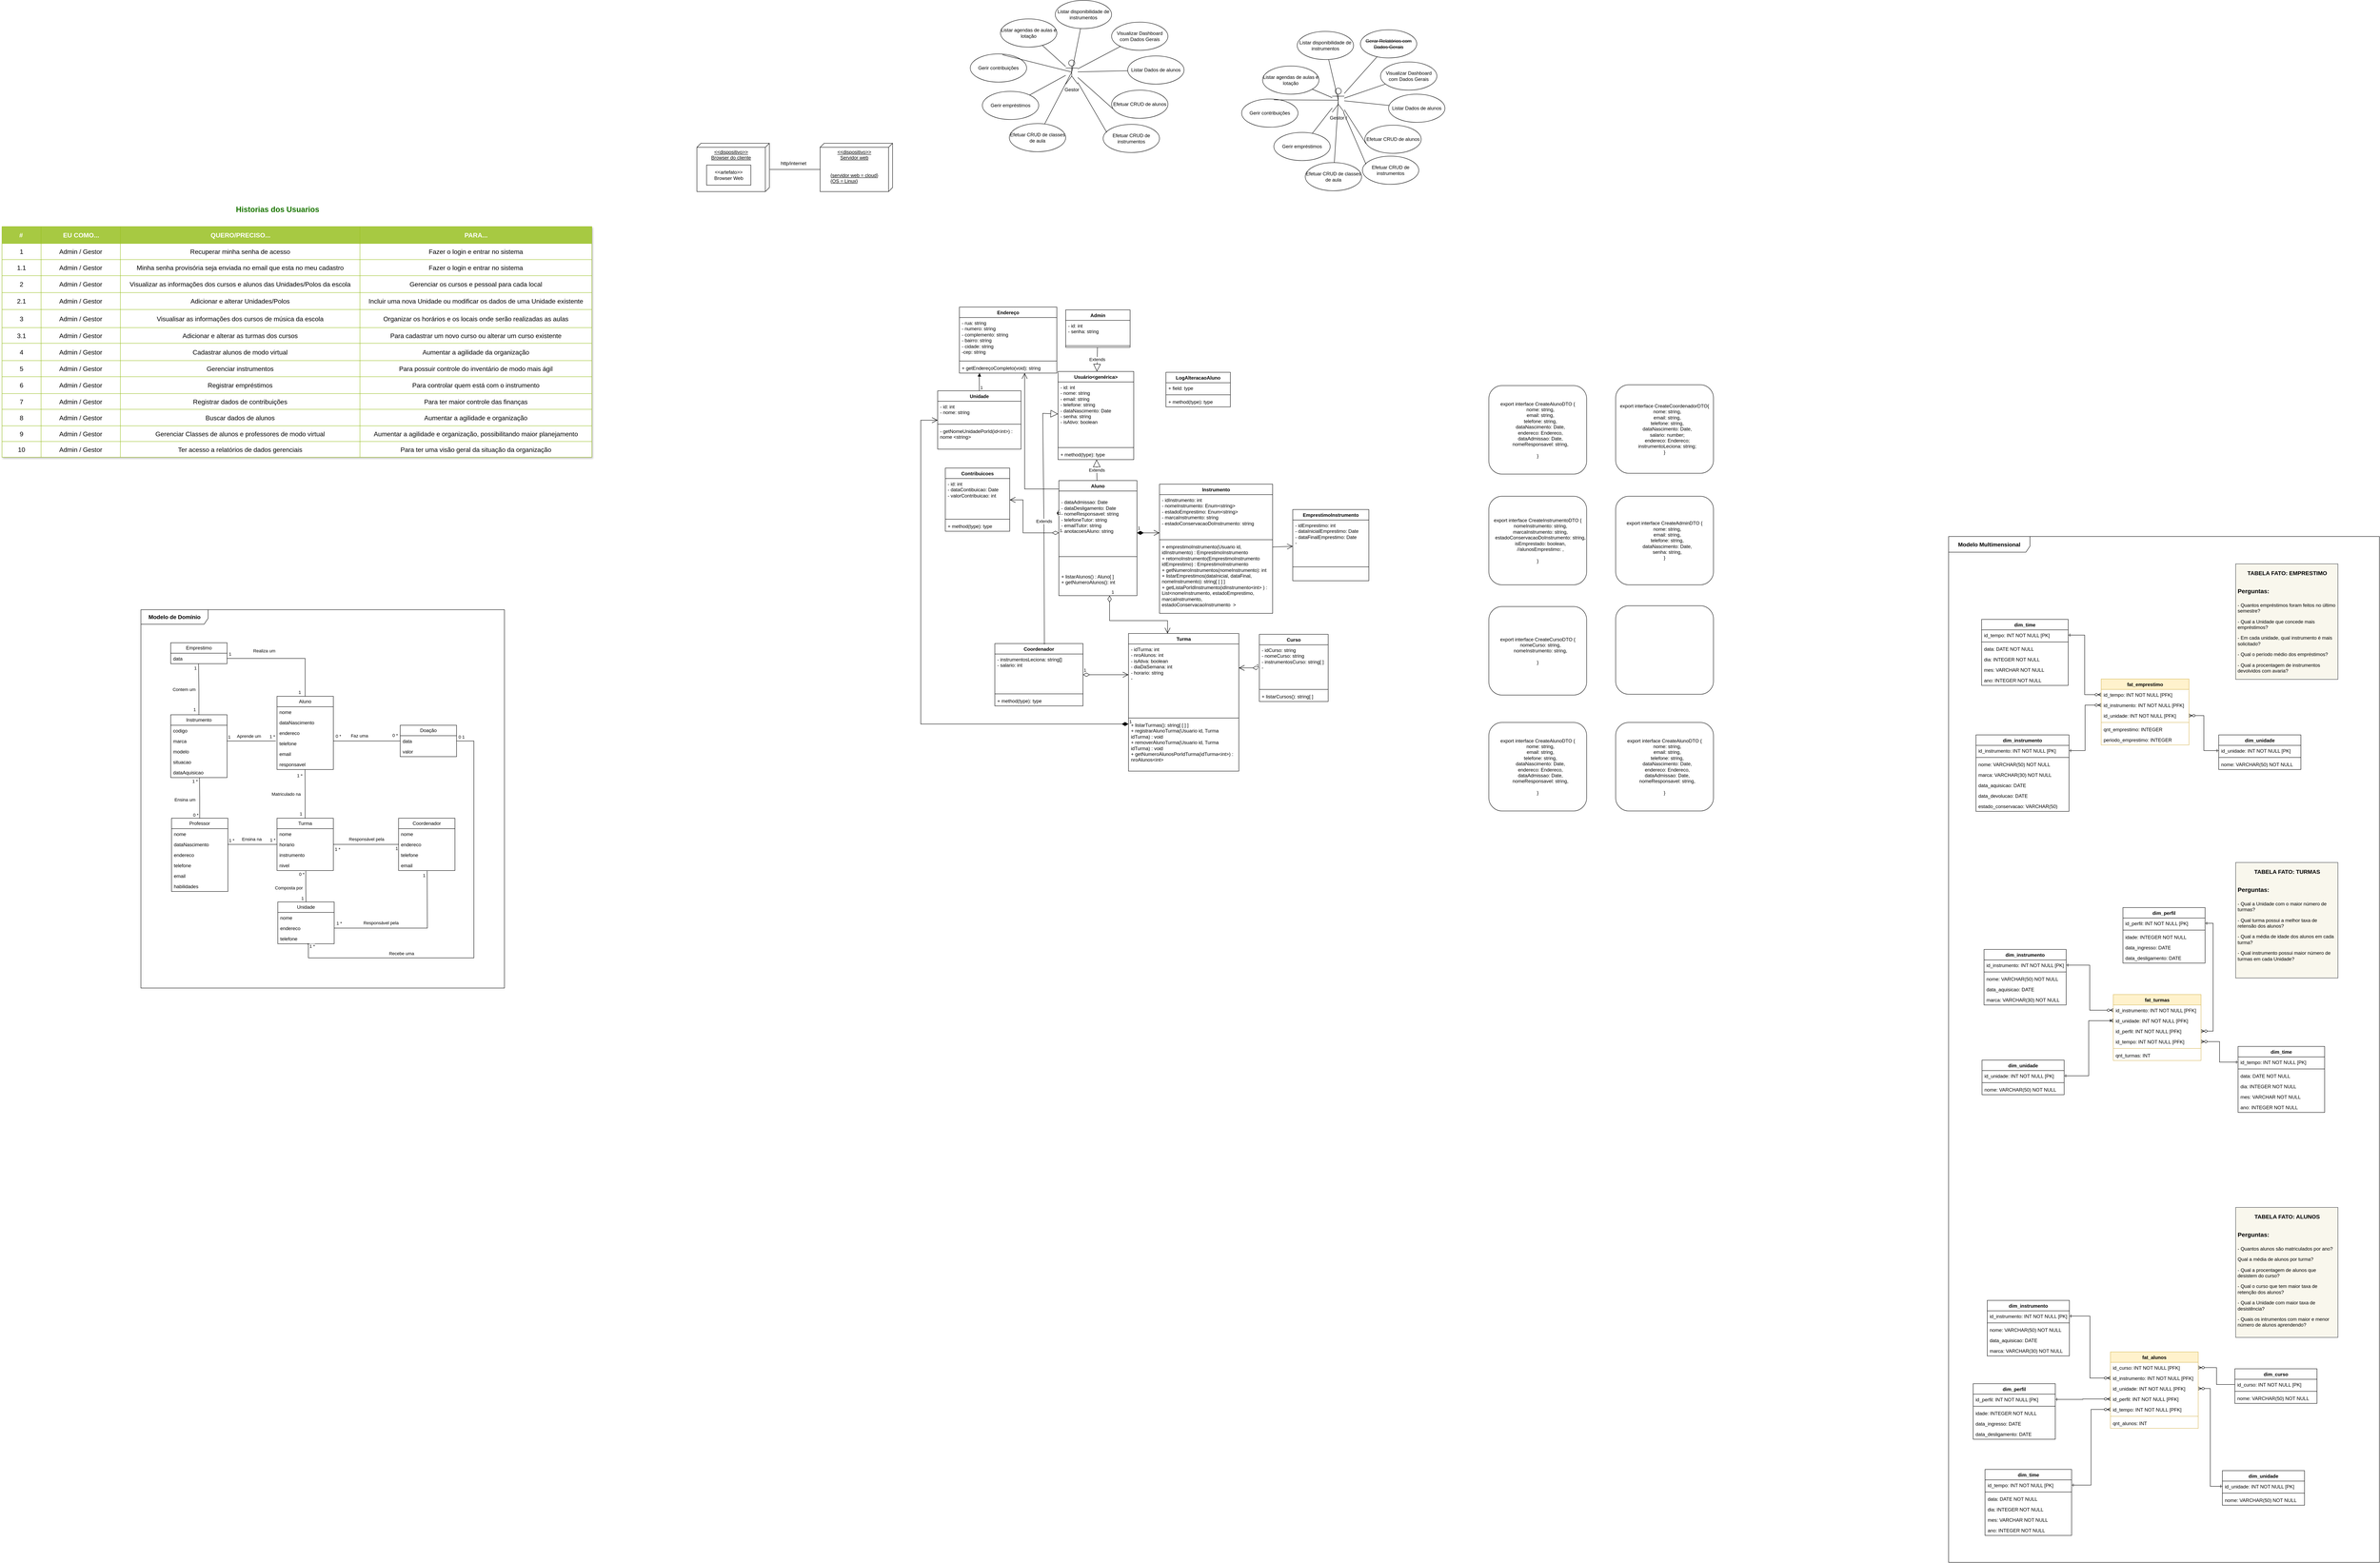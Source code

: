 <mxfile version="22.0.8" type="github" pages="2">
  <diagram name="Página-1" id="OuaDPxV6vWgWIFLeQTGV">
    <mxGraphModel dx="3273" dy="1941" grid="0" gridSize="10" guides="1" tooltips="1" connect="1" arrows="1" fold="1" page="1" pageScale="1" pageWidth="827" pageHeight="1169" math="0" shadow="0">
      <root>
        <mxCell id="0" />
        <mxCell id="1" parent="0" />
        <mxCell id="aUn-TZOy5CU89tunpi1s-1" value="&amp;nbsp;Gestor /&amp;nbsp;" style="shape=umlActor;verticalLabelPosition=bottom;verticalAlign=top;html=1;outlineConnect=0;" parent="1" vertex="1">
          <mxGeometry x="852" y="-238" width="30" height="60" as="geometry" />
        </mxCell>
        <mxCell id="aUn-TZOy5CU89tunpi1s-5" value="Efetuar CRUD de alunos" style="ellipse;whiteSpace=wrap;html=1;" parent="1" vertex="1">
          <mxGeometry x="933" y="-146" width="140" height="70" as="geometry" />
        </mxCell>
        <mxCell id="aUn-TZOy5CU89tunpi1s-8" value="" style="endArrow=none;html=1;rounded=0;entryX=0.021;entryY=0.657;entryDx=0;entryDy=0;entryPerimeter=0;" parent="1" source="aUn-TZOy5CU89tunpi1s-1" target="aUn-TZOy5CU89tunpi1s-5" edge="1">
          <mxGeometry width="50" height="50" relative="1" as="geometry">
            <mxPoint x="822" y="-33" as="sourcePoint" />
            <mxPoint x="872" y="-83" as="targetPoint" />
          </mxGeometry>
        </mxCell>
        <mxCell id="aUn-TZOy5CU89tunpi1s-9" value="Efetuar CRUD de instrumentos" style="ellipse;whiteSpace=wrap;html=1;" parent="1" vertex="1">
          <mxGeometry x="927" y="-69" width="140" height="70" as="geometry" />
        </mxCell>
        <mxCell id="aUn-TZOy5CU89tunpi1s-10" value="" style="endArrow=none;html=1;rounded=0;entryX=0.064;entryY=0.286;entryDx=0;entryDy=0;entryPerimeter=0;" parent="1" source="aUn-TZOy5CU89tunpi1s-1" target="aUn-TZOy5CU89tunpi1s-9" edge="1">
          <mxGeometry width="50" height="50" relative="1" as="geometry">
            <mxPoint x="822" y="-33" as="sourcePoint" />
            <mxPoint x="872" y="-83" as="targetPoint" />
          </mxGeometry>
        </mxCell>
        <mxCell id="aUn-TZOy5CU89tunpi1s-11" value="Gerir empréstimos" style="ellipse;whiteSpace=wrap;html=1;" parent="1" vertex="1">
          <mxGeometry x="707" y="-128" width="140" height="70" as="geometry" />
        </mxCell>
        <mxCell id="aUn-TZOy5CU89tunpi1s-13" value="" style="endArrow=none;html=1;rounded=0;" parent="1" source="aUn-TZOy5CU89tunpi1s-11" target="aUn-TZOy5CU89tunpi1s-1" edge="1">
          <mxGeometry width="50" height="50" relative="1" as="geometry">
            <mxPoint x="822" y="-33" as="sourcePoint" />
            <mxPoint x="872" y="-83" as="targetPoint" />
          </mxGeometry>
        </mxCell>
        <mxCell id="aUn-TZOy5CU89tunpi1s-14" value="Gerir contribuições" style="ellipse;whiteSpace=wrap;html=1;" parent="1" vertex="1">
          <mxGeometry x="627" y="-211" width="140" height="70" as="geometry" />
        </mxCell>
        <mxCell id="aUn-TZOy5CU89tunpi1s-15" value="" style="endArrow=none;html=1;rounded=0;entryX=0.5;entryY=0.5;entryDx=0;entryDy=0;entryPerimeter=0;exitX=0.571;exitY=0.029;exitDx=0;exitDy=0;exitPerimeter=0;" parent="1" source="aUn-TZOy5CU89tunpi1s-14" target="aUn-TZOy5CU89tunpi1s-1" edge="1">
          <mxGeometry width="50" height="50" relative="1" as="geometry">
            <mxPoint x="822" y="-33" as="sourcePoint" />
            <mxPoint x="872" y="-83" as="targetPoint" />
          </mxGeometry>
        </mxCell>
        <mxCell id="aUn-TZOy5CU89tunpi1s-16" value="Listar Dados de alunos" style="ellipse;whiteSpace=wrap;html=1;" parent="1" vertex="1">
          <mxGeometry x="992" y="-223" width="140" height="70" as="geometry" />
        </mxCell>
        <mxCell id="aUn-TZOy5CU89tunpi1s-17" value="" style="endArrow=none;html=1;rounded=0;" parent="1" source="aUn-TZOy5CU89tunpi1s-1" target="aUn-TZOy5CU89tunpi1s-16" edge="1">
          <mxGeometry width="50" height="50" relative="1" as="geometry">
            <mxPoint x="822" y="-33" as="sourcePoint" />
            <mxPoint x="872" y="-83" as="targetPoint" />
          </mxGeometry>
        </mxCell>
        <mxCell id="aUn-TZOy5CU89tunpi1s-18" value="Efetuar CRUD de classes de aula" style="ellipse;whiteSpace=wrap;html=1;" parent="1" vertex="1">
          <mxGeometry x="785" y="-53" width="140" height="70" as="geometry" />
        </mxCell>
        <mxCell id="aUn-TZOy5CU89tunpi1s-19" value="" style="endArrow=none;html=1;rounded=0;exitX=0.5;exitY=0.5;exitDx=0;exitDy=0;exitPerimeter=0;" parent="1" source="aUn-TZOy5CU89tunpi1s-1" target="aUn-TZOy5CU89tunpi1s-18" edge="1">
          <mxGeometry width="50" height="50" relative="1" as="geometry">
            <mxPoint x="1072" y="147" as="sourcePoint" />
            <mxPoint x="1122" y="97" as="targetPoint" />
          </mxGeometry>
        </mxCell>
        <mxCell id="aUn-TZOy5CU89tunpi1s-20" value="Visualizar Dashboard com Dados Gerais" style="ellipse;whiteSpace=wrap;html=1;" parent="1" vertex="1">
          <mxGeometry x="972" y="-303" width="140" height="70" as="geometry" />
        </mxCell>
        <mxCell id="aUn-TZOy5CU89tunpi1s-21" value="" style="endArrow=none;html=1;rounded=0;" parent="1" source="aUn-TZOy5CU89tunpi1s-1" target="aUn-TZOy5CU89tunpi1s-20" edge="1">
          <mxGeometry width="50" height="50" relative="1" as="geometry">
            <mxPoint x="862" y="-303" as="sourcePoint" />
            <mxPoint x="912" y="-353" as="targetPoint" />
          </mxGeometry>
        </mxCell>
        <mxCell id="aUn-TZOy5CU89tunpi1s-22" value="&lt;strike&gt;Gerar Relatórios com Dados Gerais&lt;/strike&gt;" style="ellipse;whiteSpace=wrap;html=1;" parent="1" vertex="1">
          <mxGeometry x="922" y="-383" width="140" height="70" as="geometry" />
        </mxCell>
        <mxCell id="aUn-TZOy5CU89tunpi1s-23" value="" style="endArrow=none;html=1;rounded=0;" parent="1" source="aUn-TZOy5CU89tunpi1s-1" target="aUn-TZOy5CU89tunpi1s-22" edge="1">
          <mxGeometry width="50" height="50" relative="1" as="geometry">
            <mxPoint x="842" y="-333" as="sourcePoint" />
            <mxPoint x="892" y="-383" as="targetPoint" />
          </mxGeometry>
        </mxCell>
        <mxCell id="aUn-TZOy5CU89tunpi1s-24" value="Listar agendas de aulas e lotação" style="ellipse;whiteSpace=wrap;html=1;" parent="1" vertex="1">
          <mxGeometry x="679" y="-293" width="140" height="70" as="geometry" />
        </mxCell>
        <mxCell id="aUn-TZOy5CU89tunpi1s-25" value="" style="endArrow=none;html=1;rounded=0;" parent="1" source="aUn-TZOy5CU89tunpi1s-1" target="aUn-TZOy5CU89tunpi1s-24" edge="1">
          <mxGeometry width="50" height="50" relative="1" as="geometry">
            <mxPoint x="742.125" y="-303" as="sourcePoint" />
            <mxPoint x="752" y="-373" as="targetPoint" />
          </mxGeometry>
        </mxCell>
        <mxCell id="aUn-TZOy5CU89tunpi1s-26" value="Listar disponibilidade de instrumentos" style="ellipse;whiteSpace=wrap;html=1;" parent="1" vertex="1">
          <mxGeometry x="765" y="-379" width="140" height="70" as="geometry" />
        </mxCell>
        <mxCell id="aUn-TZOy5CU89tunpi1s-27" value="" style="endArrow=none;html=1;rounded=0;exitX=0.5;exitY=0.5;exitDx=0;exitDy=0;exitPerimeter=0;" parent="1" source="aUn-TZOy5CU89tunpi1s-1" target="aUn-TZOy5CU89tunpi1s-26" edge="1">
          <mxGeometry width="50" height="50" relative="1" as="geometry">
            <mxPoint x="762" y="-289.373" as="sourcePoint" />
            <mxPoint x="942" y="-353" as="targetPoint" />
          </mxGeometry>
        </mxCell>
        <mxCell id="aUn-TZOy5CU89tunpi1s-32" value="Aluno" style="swimlane;fontStyle=1;align=center;verticalAlign=top;childLayout=stackLayout;horizontal=1;startSize=26;horizontalStack=0;resizeParent=1;resizeParentMax=0;resizeLast=0;collapsible=1;marginBottom=0;whiteSpace=wrap;html=1;" parent="1" vertex="1">
          <mxGeometry x="173" y="737" width="194" height="286" as="geometry" />
        </mxCell>
        <mxCell id="aUn-TZOy5CU89tunpi1s-33" value="&lt;br&gt;- dataAdmissao: Date&lt;br&gt;- dataDesligamento: Date&lt;br&gt;- nomeResponsavel: string&lt;br&gt;- telefoneTutor: string&lt;br&gt;- emailTutor: string&lt;br&gt;- anotacoesAluno: string" style="text;strokeColor=none;fillColor=none;align=left;verticalAlign=top;spacingLeft=4;spacingRight=4;overflow=hidden;rotatable=0;points=[[0,0.5],[1,0.5]];portConstraint=eastwest;whiteSpace=wrap;html=1;" parent="aUn-TZOy5CU89tunpi1s-32" vertex="1">
          <mxGeometry y="26" width="194" height="127" as="geometry" />
        </mxCell>
        <mxCell id="aUn-TZOy5CU89tunpi1s-34" value="" style="line;strokeWidth=1;fillColor=none;align=left;verticalAlign=middle;spacingTop=-1;spacingLeft=3;spacingRight=3;rotatable=0;labelPosition=right;points=[];portConstraint=eastwest;strokeColor=inherit;" parent="aUn-TZOy5CU89tunpi1s-32" vertex="1">
          <mxGeometry y="153" width="194" height="72" as="geometry" />
        </mxCell>
        <mxCell id="aUn-TZOy5CU89tunpi1s-35" value="+ listarAlunos() : Aluno[ ]&lt;br&gt;+ getNumeroAlunos(): int" style="text;strokeColor=none;fillColor=none;align=left;verticalAlign=top;spacingLeft=4;spacingRight=4;overflow=hidden;rotatable=0;points=[[0,0.5],[1,0.5]];portConstraint=eastwest;whiteSpace=wrap;html=1;" parent="aUn-TZOy5CU89tunpi1s-32" vertex="1">
          <mxGeometry y="225" width="194" height="61" as="geometry" />
        </mxCell>
        <mxCell id="aUn-TZOy5CU89tunpi1s-40" value="Endereço" style="swimlane;fontStyle=1;align=center;verticalAlign=top;childLayout=stackLayout;horizontal=1;startSize=26;horizontalStack=0;resizeParent=1;resizeParentMax=0;resizeLast=0;collapsible=1;marginBottom=0;whiteSpace=wrap;html=1;" parent="1" vertex="1">
          <mxGeometry x="-74" y="306" width="242" height="164" as="geometry" />
        </mxCell>
        <mxCell id="aUn-TZOy5CU89tunpi1s-41" value="- rua: string&lt;br&gt;- numero: string&lt;br&gt;- complemento: string&lt;br&gt;- bairro: string&lt;br&gt;- cidade: string&lt;br&gt;-cep: string" style="text;strokeColor=none;fillColor=none;align=left;verticalAlign=top;spacingLeft=4;spacingRight=4;overflow=hidden;rotatable=0;points=[[0,0.5],[1,0.5]];portConstraint=eastwest;whiteSpace=wrap;html=1;" parent="aUn-TZOy5CU89tunpi1s-40" vertex="1">
          <mxGeometry y="26" width="242" height="104" as="geometry" />
        </mxCell>
        <mxCell id="aUn-TZOy5CU89tunpi1s-42" value="" style="line;strokeWidth=1;fillColor=none;align=left;verticalAlign=middle;spacingTop=-1;spacingLeft=3;spacingRight=3;rotatable=0;labelPosition=right;points=[];portConstraint=eastwest;strokeColor=inherit;" parent="aUn-TZOy5CU89tunpi1s-40" vertex="1">
          <mxGeometry y="130" width="242" height="8" as="geometry" />
        </mxCell>
        <mxCell id="aUn-TZOy5CU89tunpi1s-43" value="+ getEndereçoCompleto(void): string" style="text;strokeColor=none;fillColor=none;align=left;verticalAlign=top;spacingLeft=4;spacingRight=4;overflow=hidden;rotatable=0;points=[[0,0.5],[1,0.5]];portConstraint=eastwest;whiteSpace=wrap;html=1;" parent="aUn-TZOy5CU89tunpi1s-40" vertex="1">
          <mxGeometry y="138" width="242" height="26" as="geometry" />
        </mxCell>
        <mxCell id="aUn-TZOy5CU89tunpi1s-44" value="Curso" style="swimlane;fontStyle=1;align=center;verticalAlign=top;childLayout=stackLayout;horizontal=1;startSize=26;horizontalStack=0;resizeParent=1;resizeParentMax=0;resizeLast=0;collapsible=1;marginBottom=0;whiteSpace=wrap;html=1;" parent="1" vertex="1">
          <mxGeometry x="671" y="1119" width="171" height="167" as="geometry" />
        </mxCell>
        <mxCell id="aUn-TZOy5CU89tunpi1s-45" value="- idCurso: string&lt;br&gt;- nomeCurso: string&lt;br&gt;- instrumentosCurso: string[ ]&lt;br&gt;-&amp;nbsp;" style="text;strokeColor=none;fillColor=none;align=left;verticalAlign=top;spacingLeft=4;spacingRight=4;overflow=hidden;rotatable=0;points=[[0,0.5],[1,0.5]];portConstraint=eastwest;whiteSpace=wrap;html=1;" parent="aUn-TZOy5CU89tunpi1s-44" vertex="1">
          <mxGeometry y="26" width="171" height="107" as="geometry" />
        </mxCell>
        <mxCell id="aUn-TZOy5CU89tunpi1s-46" value="" style="line;strokeWidth=1;fillColor=none;align=left;verticalAlign=middle;spacingTop=-1;spacingLeft=3;spacingRight=3;rotatable=0;labelPosition=right;points=[];portConstraint=eastwest;strokeColor=inherit;" parent="aUn-TZOy5CU89tunpi1s-44" vertex="1">
          <mxGeometry y="133" width="171" height="8" as="geometry" />
        </mxCell>
        <mxCell id="aUn-TZOy5CU89tunpi1s-47" value="+ listarCursos(): string[ ]" style="text;strokeColor=none;fillColor=none;align=left;verticalAlign=top;spacingLeft=4;spacingRight=4;overflow=hidden;rotatable=0;points=[[0,0.5],[1,0.5]];portConstraint=eastwest;whiteSpace=wrap;html=1;" parent="aUn-TZOy5CU89tunpi1s-44" vertex="1">
          <mxGeometry y="141" width="171" height="26" as="geometry" />
        </mxCell>
        <mxCell id="aUn-TZOy5CU89tunpi1s-48" value="Coordenador" style="swimlane;fontStyle=1;align=center;verticalAlign=top;childLayout=stackLayout;horizontal=1;startSize=26;horizontalStack=0;resizeParent=1;resizeParentMax=0;resizeLast=0;collapsible=1;marginBottom=0;whiteSpace=wrap;html=1;" parent="1" vertex="1">
          <mxGeometry x="14" y="1142" width="219" height="155" as="geometry" />
        </mxCell>
        <mxCell id="aUn-TZOy5CU89tunpi1s-49" value="- instrumentosLeciona: string[]&lt;br&gt;- salario: int" style="text;strokeColor=none;fillColor=none;align=left;verticalAlign=top;spacingLeft=4;spacingRight=4;overflow=hidden;rotatable=0;points=[[0,0.5],[1,0.5]];portConstraint=eastwest;whiteSpace=wrap;html=1;" parent="aUn-TZOy5CU89tunpi1s-48" vertex="1">
          <mxGeometry y="26" width="219" height="95" as="geometry" />
        </mxCell>
        <mxCell id="aUn-TZOy5CU89tunpi1s-50" value="" style="line;strokeWidth=1;fillColor=none;align=left;verticalAlign=middle;spacingTop=-1;spacingLeft=3;spacingRight=3;rotatable=0;labelPosition=right;points=[];portConstraint=eastwest;strokeColor=inherit;" parent="aUn-TZOy5CU89tunpi1s-48" vertex="1">
          <mxGeometry y="121" width="219" height="8" as="geometry" />
        </mxCell>
        <mxCell id="aUn-TZOy5CU89tunpi1s-51" value="+ method(type): type" style="text;strokeColor=none;fillColor=none;align=left;verticalAlign=top;spacingLeft=4;spacingRight=4;overflow=hidden;rotatable=0;points=[[0,0.5],[1,0.5]];portConstraint=eastwest;whiteSpace=wrap;html=1;" parent="aUn-TZOy5CU89tunpi1s-48" vertex="1">
          <mxGeometry y="129" width="219" height="26" as="geometry" />
        </mxCell>
        <mxCell id="aUn-TZOy5CU89tunpi1s-52" value="Instrumento" style="swimlane;fontStyle=1;align=center;verticalAlign=top;childLayout=stackLayout;horizontal=1;startSize=26;horizontalStack=0;resizeParent=1;resizeParentMax=0;resizeLast=0;collapsible=1;marginBottom=0;whiteSpace=wrap;html=1;" parent="1" vertex="1">
          <mxGeometry x="423" y="746" width="281" height="321" as="geometry" />
        </mxCell>
        <mxCell id="aUn-TZOy5CU89tunpi1s-53" value="- idInstrumento: int&lt;br&gt;- nomeInstrumento: Enum&amp;lt;string&amp;gt;&lt;br&gt;&lt;div&gt;- estadoEmprestimo: Enum&amp;lt;string&amp;gt;&lt;/div&gt;&lt;div&gt;- marcaInstrumento: string&lt;/div&gt;&lt;div&gt; - estadoConservacaoDoInstrumento: string&lt;/div&gt;&lt;div&gt;&lt;br&gt;&lt;/div&gt;" style="text;strokeColor=none;fillColor=none;align=left;verticalAlign=top;spacingLeft=4;spacingRight=4;overflow=hidden;rotatable=0;points=[[0,0.5],[1,0.5]];portConstraint=eastwest;whiteSpace=wrap;html=1;" parent="aUn-TZOy5CU89tunpi1s-52" vertex="1">
          <mxGeometry y="26" width="281" height="108" as="geometry" />
        </mxCell>
        <mxCell id="aUn-TZOy5CU89tunpi1s-54" value="" style="line;strokeWidth=1;fillColor=none;align=left;verticalAlign=middle;spacingTop=-1;spacingLeft=3;spacingRight=3;rotatable=0;labelPosition=right;points=[];portConstraint=eastwest;strokeColor=inherit;" parent="aUn-TZOy5CU89tunpi1s-52" vertex="1">
          <mxGeometry y="134" width="281" height="8" as="geometry" />
        </mxCell>
        <mxCell id="aUn-TZOy5CU89tunpi1s-55" value="+ emprestimoInstrumento(Usuario id, idInstrumento) : EmprestimoInstrumento&lt;br&gt;+ retornoInstrumento(EmprestimoInstrumento idEmprestimo) : EmprestimoInstrumento&lt;br&gt;+ getNumeroInstrumentos(nomeInstrumento): int&lt;br&gt;&lt;div&gt;+ listarEmprestimos(dataInicial, dataFinal, nomeInstrumento): string[ [ ] ]&lt;/div&gt;&lt;div&gt;+ getListaPorIdInstrumento(idInstrumento&amp;lt;int&amp;gt; ) : List&amp;lt;nomeInstrumento, estadoEmprestimo, marcaInstrumento, estadoConservacaoInstrumento&amp;nbsp; &amp;gt;&lt;br&gt;&lt;/div&gt;" style="text;strokeColor=none;fillColor=none;align=left;verticalAlign=top;spacingLeft=4;spacingRight=4;overflow=hidden;rotatable=0;points=[[0,0.5],[1,0.5]];portConstraint=eastwest;whiteSpace=wrap;html=1;" parent="aUn-TZOy5CU89tunpi1s-52" vertex="1">
          <mxGeometry y="142" width="281" height="179" as="geometry" />
        </mxCell>
        <mxCell id="aUn-TZOy5CU89tunpi1s-56" value="Turma" style="swimlane;fontStyle=1;align=center;verticalAlign=top;childLayout=stackLayout;horizontal=1;startSize=26;horizontalStack=0;resizeParent=1;resizeParentMax=0;resizeLast=0;collapsible=1;marginBottom=0;whiteSpace=wrap;html=1;" parent="1" vertex="1">
          <mxGeometry x="346" y="1117" width="274" height="342" as="geometry" />
        </mxCell>
        <mxCell id="aUn-TZOy5CU89tunpi1s-57" value="- idTurma: int&lt;br&gt;- nroAlunos: int&lt;br&gt;&lt;div&gt;- isAtiva: boolean&lt;/div&gt;&lt;div&gt;- diaDaSemana: int&lt;br&gt;&lt;/div&gt;&lt;div&gt;- horario: string&lt;br&gt;&lt;/div&gt;&lt;div&gt;- &lt;br&gt;&lt;/div&gt;" style="text;strokeColor=none;fillColor=none;align=left;verticalAlign=top;spacingLeft=4;spacingRight=4;overflow=hidden;rotatable=0;points=[[0,0.5],[1,0.5]];portConstraint=eastwest;whiteSpace=wrap;html=1;" parent="aUn-TZOy5CU89tunpi1s-56" vertex="1">
          <mxGeometry y="26" width="274" height="180" as="geometry" />
        </mxCell>
        <mxCell id="aUn-TZOy5CU89tunpi1s-58" value="" style="line;strokeWidth=1;fillColor=none;align=left;verticalAlign=middle;spacingTop=-1;spacingLeft=3;spacingRight=3;rotatable=0;labelPosition=right;points=[];portConstraint=eastwest;strokeColor=inherit;" parent="aUn-TZOy5CU89tunpi1s-56" vertex="1">
          <mxGeometry y="206" width="274" height="8" as="geometry" />
        </mxCell>
        <mxCell id="aUn-TZOy5CU89tunpi1s-59" value="+ listarTurmas(): string[ [ ] ]&lt;br&gt;+ registrarAlunoTurma(Usuario id, Turma idTurma) : void&lt;br&gt;&lt;div&gt;+ removerAlunoTurma(Usuario id, Turma idTurma) : void&lt;/div&gt;&lt;div&gt;+ getNumeroAlunosPorIdTurma(idTurma&amp;lt;int&amp;gt;) : nroAlunos&amp;lt;int&amp;gt;&lt;br&gt;&lt;/div&gt;&lt;div&gt;&lt;br&gt;&lt;/div&gt;" style="text;strokeColor=none;fillColor=none;align=left;verticalAlign=top;spacingLeft=4;spacingRight=4;overflow=hidden;rotatable=0;points=[[0,0.5],[1,0.5]];portConstraint=eastwest;whiteSpace=wrap;html=1;" parent="aUn-TZOy5CU89tunpi1s-56" vertex="1">
          <mxGeometry y="214" width="274" height="128" as="geometry" />
        </mxCell>
        <mxCell id="aUn-TZOy5CU89tunpi1s-64" value="Extends" style="endArrow=block;endSize=16;endFill=0;html=1;rounded=0;exitX=0.562;exitY=0.013;exitDx=0;exitDy=0;exitPerimeter=0;" parent="1" source="aUn-TZOy5CU89tunpi1s-48" target="3lkJX4Ux8RZ6sUzpUBTn-1" edge="1">
          <mxGeometry width="160" relative="1" as="geometry">
            <mxPoint x="394" y="1074" as="sourcePoint" />
            <mxPoint x="554" y="1074" as="targetPoint" />
            <Array as="points">
              <mxPoint x="136" y="854" />
              <mxPoint x="133" y="570" />
            </Array>
          </mxGeometry>
        </mxCell>
        <mxCell id="aUn-TZOy5CU89tunpi1s-67" value="1" style="endArrow=open;html=1;endSize=12;startArrow=diamondThin;startSize=14;startFill=0;edgeStyle=orthogonalEdgeStyle;align=right;verticalAlign=bottom;rounded=0;horizontal=1;" parent="1" source="aUn-TZOy5CU89tunpi1s-44" target="aUn-TZOy5CU89tunpi1s-56" edge="1">
          <mxGeometry x="-1" y="3" relative="1" as="geometry">
            <mxPoint x="394" y="1074" as="sourcePoint" />
            <mxPoint x="554" y="1074" as="targetPoint" />
            <Array as="points">
              <mxPoint x="588" y="1202" />
              <mxPoint x="588" y="1202" />
            </Array>
          </mxGeometry>
        </mxCell>
        <mxCell id="aUn-TZOy5CU89tunpi1s-68" value="1" style="endArrow=open;html=1;endSize=12;startArrow=diamondThin;startSize=14;startFill=0;edgeStyle=orthogonalEdgeStyle;align=left;verticalAlign=bottom;rounded=0;" parent="1" source="aUn-TZOy5CU89tunpi1s-48" target="aUn-TZOy5CU89tunpi1s-56" edge="1">
          <mxGeometry x="-1" y="3" relative="1" as="geometry">
            <mxPoint x="394" y="1074" as="sourcePoint" />
            <mxPoint x="554" y="1074" as="targetPoint" />
            <Array as="points">
              <mxPoint x="312" y="1220" />
              <mxPoint x="312" y="1220" />
            </Array>
          </mxGeometry>
        </mxCell>
        <mxCell id="aUn-TZOy5CU89tunpi1s-70" value="1" style="endArrow=open;html=1;endSize=12;startArrow=diamondThin;startSize=14;startFill=0;edgeStyle=orthogonalEdgeStyle;align=left;verticalAlign=bottom;rounded=0;" parent="1" source="aUn-TZOy5CU89tunpi1s-32" target="aUn-TZOy5CU89tunpi1s-56" edge="1">
          <mxGeometry x="-1" y="3" relative="1" as="geometry">
            <mxPoint x="394" y="1074" as="sourcePoint" />
            <mxPoint x="464" y="1089" as="targetPoint" />
            <Array as="points">
              <mxPoint x="299" y="1085" />
              <mxPoint x="443" y="1085" />
            </Array>
          </mxGeometry>
        </mxCell>
        <mxCell id="aUn-TZOy5CU89tunpi1s-71" value="EmprestimoInstrumento" style="swimlane;fontStyle=1;align=center;verticalAlign=top;childLayout=stackLayout;horizontal=1;startSize=26;horizontalStack=0;resizeParent=1;resizeParentMax=0;resizeLast=0;collapsible=1;marginBottom=0;whiteSpace=wrap;html=1;" parent="1" vertex="1">
          <mxGeometry x="754" y="809" width="189" height="177" as="geometry" />
        </mxCell>
        <mxCell id="aUn-TZOy5CU89tunpi1s-72" value="- idEmprestimo: int&lt;br&gt;- dataInicialEmprestimo: Date&lt;br&gt;&lt;div&gt;- dataFinalEmprestimo: Date&lt;/div&gt;&lt;div&gt;-&lt;br&gt;&lt;/div&gt;" style="text;strokeColor=none;fillColor=none;align=left;verticalAlign=top;spacingLeft=4;spacingRight=4;overflow=hidden;rotatable=0;points=[[0,0.5],[1,0.5]];portConstraint=eastwest;whiteSpace=wrap;html=1;" parent="aUn-TZOy5CU89tunpi1s-71" vertex="1">
          <mxGeometry y="26" width="189" height="82" as="geometry" />
        </mxCell>
        <mxCell id="aUn-TZOy5CU89tunpi1s-73" value="" style="line;strokeWidth=1;fillColor=none;align=left;verticalAlign=middle;spacingTop=-1;spacingLeft=3;spacingRight=3;rotatable=0;labelPosition=right;points=[];portConstraint=eastwest;strokeColor=inherit;" parent="aUn-TZOy5CU89tunpi1s-71" vertex="1">
          <mxGeometry y="108" width="189" height="69" as="geometry" />
        </mxCell>
        <mxCell id="aUn-TZOy5CU89tunpi1s-75" value="1" style="endArrow=open;html=1;endSize=12;startArrow=diamondThin;startSize=14;startFill=1;edgeStyle=orthogonalEdgeStyle;align=left;verticalAlign=bottom;rounded=0;" parent="1" source="aUn-TZOy5CU89tunpi1s-32" target="aUn-TZOy5CU89tunpi1s-52" edge="1">
          <mxGeometry x="-1" y="3" relative="1" as="geometry">
            <mxPoint x="394" y="1074" as="sourcePoint" />
            <mxPoint x="554" y="1074" as="targetPoint" />
            <Array as="points">
              <mxPoint x="409" y="867" />
              <mxPoint x="409" y="867" />
            </Array>
          </mxGeometry>
        </mxCell>
        <mxCell id="aUn-TZOy5CU89tunpi1s-78" value="" style="endArrow=open;endFill=1;endSize=12;html=1;rounded=0;" parent="1" source="aUn-TZOy5CU89tunpi1s-52" target="aUn-TZOy5CU89tunpi1s-71" edge="1">
          <mxGeometry width="160" relative="1" as="geometry">
            <mxPoint x="772" y="1004" as="sourcePoint" />
            <mxPoint x="932" y="1004" as="targetPoint" />
          </mxGeometry>
        </mxCell>
        <mxCell id="aUn-TZOy5CU89tunpi1s-79" value="1" style="endArrow=open;html=1;endSize=12;startArrow=diamondThin;startSize=14;startFill=1;edgeStyle=orthogonalEdgeStyle;align=left;verticalAlign=bottom;rounded=0;exitX=0;exitY=0.5;exitDx=0;exitDy=0;" parent="1" source="aUn-TZOy5CU89tunpi1s-33" target="aUn-TZOy5CU89tunpi1s-40" edge="1">
          <mxGeometry x="-1" y="3" relative="1" as="geometry">
            <mxPoint x="394" y="1074" as="sourcePoint" />
            <mxPoint x="554" y="1074" as="targetPoint" />
            <Array as="points">
              <mxPoint x="173" y="758" />
              <mxPoint x="88" y="758" />
            </Array>
          </mxGeometry>
        </mxCell>
        <mxCell id="aUn-TZOy5CU89tunpi1s-93" value="Contribuicoes" style="swimlane;fontStyle=1;align=center;verticalAlign=top;childLayout=stackLayout;horizontal=1;startSize=26;horizontalStack=0;resizeParent=1;resizeParentMax=0;resizeLast=0;collapsible=1;marginBottom=0;whiteSpace=wrap;html=1;" parent="1" vertex="1">
          <mxGeometry x="-109" y="706" width="160" height="157" as="geometry" />
        </mxCell>
        <mxCell id="aUn-TZOy5CU89tunpi1s-94" value="- id: int&lt;br&gt;- dataContibuicao: Date&lt;br&gt;- valorContribuicao: int" style="text;strokeColor=none;fillColor=none;align=left;verticalAlign=top;spacingLeft=4;spacingRight=4;overflow=hidden;rotatable=0;points=[[0,0.5],[1,0.5]];portConstraint=eastwest;whiteSpace=wrap;html=1;" parent="aUn-TZOy5CU89tunpi1s-93" vertex="1">
          <mxGeometry y="26" width="160" height="97" as="geometry" />
        </mxCell>
        <mxCell id="aUn-TZOy5CU89tunpi1s-95" value="" style="line;strokeWidth=1;fillColor=none;align=left;verticalAlign=middle;spacingTop=-1;spacingLeft=3;spacingRight=3;rotatable=0;labelPosition=right;points=[];portConstraint=eastwest;strokeColor=inherit;" parent="aUn-TZOy5CU89tunpi1s-93" vertex="1">
          <mxGeometry y="123" width="160" height="8" as="geometry" />
        </mxCell>
        <mxCell id="aUn-TZOy5CU89tunpi1s-96" value="+ method(type): type" style="text;strokeColor=none;fillColor=none;align=left;verticalAlign=top;spacingLeft=4;spacingRight=4;overflow=hidden;rotatable=0;points=[[0,0.5],[1,0.5]];portConstraint=eastwest;whiteSpace=wrap;html=1;" parent="aUn-TZOy5CU89tunpi1s-93" vertex="1">
          <mxGeometry y="131" width="160" height="26" as="geometry" />
        </mxCell>
        <mxCell id="aUn-TZOy5CU89tunpi1s-97" value="1" style="endArrow=open;html=1;endSize=12;startArrow=diamondThin;startSize=14;startFill=0;edgeStyle=orthogonalEdgeStyle;align=left;verticalAlign=bottom;rounded=0;" parent="1" source="aUn-TZOy5CU89tunpi1s-32" target="aUn-TZOy5CU89tunpi1s-93" edge="1">
          <mxGeometry x="-1" y="3" relative="1" as="geometry">
            <mxPoint x="329" y="928" as="sourcePoint" />
            <mxPoint x="489" y="928" as="targetPoint" />
            <Array as="points">
              <mxPoint x="84" y="867" />
              <mxPoint x="84" y="785" />
            </Array>
          </mxGeometry>
        </mxCell>
        <mxCell id="Tblm0iQjoKCew46TgZgH-1" value="&amp;lt;&amp;lt;dispositivo&amp;gt;&amp;gt;&lt;br&gt;Browser do cliente" style="verticalAlign=top;align=center;spacingTop=8;spacingLeft=2;spacingRight=12;shape=cube;size=10;direction=south;fontStyle=4;html=1;whiteSpace=wrap;" parent="1" vertex="1">
          <mxGeometry x="-726" y="-101" width="180" height="120" as="geometry" />
        </mxCell>
        <mxCell id="Tblm0iQjoKCew46TgZgH-2" value="&amp;lt;&amp;lt;artefato&amp;gt;&amp;gt;&lt;br&gt;Browser Web" style="html=1;whiteSpace=wrap;align=center;" parent="1" vertex="1">
          <mxGeometry x="-702" y="-47" width="110" height="50" as="geometry" />
        </mxCell>
        <mxCell id="Tblm0iQjoKCew46TgZgH-3" value="&amp;lt;&amp;lt;dispositivo&amp;gt;&amp;gt;&lt;br&gt;Servidor web&lt;br&gt;&lt;br&gt;&lt;br&gt;&lt;div style=&quot;text-align: left;&quot;&gt;{servidor web = cloud&lt;span style=&quot;background-color: initial;&quot;&gt;}&lt;/span&gt;&lt;/div&gt;&lt;div style=&quot;text-align: left;&quot;&gt;&lt;span style=&quot;background-color: initial;&quot;&gt;{OS = Linux}&lt;/span&gt;&lt;/div&gt;" style="verticalAlign=top;align=center;spacingTop=8;spacingLeft=2;spacingRight=12;shape=cube;size=10;direction=south;fontStyle=4;html=1;whiteSpace=wrap;" parent="1" vertex="1">
          <mxGeometry x="-420" y="-101" width="180" height="120" as="geometry" />
        </mxCell>
        <mxCell id="Tblm0iQjoKCew46TgZgH-6" value="" style="endArrow=none;html=1;rounded=0;entryX=0;entryY=0;entryDx=65;entryDy=180;entryPerimeter=0;exitX=0.542;exitY=-0.006;exitDx=0;exitDy=0;exitPerimeter=0;" parent="1" source="Tblm0iQjoKCew46TgZgH-1" target="Tblm0iQjoKCew46TgZgH-3" edge="1">
          <mxGeometry width="50" height="50" relative="1" as="geometry">
            <mxPoint x="-216" y="114" as="sourcePoint" />
            <mxPoint x="-166" y="64" as="targetPoint" />
          </mxGeometry>
        </mxCell>
        <mxCell id="Tblm0iQjoKCew46TgZgH-7" value="http/internet" style="text;html=1;strokeColor=none;fillColor=none;align=center;verticalAlign=middle;whiteSpace=wrap;rounded=0;" parent="1" vertex="1">
          <mxGeometry x="-516" y="-66" width="60" height="30" as="geometry" />
        </mxCell>
        <mxCell id="FAkx_wA7FtMw9XLHccDj-1" value="Unidade" style="swimlane;fontStyle=1;align=center;verticalAlign=top;childLayout=stackLayout;horizontal=1;startSize=26;horizontalStack=0;resizeParent=1;resizeParentMax=0;resizeLast=0;collapsible=1;marginBottom=0;whiteSpace=wrap;html=1;" parent="1" vertex="1">
          <mxGeometry x="-128" y="514" width="207" height="145" as="geometry" />
        </mxCell>
        <mxCell id="FAkx_wA7FtMw9XLHccDj-2" value="&lt;div&gt;- id: int&lt;br&gt;&lt;/div&gt;&lt;div&gt;- nome: string&lt;/div&gt;&lt;div&gt;&lt;br&gt;&lt;/div&gt;&lt;div&gt;&lt;br&gt;&lt;/div&gt;" style="text;strokeColor=none;fillColor=none;align=left;verticalAlign=top;spacingLeft=4;spacingRight=4;overflow=hidden;rotatable=0;points=[[0,0.5],[1,0.5]];portConstraint=eastwest;whiteSpace=wrap;html=1;" parent="FAkx_wA7FtMw9XLHccDj-1" vertex="1">
          <mxGeometry y="26" width="207" height="53" as="geometry" />
        </mxCell>
        <mxCell id="FAkx_wA7FtMw9XLHccDj-3" value="" style="line;strokeWidth=1;fillColor=none;align=left;verticalAlign=middle;spacingTop=-1;spacingLeft=3;spacingRight=3;rotatable=0;labelPosition=right;points=[];portConstraint=eastwest;strokeColor=inherit;" parent="FAkx_wA7FtMw9XLHccDj-1" vertex="1">
          <mxGeometry y="79" width="207" height="8" as="geometry" />
        </mxCell>
        <mxCell id="FAkx_wA7FtMw9XLHccDj-4" value="- getNomeUnidadePorId(id&amp;lt;int&amp;gt;) : nome &amp;lt;string&amp;gt;" style="text;strokeColor=none;fillColor=none;align=left;verticalAlign=top;spacingLeft=4;spacingRight=4;overflow=hidden;rotatable=0;points=[[0,0.5],[1,0.5]];portConstraint=eastwest;whiteSpace=wrap;html=1;" parent="FAkx_wA7FtMw9XLHccDj-1" vertex="1">
          <mxGeometry y="87" width="207" height="58" as="geometry" />
        </mxCell>
        <mxCell id="FAkx_wA7FtMw9XLHccDj-5" value="" style="endArrow=block;endFill=1;html=1;edgeStyle=orthogonalEdgeStyle;align=left;verticalAlign=top;rounded=0;" parent="1" source="FAkx_wA7FtMw9XLHccDj-1" target="aUn-TZOy5CU89tunpi1s-40" edge="1">
          <mxGeometry x="-1" relative="1" as="geometry">
            <mxPoint x="138" y="885" as="sourcePoint" />
            <mxPoint x="298" y="885" as="targetPoint" />
            <Array as="points">
              <mxPoint x="-24" y="479" />
              <mxPoint x="-24" y="479" />
            </Array>
          </mxGeometry>
        </mxCell>
        <mxCell id="FAkx_wA7FtMw9XLHccDj-6" value="1" style="edgeLabel;resizable=0;html=1;align=left;verticalAlign=bottom;" parent="FAkx_wA7FtMw9XLHccDj-5" connectable="0" vertex="1">
          <mxGeometry x="-1" relative="1" as="geometry" />
        </mxCell>
        <mxCell id="FAkx_wA7FtMw9XLHccDj-11" value="Admin" style="swimlane;fontStyle=1;align=center;verticalAlign=top;childLayout=stackLayout;horizontal=1;startSize=26;horizontalStack=0;resizeParent=1;resizeParentMax=0;resizeLast=0;collapsible=1;marginBottom=0;whiteSpace=wrap;html=1;" parent="1" vertex="1">
          <mxGeometry x="190" y="313" width="160" height="93" as="geometry" />
        </mxCell>
        <mxCell id="FAkx_wA7FtMw9XLHccDj-12" value="- id: int&lt;br&gt;&lt;div&gt;- senha: string&lt;/div&gt;" style="text;strokeColor=none;fillColor=none;align=left;verticalAlign=top;spacingLeft=4;spacingRight=4;overflow=hidden;rotatable=0;points=[[0,0.5],[1,0.5]];portConstraint=eastwest;whiteSpace=wrap;html=1;" parent="FAkx_wA7FtMw9XLHccDj-11" vertex="1">
          <mxGeometry y="26" width="160" height="59" as="geometry" />
        </mxCell>
        <mxCell id="FAkx_wA7FtMw9XLHccDj-13" value="" style="line;strokeWidth=1;fillColor=none;align=left;verticalAlign=middle;spacingTop=-1;spacingLeft=3;spacingRight=3;rotatable=0;labelPosition=right;points=[];portConstraint=eastwest;strokeColor=inherit;" parent="FAkx_wA7FtMw9XLHccDj-11" vertex="1">
          <mxGeometry y="85" width="160" height="8" as="geometry" />
        </mxCell>
        <mxCell id="FAkx_wA7FtMw9XLHccDj-16" value="1" style="endArrow=open;html=1;endSize=12;startArrow=diamondThin;startSize=14;startFill=1;edgeStyle=orthogonalEdgeStyle;align=left;verticalAlign=bottom;rounded=0;" parent="1" source="aUn-TZOy5CU89tunpi1s-56" target="FAkx_wA7FtMw9XLHccDj-1" edge="1">
          <mxGeometry x="-1" y="3" relative="1" as="geometry">
            <mxPoint x="497" y="1134" as="sourcePoint" />
            <mxPoint x="-245" y="992" as="targetPoint" />
            <Array as="points">
              <mxPoint x="-170" y="1342" />
              <mxPoint x="-170" y="587" />
            </Array>
          </mxGeometry>
        </mxCell>
        <mxCell id="FAkx_wA7FtMw9XLHccDj-17" value="LogAlteracaoAluno" style="swimlane;fontStyle=1;align=center;verticalAlign=top;childLayout=stackLayout;horizontal=1;startSize=26;horizontalStack=0;resizeParent=1;resizeParentMax=0;resizeLast=0;collapsible=1;marginBottom=0;whiteSpace=wrap;html=1;" parent="1" vertex="1">
          <mxGeometry x="439" y="468" width="160" height="86" as="geometry" />
        </mxCell>
        <mxCell id="FAkx_wA7FtMw9XLHccDj-18" value="+ field: type" style="text;strokeColor=none;fillColor=none;align=left;verticalAlign=top;spacingLeft=4;spacingRight=4;overflow=hidden;rotatable=0;points=[[0,0.5],[1,0.5]];portConstraint=eastwest;whiteSpace=wrap;html=1;" parent="FAkx_wA7FtMw9XLHccDj-17" vertex="1">
          <mxGeometry y="26" width="160" height="26" as="geometry" />
        </mxCell>
        <mxCell id="FAkx_wA7FtMw9XLHccDj-19" value="" style="line;strokeWidth=1;fillColor=none;align=left;verticalAlign=middle;spacingTop=-1;spacingLeft=3;spacingRight=3;rotatable=0;labelPosition=right;points=[];portConstraint=eastwest;strokeColor=inherit;" parent="FAkx_wA7FtMw9XLHccDj-17" vertex="1">
          <mxGeometry y="52" width="160" height="8" as="geometry" />
        </mxCell>
        <mxCell id="FAkx_wA7FtMw9XLHccDj-20" value="+ method(type): type" style="text;strokeColor=none;fillColor=none;align=left;verticalAlign=top;spacingLeft=4;spacingRight=4;overflow=hidden;rotatable=0;points=[[0,0.5],[1,0.5]];portConstraint=eastwest;whiteSpace=wrap;html=1;" parent="FAkx_wA7FtMw9XLHccDj-17" vertex="1">
          <mxGeometry y="60" width="160" height="26" as="geometry" />
        </mxCell>
        <mxCell id="kkjx6y--5YrOob6DHT2B-1" value="&lt;font color=&quot;#197500&quot; style=&quot;font-size: 19px;&quot;&gt;&lt;b&gt;Historias dos Usuarios&lt;/b&gt;&lt;/font&gt;" style="text;html=1;strokeColor=none;fillColor=none;align=center;verticalAlign=middle;whiteSpace=wrap;rounded=0;" parent="1" vertex="1">
          <mxGeometry x="-1919" y="49" width="303" height="30" as="geometry" />
        </mxCell>
        <mxCell id="kkjx6y--5YrOob6DHT2B-16" value="Assets" style="childLayout=tableLayout;recursiveResize=0;strokeColor=#98bf21;fillColor=#A7C942;shadow=1;fontSize=16;" parent="1" vertex="1">
          <mxGeometry x="-2452" y="106" width="1465" height="572.872" as="geometry" />
        </mxCell>
        <mxCell id="kkjx6y--5YrOob6DHT2B-17" style="shape=tableRow;horizontal=0;startSize=0;swimlaneHead=0;swimlaneBody=0;top=0;left=0;bottom=0;right=0;dropTarget=0;collapsible=0;recursiveResize=0;expand=0;fontStyle=0;strokeColor=inherit;fillColor=#ffffff;fontSize=16;" parent="kkjx6y--5YrOob6DHT2B-16" vertex="1">
          <mxGeometry width="1465" height="42" as="geometry" />
        </mxCell>
        <mxCell id="kkjx6y--5YrOob6DHT2B-240" value="#&amp;nbsp;" style="connectable=0;recursiveResize=0;strokeColor=inherit;fillColor=#A7C942;align=center;fontStyle=1;fontColor=#FFFFFF;html=1;fontSize=16;" parent="kkjx6y--5YrOob6DHT2B-17" vertex="1">
          <mxGeometry width="97" height="42" as="geometry">
            <mxRectangle width="97" height="42" as="alternateBounds" />
          </mxGeometry>
        </mxCell>
        <mxCell id="kkjx6y--5YrOob6DHT2B-18" value="EU COMO..." style="connectable=0;recursiveResize=0;strokeColor=inherit;fillColor=#A7C942;align=center;fontStyle=1;fontColor=#FFFFFF;html=1;fontSize=16;" parent="kkjx6y--5YrOob6DHT2B-17" vertex="1">
          <mxGeometry x="97" width="197" height="42" as="geometry">
            <mxRectangle width="197" height="42" as="alternateBounds" />
          </mxGeometry>
        </mxCell>
        <mxCell id="kkjx6y--5YrOob6DHT2B-19" value="QUERO/PRECISO..." style="connectable=0;recursiveResize=0;strokeColor=inherit;fillColor=#A7C942;align=center;fontStyle=1;fontColor=#FFFFFF;html=1;fontSize=16;" parent="kkjx6y--5YrOob6DHT2B-17" vertex="1">
          <mxGeometry x="294" width="595" height="42" as="geometry">
            <mxRectangle width="595" height="42" as="alternateBounds" />
          </mxGeometry>
        </mxCell>
        <mxCell id="kkjx6y--5YrOob6DHT2B-20" value="PARA..." style="connectable=0;recursiveResize=0;strokeColor=inherit;fillColor=#A7C942;align=center;fontStyle=1;fontColor=#FFFFFF;html=1;fontSize=16;" parent="kkjx6y--5YrOob6DHT2B-17" vertex="1">
          <mxGeometry x="889" width="576" height="42" as="geometry">
            <mxRectangle width="576" height="42" as="alternateBounds" />
          </mxGeometry>
        </mxCell>
        <mxCell id="kkjx6y--5YrOob6DHT2B-21" value="" style="shape=tableRow;horizontal=0;startSize=0;swimlaneHead=0;swimlaneBody=0;top=0;left=0;bottom=0;right=0;dropTarget=0;collapsible=0;recursiveResize=0;expand=0;fontStyle=0;fontSize=16;strokeColor=inherit;" parent="kkjx6y--5YrOob6DHT2B-16" vertex="1">
          <mxGeometry y="42" width="1465" height="40" as="geometry" />
        </mxCell>
        <mxCell id="kkjx6y--5YrOob6DHT2B-241" value="1" style="connectable=0;recursiveResize=0;align=center;whiteSpace=wrap;html=1;fontSize=16;strokeColor=inherit;" parent="kkjx6y--5YrOob6DHT2B-21" vertex="1">
          <mxGeometry width="97" height="40" as="geometry">
            <mxRectangle width="97" height="40" as="alternateBounds" />
          </mxGeometry>
        </mxCell>
        <mxCell id="kkjx6y--5YrOob6DHT2B-22" value="Admin / Gestor" style="connectable=0;recursiveResize=0;align=center;whiteSpace=wrap;html=1;fontSize=16;strokeColor=inherit;" parent="kkjx6y--5YrOob6DHT2B-21" vertex="1">
          <mxGeometry x="97" width="197" height="40" as="geometry">
            <mxRectangle width="197" height="40" as="alternateBounds" />
          </mxGeometry>
        </mxCell>
        <mxCell id="kkjx6y--5YrOob6DHT2B-23" value="Recuperar minha senha de acesso" style="connectable=0;recursiveResize=0;align=center;whiteSpace=wrap;html=1;fontSize=16;strokeColor=inherit;" parent="kkjx6y--5YrOob6DHT2B-21" vertex="1">
          <mxGeometry x="294" width="595" height="40" as="geometry">
            <mxRectangle width="595" height="40" as="alternateBounds" />
          </mxGeometry>
        </mxCell>
        <mxCell id="kkjx6y--5YrOob6DHT2B-24" value="Fazer o login e entrar no sistema" style="connectable=0;recursiveResize=0;align=center;whiteSpace=wrap;html=1;fontSize=16;strokeColor=inherit;" parent="kkjx6y--5YrOob6DHT2B-21" vertex="1">
          <mxGeometry x="889" width="576" height="40" as="geometry">
            <mxRectangle width="576" height="40" as="alternateBounds" />
          </mxGeometry>
        </mxCell>
        <mxCell id="kkjx6y--5YrOob6DHT2B-25" value="" style="shape=tableRow;horizontal=0;startSize=0;swimlaneHead=0;swimlaneBody=0;top=0;left=0;bottom=0;right=0;dropTarget=0;collapsible=0;recursiveResize=0;expand=0;fontStyle=1;fontSize=16;strokeColor=inherit;" parent="kkjx6y--5YrOob6DHT2B-16" vertex="1">
          <mxGeometry y="82" width="1465" height="40" as="geometry" />
        </mxCell>
        <mxCell id="kkjx6y--5YrOob6DHT2B-242" value="&lt;div style=&quot;&quot;&gt;&lt;span style=&quot;background-color: initial;&quot;&gt;1.1&lt;/span&gt;&lt;/div&gt;" style="connectable=0;recursiveResize=0;whiteSpace=wrap;html=1;fontSize=16;align=center;strokeColor=inherit;" parent="kkjx6y--5YrOob6DHT2B-25" vertex="1">
          <mxGeometry width="97" height="40" as="geometry">
            <mxRectangle width="97" height="40" as="alternateBounds" />
          </mxGeometry>
        </mxCell>
        <mxCell id="kkjx6y--5YrOob6DHT2B-26" value="Admin / Gestor" style="connectable=0;recursiveResize=0;whiteSpace=wrap;html=1;fontSize=16;strokeColor=inherit;" parent="kkjx6y--5YrOob6DHT2B-25" vertex="1">
          <mxGeometry x="97" width="197" height="40" as="geometry">
            <mxRectangle width="197" height="40" as="alternateBounds" />
          </mxGeometry>
        </mxCell>
        <mxCell id="kkjx6y--5YrOob6DHT2B-27" value="Minha senha provisória seja enviada no email que esta no meu cadastro" style="connectable=0;recursiveResize=0;whiteSpace=wrap;html=1;fontSize=16;strokeColor=inherit;" parent="kkjx6y--5YrOob6DHT2B-25" vertex="1">
          <mxGeometry x="294" width="595" height="40" as="geometry">
            <mxRectangle width="595" height="40" as="alternateBounds" />
          </mxGeometry>
        </mxCell>
        <mxCell id="kkjx6y--5YrOob6DHT2B-28" value="Fazer o login e entrar no sistema" style="connectable=0;recursiveResize=0;whiteSpace=wrap;html=1;fontSize=16;strokeColor=inherit;" parent="kkjx6y--5YrOob6DHT2B-25" vertex="1">
          <mxGeometry x="889" width="576" height="40" as="geometry">
            <mxRectangle width="576" height="40" as="alternateBounds" />
          </mxGeometry>
        </mxCell>
        <mxCell id="kkjx6y--5YrOob6DHT2B-29" value="" style="shape=tableRow;horizontal=0;startSize=0;swimlaneHead=0;swimlaneBody=0;top=0;left=0;bottom=0;right=0;dropTarget=0;collapsible=0;recursiveResize=0;expand=0;fontStyle=0;fontSize=16;strokeColor=inherit;" parent="kkjx6y--5YrOob6DHT2B-16" vertex="1">
          <mxGeometry y="122" width="1465" height="42" as="geometry" />
        </mxCell>
        <mxCell id="kkjx6y--5YrOob6DHT2B-243" value="2" style="connectable=0;recursiveResize=0;fontStyle=0;align=center;whiteSpace=wrap;html=1;fontSize=16;strokeColor=inherit;" parent="kkjx6y--5YrOob6DHT2B-29" vertex="1">
          <mxGeometry width="97" height="42" as="geometry">
            <mxRectangle width="97" height="42" as="alternateBounds" />
          </mxGeometry>
        </mxCell>
        <mxCell id="kkjx6y--5YrOob6DHT2B-30" value="Admin / Gestor" style="connectable=0;recursiveResize=0;fontStyle=0;align=center;whiteSpace=wrap;html=1;fontSize=16;strokeColor=inherit;" parent="kkjx6y--5YrOob6DHT2B-29" vertex="1">
          <mxGeometry x="97" width="197" height="42" as="geometry">
            <mxRectangle width="197" height="42" as="alternateBounds" />
          </mxGeometry>
        </mxCell>
        <mxCell id="kkjx6y--5YrOob6DHT2B-31" value="Visualizar as informações dos cursos e alunos das Unidades/Polos da escola" style="connectable=0;recursiveResize=0;fontStyle=0;align=center;whiteSpace=wrap;html=1;fontSize=16;strokeColor=inherit;" parent="kkjx6y--5YrOob6DHT2B-29" vertex="1">
          <mxGeometry x="294" width="595" height="42" as="geometry">
            <mxRectangle width="595" height="42" as="alternateBounds" />
          </mxGeometry>
        </mxCell>
        <mxCell id="kkjx6y--5YrOob6DHT2B-32" value="Gerenciar os cursos e pessoal para cada local" style="connectable=0;recursiveResize=0;fontStyle=0;align=center;whiteSpace=wrap;html=1;fontSize=16;strokeColor=inherit;" parent="kkjx6y--5YrOob6DHT2B-29" vertex="1">
          <mxGeometry x="889" width="576" height="42" as="geometry">
            <mxRectangle width="576" height="42" as="alternateBounds" />
          </mxGeometry>
        </mxCell>
        <mxCell id="kkjx6y--5YrOob6DHT2B-33" value="" style="shape=tableRow;horizontal=0;startSize=0;swimlaneHead=0;swimlaneBody=0;top=0;left=0;bottom=0;right=0;dropTarget=0;collapsible=0;recursiveResize=0;expand=0;fontStyle=1;fontSize=16;strokeColor=inherit;" parent="kkjx6y--5YrOob6DHT2B-16" vertex="1">
          <mxGeometry y="164" width="1465" height="42" as="geometry" />
        </mxCell>
        <mxCell id="kkjx6y--5YrOob6DHT2B-244" value="2.1" style="connectable=0;recursiveResize=0;whiteSpace=wrap;html=1;fontSize=16;strokeColor=inherit;" parent="kkjx6y--5YrOob6DHT2B-33" vertex="1">
          <mxGeometry width="97" height="42" as="geometry">
            <mxRectangle width="97" height="42" as="alternateBounds" />
          </mxGeometry>
        </mxCell>
        <mxCell id="kkjx6y--5YrOob6DHT2B-34" value="Admin / Gestor" style="connectable=0;recursiveResize=0;whiteSpace=wrap;html=1;fontSize=16;strokeColor=inherit;" parent="kkjx6y--5YrOob6DHT2B-33" vertex="1">
          <mxGeometry x="97" width="197" height="42" as="geometry">
            <mxRectangle width="197" height="42" as="alternateBounds" />
          </mxGeometry>
        </mxCell>
        <mxCell id="kkjx6y--5YrOob6DHT2B-35" value="Adicionar e alterar Unidades/Polos" style="connectable=0;recursiveResize=0;whiteSpace=wrap;html=1;fontSize=16;strokeColor=inherit;" parent="kkjx6y--5YrOob6DHT2B-33" vertex="1">
          <mxGeometry x="294" width="595" height="42" as="geometry">
            <mxRectangle width="595" height="42" as="alternateBounds" />
          </mxGeometry>
        </mxCell>
        <mxCell id="kkjx6y--5YrOob6DHT2B-36" value="Incluir uma nova Unidade ou modificar os dados de uma Unidade existente" style="connectable=0;recursiveResize=0;whiteSpace=wrap;html=1;fontSize=16;strokeColor=inherit;" parent="kkjx6y--5YrOob6DHT2B-33" vertex="1">
          <mxGeometry x="889" width="576" height="42" as="geometry">
            <mxRectangle width="576" height="42" as="alternateBounds" />
          </mxGeometry>
        </mxCell>
        <mxCell id="kkjx6y--5YrOob6DHT2B-115" value="" style="shape=tableRow;horizontal=0;startSize=0;swimlaneHead=0;swimlaneBody=0;top=0;left=0;bottom=0;right=0;dropTarget=0;collapsible=0;recursiveResize=0;expand=0;fontStyle=0;fontSize=16;strokeColor=inherit;" parent="kkjx6y--5YrOob6DHT2B-16" vertex="1">
          <mxGeometry y="206" width="1465" height="45" as="geometry" />
        </mxCell>
        <mxCell id="kkjx6y--5YrOob6DHT2B-245" value="3" style="connectable=0;recursiveResize=0;fontStyle=0;align=center;whiteSpace=wrap;html=1;fontSize=16;strokeColor=inherit;" parent="kkjx6y--5YrOob6DHT2B-115" vertex="1">
          <mxGeometry width="97" height="45" as="geometry">
            <mxRectangle width="97" height="45" as="alternateBounds" />
          </mxGeometry>
        </mxCell>
        <mxCell id="kkjx6y--5YrOob6DHT2B-116" value="Admin / Gestor" style="connectable=0;recursiveResize=0;fontStyle=0;align=center;whiteSpace=wrap;html=1;fontSize=16;strokeColor=inherit;" parent="kkjx6y--5YrOob6DHT2B-115" vertex="1">
          <mxGeometry x="97" width="197" height="45" as="geometry">
            <mxRectangle width="197" height="45" as="alternateBounds" />
          </mxGeometry>
        </mxCell>
        <mxCell id="kkjx6y--5YrOob6DHT2B-117" value="Visualisar as informações dos cursos de música da escola" style="connectable=0;recursiveResize=0;fontStyle=0;align=center;whiteSpace=wrap;html=1;fontSize=16;strokeColor=inherit;" parent="kkjx6y--5YrOob6DHT2B-115" vertex="1">
          <mxGeometry x="294" width="595" height="45" as="geometry">
            <mxRectangle width="595" height="45" as="alternateBounds" />
          </mxGeometry>
        </mxCell>
        <mxCell id="kkjx6y--5YrOob6DHT2B-118" value="Organizar os horários e os locais onde serão realizadas as aulas" style="connectable=0;recursiveResize=0;fontStyle=0;align=center;whiteSpace=wrap;html=1;fontSize=16;strokeColor=inherit;" parent="kkjx6y--5YrOob6DHT2B-115" vertex="1">
          <mxGeometry x="889" width="576" height="45" as="geometry">
            <mxRectangle width="576" height="45" as="alternateBounds" />
          </mxGeometry>
        </mxCell>
        <mxCell id="kkjx6y--5YrOob6DHT2B-72" value="" style="shape=tableRow;horizontal=0;startSize=0;swimlaneHead=0;swimlaneBody=0;top=0;left=0;bottom=0;right=0;dropTarget=0;collapsible=0;recursiveResize=0;expand=0;fontStyle=1;fontSize=16;strokeColor=inherit;" parent="kkjx6y--5YrOob6DHT2B-16" vertex="1">
          <mxGeometry y="251" width="1465" height="39" as="geometry" />
        </mxCell>
        <mxCell id="kkjx6y--5YrOob6DHT2B-246" value="3.1" style="connectable=0;recursiveResize=0;whiteSpace=wrap;html=1;fontSize=16;strokeColor=inherit;" parent="kkjx6y--5YrOob6DHT2B-72" vertex="1">
          <mxGeometry width="97" height="39" as="geometry">
            <mxRectangle width="97" height="39" as="alternateBounds" />
          </mxGeometry>
        </mxCell>
        <mxCell id="kkjx6y--5YrOob6DHT2B-73" value="Admin / Gestor" style="connectable=0;recursiveResize=0;whiteSpace=wrap;html=1;fontSize=16;strokeColor=inherit;" parent="kkjx6y--5YrOob6DHT2B-72" vertex="1">
          <mxGeometry x="97" width="197" height="39" as="geometry">
            <mxRectangle width="197" height="39" as="alternateBounds" />
          </mxGeometry>
        </mxCell>
        <mxCell id="kkjx6y--5YrOob6DHT2B-74" value="Adicionar e alterar as turmas dos cursos" style="connectable=0;recursiveResize=0;whiteSpace=wrap;html=1;fontSize=16;strokeColor=inherit;" parent="kkjx6y--5YrOob6DHT2B-72" vertex="1">
          <mxGeometry x="294" width="595" height="39" as="geometry">
            <mxRectangle width="595" height="39" as="alternateBounds" />
          </mxGeometry>
        </mxCell>
        <mxCell id="kkjx6y--5YrOob6DHT2B-75" value="Para cadastrar um novo curso ou alterar um curso existente" style="connectable=0;recursiveResize=0;whiteSpace=wrap;html=1;fontSize=16;strokeColor=inherit;" parent="kkjx6y--5YrOob6DHT2B-72" vertex="1">
          <mxGeometry x="889" width="576" height="39" as="geometry">
            <mxRectangle width="576" height="39" as="alternateBounds" />
          </mxGeometry>
        </mxCell>
        <mxCell id="kkjx6y--5YrOob6DHT2B-119" value="" style="shape=tableRow;horizontal=0;startSize=0;swimlaneHead=0;swimlaneBody=0;top=0;left=0;bottom=0;right=0;dropTarget=0;collapsible=0;recursiveResize=0;expand=0;fontStyle=0;fontSize=16;strokeColor=inherit;" parent="kkjx6y--5YrOob6DHT2B-16" vertex="1">
          <mxGeometry y="290" width="1465" height="43" as="geometry" />
        </mxCell>
        <mxCell id="kkjx6y--5YrOob6DHT2B-247" value="4" style="connectable=0;recursiveResize=0;fontStyle=0;align=center;whiteSpace=wrap;html=1;fontSize=16;strokeColor=inherit;" parent="kkjx6y--5YrOob6DHT2B-119" vertex="1">
          <mxGeometry width="97" height="43" as="geometry">
            <mxRectangle width="97" height="43" as="alternateBounds" />
          </mxGeometry>
        </mxCell>
        <mxCell id="kkjx6y--5YrOob6DHT2B-120" value="Admin / Gestor" style="connectable=0;recursiveResize=0;fontStyle=0;align=center;whiteSpace=wrap;html=1;fontSize=16;strokeColor=inherit;" parent="kkjx6y--5YrOob6DHT2B-119" vertex="1">
          <mxGeometry x="97" width="197" height="43" as="geometry">
            <mxRectangle width="197" height="43" as="alternateBounds" />
          </mxGeometry>
        </mxCell>
        <mxCell id="kkjx6y--5YrOob6DHT2B-121" value="Cadastrar alunos de modo virtual" style="connectable=0;recursiveResize=0;fontStyle=0;align=center;whiteSpace=wrap;html=1;fontSize=16;strokeColor=inherit;" parent="kkjx6y--5YrOob6DHT2B-119" vertex="1">
          <mxGeometry x="294" width="595" height="43" as="geometry">
            <mxRectangle width="595" height="43" as="alternateBounds" />
          </mxGeometry>
        </mxCell>
        <mxCell id="kkjx6y--5YrOob6DHT2B-122" value="Aumentar a agilidade da organização" style="connectable=0;recursiveResize=0;fontStyle=0;align=center;whiteSpace=wrap;html=1;fontSize=16;strokeColor=inherit;" parent="kkjx6y--5YrOob6DHT2B-119" vertex="1">
          <mxGeometry x="889" width="576" height="43" as="geometry">
            <mxRectangle width="576" height="43" as="alternateBounds" />
          </mxGeometry>
        </mxCell>
        <mxCell id="kkjx6y--5YrOob6DHT2B-76" value="" style="shape=tableRow;horizontal=0;startSize=0;swimlaneHead=0;swimlaneBody=0;top=0;left=0;bottom=0;right=0;dropTarget=0;collapsible=0;recursiveResize=0;expand=0;fontStyle=1;fontSize=16;strokeColor=inherit;" parent="kkjx6y--5YrOob6DHT2B-16" vertex="1">
          <mxGeometry y="333" width="1465" height="40" as="geometry" />
        </mxCell>
        <mxCell id="kkjx6y--5YrOob6DHT2B-248" value="5" style="connectable=0;recursiveResize=0;whiteSpace=wrap;html=1;fontSize=16;strokeColor=inherit;" parent="kkjx6y--5YrOob6DHT2B-76" vertex="1">
          <mxGeometry width="97" height="40" as="geometry">
            <mxRectangle width="97" height="40" as="alternateBounds" />
          </mxGeometry>
        </mxCell>
        <mxCell id="kkjx6y--5YrOob6DHT2B-77" value="Admin / Gestor" style="connectable=0;recursiveResize=0;whiteSpace=wrap;html=1;fontSize=16;strokeColor=inherit;" parent="kkjx6y--5YrOob6DHT2B-76" vertex="1">
          <mxGeometry x="97" width="197" height="40" as="geometry">
            <mxRectangle width="197" height="40" as="alternateBounds" />
          </mxGeometry>
        </mxCell>
        <mxCell id="kkjx6y--5YrOob6DHT2B-78" value="Gerenciar instrumentos" style="connectable=0;recursiveResize=0;whiteSpace=wrap;html=1;fontSize=16;strokeColor=inherit;" parent="kkjx6y--5YrOob6DHT2B-76" vertex="1">
          <mxGeometry x="294" width="595" height="40" as="geometry">
            <mxRectangle width="595" height="40" as="alternateBounds" />
          </mxGeometry>
        </mxCell>
        <mxCell id="kkjx6y--5YrOob6DHT2B-79" value="Para possuir controle do inventário de modo mais ágil" style="connectable=0;recursiveResize=0;whiteSpace=wrap;html=1;fontSize=16;strokeColor=inherit;" parent="kkjx6y--5YrOob6DHT2B-76" vertex="1">
          <mxGeometry x="889" width="576" height="40" as="geometry">
            <mxRectangle width="576" height="40" as="alternateBounds" />
          </mxGeometry>
        </mxCell>
        <mxCell id="kkjx6y--5YrOob6DHT2B-127" value="" style="shape=tableRow;horizontal=0;startSize=0;swimlaneHead=0;swimlaneBody=0;top=0;left=0;bottom=0;right=0;dropTarget=0;collapsible=0;recursiveResize=0;expand=0;fontStyle=0;fontSize=16;strokeColor=inherit;" parent="kkjx6y--5YrOob6DHT2B-16" vertex="1">
          <mxGeometry y="373" width="1465" height="42" as="geometry" />
        </mxCell>
        <mxCell id="kkjx6y--5YrOob6DHT2B-249" value="6" style="connectable=0;recursiveResize=0;fontStyle=0;align=center;whiteSpace=wrap;html=1;fontSize=16;strokeColor=inherit;" parent="kkjx6y--5YrOob6DHT2B-127" vertex="1">
          <mxGeometry width="97" height="42" as="geometry">
            <mxRectangle width="97" height="42" as="alternateBounds" />
          </mxGeometry>
        </mxCell>
        <mxCell id="kkjx6y--5YrOob6DHT2B-128" value="Admin / Gestor" style="connectable=0;recursiveResize=0;fontStyle=0;align=center;whiteSpace=wrap;html=1;fontSize=16;strokeColor=inherit;" parent="kkjx6y--5YrOob6DHT2B-127" vertex="1">
          <mxGeometry x="97" width="197" height="42" as="geometry">
            <mxRectangle width="197" height="42" as="alternateBounds" />
          </mxGeometry>
        </mxCell>
        <mxCell id="kkjx6y--5YrOob6DHT2B-129" value="Registrar empréstimos" style="connectable=0;recursiveResize=0;fontStyle=0;align=center;whiteSpace=wrap;html=1;fontSize=16;strokeColor=inherit;" parent="kkjx6y--5YrOob6DHT2B-127" vertex="1">
          <mxGeometry x="294" width="595" height="42" as="geometry">
            <mxRectangle width="595" height="42" as="alternateBounds" />
          </mxGeometry>
        </mxCell>
        <mxCell id="kkjx6y--5YrOob6DHT2B-130" value="Para controlar quem está com o instrumento" style="connectable=0;recursiveResize=0;fontStyle=0;align=center;whiteSpace=wrap;html=1;fontSize=16;strokeColor=inherit;" parent="kkjx6y--5YrOob6DHT2B-127" vertex="1">
          <mxGeometry x="889" width="576" height="42" as="geometry">
            <mxRectangle width="576" height="42" as="alternateBounds" />
          </mxGeometry>
        </mxCell>
        <mxCell id="kkjx6y--5YrOob6DHT2B-80" value="" style="shape=tableRow;horizontal=0;startSize=0;swimlaneHead=0;swimlaneBody=0;top=0;left=0;bottom=0;right=0;dropTarget=0;collapsible=0;recursiveResize=0;expand=0;fontStyle=1;fontSize=16;strokeColor=inherit;" parent="kkjx6y--5YrOob6DHT2B-16" vertex="1">
          <mxGeometry y="415" width="1465" height="39" as="geometry" />
        </mxCell>
        <mxCell id="kkjx6y--5YrOob6DHT2B-250" value="7" style="connectable=0;recursiveResize=0;whiteSpace=wrap;html=1;fontSize=16;strokeColor=inherit;" parent="kkjx6y--5YrOob6DHT2B-80" vertex="1">
          <mxGeometry width="97" height="39" as="geometry">
            <mxRectangle width="97" height="39" as="alternateBounds" />
          </mxGeometry>
        </mxCell>
        <mxCell id="kkjx6y--5YrOob6DHT2B-81" value="Admin / Gestor" style="connectable=0;recursiveResize=0;whiteSpace=wrap;html=1;fontSize=16;strokeColor=inherit;" parent="kkjx6y--5YrOob6DHT2B-80" vertex="1">
          <mxGeometry x="97" width="197" height="39" as="geometry">
            <mxRectangle width="197" height="39" as="alternateBounds" />
          </mxGeometry>
        </mxCell>
        <mxCell id="kkjx6y--5YrOob6DHT2B-82" value="Registrar dados de contribuições" style="connectable=0;recursiveResize=0;whiteSpace=wrap;html=1;fontSize=16;strokeColor=inherit;" parent="kkjx6y--5YrOob6DHT2B-80" vertex="1">
          <mxGeometry x="294" width="595" height="39" as="geometry">
            <mxRectangle width="595" height="39" as="alternateBounds" />
          </mxGeometry>
        </mxCell>
        <mxCell id="kkjx6y--5YrOob6DHT2B-83" value="Para ter maior controle das finanças" style="connectable=0;recursiveResize=0;whiteSpace=wrap;html=1;fontSize=16;strokeColor=inherit;" parent="kkjx6y--5YrOob6DHT2B-80" vertex="1">
          <mxGeometry x="889" width="576" height="39" as="geometry">
            <mxRectangle width="576" height="39" as="alternateBounds" />
          </mxGeometry>
        </mxCell>
        <mxCell id="kkjx6y--5YrOob6DHT2B-123" value="" style="shape=tableRow;horizontal=0;startSize=0;swimlaneHead=0;swimlaneBody=0;top=0;left=0;bottom=0;right=0;dropTarget=0;collapsible=0;recursiveResize=0;expand=0;fontStyle=0;fontSize=16;strokeColor=inherit;" parent="kkjx6y--5YrOob6DHT2B-16" vertex="1">
          <mxGeometry y="454" width="1465" height="41" as="geometry" />
        </mxCell>
        <mxCell id="kkjx6y--5YrOob6DHT2B-251" value="8" style="connectable=0;recursiveResize=0;fontStyle=0;align=center;whiteSpace=wrap;html=1;fontSize=16;strokeColor=inherit;" parent="kkjx6y--5YrOob6DHT2B-123" vertex="1">
          <mxGeometry width="97" height="41" as="geometry">
            <mxRectangle width="97" height="41" as="alternateBounds" />
          </mxGeometry>
        </mxCell>
        <mxCell id="kkjx6y--5YrOob6DHT2B-124" value="Admin / Gestor" style="connectable=0;recursiveResize=0;fontStyle=0;align=center;whiteSpace=wrap;html=1;fontSize=16;strokeColor=inherit;" parent="kkjx6y--5YrOob6DHT2B-123" vertex="1">
          <mxGeometry x="97" width="197" height="41" as="geometry">
            <mxRectangle width="197" height="41" as="alternateBounds" />
          </mxGeometry>
        </mxCell>
        <mxCell id="kkjx6y--5YrOob6DHT2B-125" value="Buscar dados de alunos" style="connectable=0;recursiveResize=0;fontStyle=0;align=center;whiteSpace=wrap;html=1;fontSize=16;strokeColor=inherit;" parent="kkjx6y--5YrOob6DHT2B-123" vertex="1">
          <mxGeometry x="294" width="595" height="41" as="geometry">
            <mxRectangle width="595" height="41" as="alternateBounds" />
          </mxGeometry>
        </mxCell>
        <mxCell id="kkjx6y--5YrOob6DHT2B-126" value="Aumentar a agilidade e organização" style="connectable=0;recursiveResize=0;fontStyle=0;align=center;whiteSpace=wrap;html=1;fontSize=16;strokeColor=inherit;" parent="kkjx6y--5YrOob6DHT2B-123" vertex="1">
          <mxGeometry x="889" width="576" height="41" as="geometry">
            <mxRectangle width="576" height="41" as="alternateBounds" />
          </mxGeometry>
        </mxCell>
        <mxCell id="kkjx6y--5YrOob6DHT2B-84" value="" style="shape=tableRow;horizontal=0;startSize=0;swimlaneHead=0;swimlaneBody=0;top=0;left=0;bottom=0;right=0;dropTarget=0;collapsible=0;recursiveResize=0;expand=0;fontStyle=1;fontSize=16;strokeColor=inherit;" parent="kkjx6y--5YrOob6DHT2B-16" vertex="1">
          <mxGeometry y="495" width="1465" height="39" as="geometry" />
        </mxCell>
        <mxCell id="kkjx6y--5YrOob6DHT2B-252" value="9" style="connectable=0;recursiveResize=0;whiteSpace=wrap;html=1;fontSize=16;strokeColor=inherit;" parent="kkjx6y--5YrOob6DHT2B-84" vertex="1">
          <mxGeometry width="97" height="39" as="geometry">
            <mxRectangle width="97" height="39" as="alternateBounds" />
          </mxGeometry>
        </mxCell>
        <mxCell id="kkjx6y--5YrOob6DHT2B-85" value="Admin / Gestor" style="connectable=0;recursiveResize=0;whiteSpace=wrap;html=1;fontSize=16;strokeColor=inherit;" parent="kkjx6y--5YrOob6DHT2B-84" vertex="1">
          <mxGeometry x="97" width="197" height="39" as="geometry">
            <mxRectangle width="197" height="39" as="alternateBounds" />
          </mxGeometry>
        </mxCell>
        <mxCell id="kkjx6y--5YrOob6DHT2B-86" value="Gerenciar Classes de alunos e professores de modo virtual" style="connectable=0;recursiveResize=0;whiteSpace=wrap;html=1;fontSize=16;strokeColor=inherit;" parent="kkjx6y--5YrOob6DHT2B-84" vertex="1">
          <mxGeometry x="294" width="595" height="39" as="geometry">
            <mxRectangle width="595" height="39" as="alternateBounds" />
          </mxGeometry>
        </mxCell>
        <mxCell id="kkjx6y--5YrOob6DHT2B-87" value="Aumentar a agilidade e organização, possibilitando maior planejamento" style="connectable=0;recursiveResize=0;whiteSpace=wrap;html=1;fontSize=16;strokeColor=inherit;" parent="kkjx6y--5YrOob6DHT2B-84" vertex="1">
          <mxGeometry x="889" width="576" height="39" as="geometry">
            <mxRectangle width="576" height="39" as="alternateBounds" />
          </mxGeometry>
        </mxCell>
        <mxCell id="kkjx6y--5YrOob6DHT2B-269" style="shape=tableRow;horizontal=0;startSize=0;swimlaneHead=0;swimlaneBody=0;top=0;left=0;bottom=0;right=0;dropTarget=0;collapsible=0;recursiveResize=0;expand=0;fontStyle=1;fontSize=16;strokeColor=inherit;" parent="kkjx6y--5YrOob6DHT2B-16" vertex="1">
          <mxGeometry y="534" width="1465" height="39" as="geometry" />
        </mxCell>
        <mxCell id="kkjx6y--5YrOob6DHT2B-270" value="10" style="connectable=0;recursiveResize=0;whiteSpace=wrap;html=1;fontSize=16;strokeColor=inherit;" parent="kkjx6y--5YrOob6DHT2B-269" vertex="1">
          <mxGeometry width="97" height="39" as="geometry">
            <mxRectangle width="97" height="39" as="alternateBounds" />
          </mxGeometry>
        </mxCell>
        <mxCell id="kkjx6y--5YrOob6DHT2B-271" value="Admin / Gestor" style="connectable=0;recursiveResize=0;whiteSpace=wrap;html=1;fontSize=16;strokeColor=inherit;" parent="kkjx6y--5YrOob6DHT2B-269" vertex="1">
          <mxGeometry x="97" width="197" height="39" as="geometry">
            <mxRectangle width="197" height="39" as="alternateBounds" />
          </mxGeometry>
        </mxCell>
        <mxCell id="kkjx6y--5YrOob6DHT2B-272" value="Ter acesso a relatórios de dados gerenciais" style="connectable=0;recursiveResize=0;whiteSpace=wrap;html=1;fontSize=16;strokeColor=inherit;" parent="kkjx6y--5YrOob6DHT2B-269" vertex="1">
          <mxGeometry x="294" width="595" height="39" as="geometry">
            <mxRectangle width="595" height="39" as="alternateBounds" />
          </mxGeometry>
        </mxCell>
        <mxCell id="kkjx6y--5YrOob6DHT2B-273" value="Para ter uma visão geral da situação da organização" style="connectable=0;recursiveResize=0;whiteSpace=wrap;html=1;fontSize=16;strokeColor=inherit;" parent="kkjx6y--5YrOob6DHT2B-269" vertex="1">
          <mxGeometry x="889" width="576" height="39" as="geometry">
            <mxRectangle width="576" height="39" as="alternateBounds" />
          </mxGeometry>
        </mxCell>
        <mxCell id="kkjx6y--5YrOob6DHT2B-283" value="Coordenador" style="swimlane;fontStyle=0;childLayout=stackLayout;horizontal=1;startSize=26;fillColor=none;horizontalStack=0;resizeParent=1;resizeParentMax=0;resizeLast=0;collapsible=1;marginBottom=0;whiteSpace=wrap;html=1;" parent="1" vertex="1">
          <mxGeometry x="-1467" y="1576" width="140" height="130" as="geometry" />
        </mxCell>
        <mxCell id="kkjx6y--5YrOob6DHT2B-284" value="nome" style="text;strokeColor=none;fillColor=none;align=left;verticalAlign=top;spacingLeft=4;spacingRight=4;overflow=hidden;rotatable=0;points=[[0,0.5],[1,0.5]];portConstraint=eastwest;whiteSpace=wrap;html=1;" parent="kkjx6y--5YrOob6DHT2B-283" vertex="1">
          <mxGeometry y="26" width="140" height="26" as="geometry" />
        </mxCell>
        <mxCell id="kkjx6y--5YrOob6DHT2B-285" value="endereco" style="text;strokeColor=none;fillColor=none;align=left;verticalAlign=top;spacingLeft=4;spacingRight=4;overflow=hidden;rotatable=0;points=[[0,0.5],[1,0.5]];portConstraint=eastwest;whiteSpace=wrap;html=1;" parent="kkjx6y--5YrOob6DHT2B-283" vertex="1">
          <mxGeometry y="52" width="140" height="26" as="geometry" />
        </mxCell>
        <mxCell id="kkjx6y--5YrOob6DHT2B-286" value="telefone" style="text;strokeColor=none;fillColor=none;align=left;verticalAlign=top;spacingLeft=4;spacingRight=4;overflow=hidden;rotatable=0;points=[[0,0.5],[1,0.5]];portConstraint=eastwest;whiteSpace=wrap;html=1;" parent="kkjx6y--5YrOob6DHT2B-283" vertex="1">
          <mxGeometry y="78" width="140" height="26" as="geometry" />
        </mxCell>
        <mxCell id="kkjx6y--5YrOob6DHT2B-374" value="email" style="text;strokeColor=none;fillColor=none;align=left;verticalAlign=top;spacingLeft=4;spacingRight=4;overflow=hidden;rotatable=0;points=[[0,0.5],[1,0.5]];portConstraint=eastwest;whiteSpace=wrap;html=1;" parent="kkjx6y--5YrOob6DHT2B-283" vertex="1">
          <mxGeometry y="104" width="140" height="26" as="geometry" />
        </mxCell>
        <mxCell id="kkjx6y--5YrOob6DHT2B-337" style="edgeStyle=orthogonalEdgeStyle;rounded=0;orthogonalLoop=1;jettySize=auto;html=1;exitX=0.5;exitY=0;exitDx=0;exitDy=0;endArrow=none;endFill=0;" parent="1" source="kkjx6y--5YrOob6DHT2B-287" target="kkjx6y--5YrOob6DHT2B-308" edge="1">
          <mxGeometry relative="1" as="geometry" />
        </mxCell>
        <mxCell id="kkjx6y--5YrOob6DHT2B-338" value="Realiza um" style="edgeLabel;html=1;align=center;verticalAlign=middle;resizable=0;points=[];" parent="kkjx6y--5YrOob6DHT2B-337" vertex="1" connectable="0">
          <mxGeometry x="-0.178" y="-1" relative="1" as="geometry">
            <mxPoint x="-78" y="-18" as="offset" />
          </mxGeometry>
        </mxCell>
        <mxCell id="kkjx6y--5YrOob6DHT2B-341" value="1" style="edgeLabel;html=1;align=center;verticalAlign=middle;resizable=0;points=[];" parent="kkjx6y--5YrOob6DHT2B-337" vertex="1" connectable="0">
          <mxGeometry x="-0.928" y="2" relative="1" as="geometry">
            <mxPoint x="-12" as="offset" />
          </mxGeometry>
        </mxCell>
        <mxCell id="kkjx6y--5YrOob6DHT2B-342" value="1" style="edgeLabel;html=1;align=center;verticalAlign=middle;resizable=0;points=[];" parent="kkjx6y--5YrOob6DHT2B-337" vertex="1" connectable="0">
          <mxGeometry x="0.951" relative="1" as="geometry">
            <mxPoint y="-11" as="offset" />
          </mxGeometry>
        </mxCell>
        <mxCell id="kkjx6y--5YrOob6DHT2B-287" value="Aluno" style="swimlane;fontStyle=0;childLayout=stackLayout;horizontal=1;startSize=26;fillColor=none;horizontalStack=0;resizeParent=1;resizeParentMax=0;resizeLast=0;collapsible=1;marginBottom=0;whiteSpace=wrap;html=1;" parent="1" vertex="1">
          <mxGeometry x="-1769" y="1273" width="140" height="182" as="geometry" />
        </mxCell>
        <mxCell id="kkjx6y--5YrOob6DHT2B-288" value="nome" style="text;strokeColor=none;fillColor=none;align=left;verticalAlign=top;spacingLeft=4;spacingRight=4;overflow=hidden;rotatable=0;points=[[0,0.5],[1,0.5]];portConstraint=eastwest;whiteSpace=wrap;html=1;" parent="kkjx6y--5YrOob6DHT2B-287" vertex="1">
          <mxGeometry y="26" width="140" height="26" as="geometry" />
        </mxCell>
        <mxCell id="kkjx6y--5YrOob6DHT2B-289" value="dataNascimento" style="text;strokeColor=none;fillColor=none;align=left;verticalAlign=top;spacingLeft=4;spacingRight=4;overflow=hidden;rotatable=0;points=[[0,0.5],[1,0.5]];portConstraint=eastwest;whiteSpace=wrap;html=1;" parent="kkjx6y--5YrOob6DHT2B-287" vertex="1">
          <mxGeometry y="52" width="140" height="26" as="geometry" />
        </mxCell>
        <mxCell id="kkjx6y--5YrOob6DHT2B-321" value="endereco" style="text;strokeColor=none;fillColor=none;align=left;verticalAlign=top;spacingLeft=4;spacingRight=4;overflow=hidden;rotatable=0;points=[[0,0.5],[1,0.5]];portConstraint=eastwest;whiteSpace=wrap;html=1;" parent="kkjx6y--5YrOob6DHT2B-287" vertex="1">
          <mxGeometry y="78" width="140" height="26" as="geometry" />
        </mxCell>
        <mxCell id="kkjx6y--5YrOob6DHT2B-389" value="telefone&amp;nbsp;" style="text;strokeColor=none;fillColor=none;align=left;verticalAlign=top;spacingLeft=4;spacingRight=4;overflow=hidden;rotatable=0;points=[[0,0.5],[1,0.5]];portConstraint=eastwest;whiteSpace=wrap;html=1;" parent="kkjx6y--5YrOob6DHT2B-287" vertex="1">
          <mxGeometry y="104" width="140" height="26" as="geometry" />
        </mxCell>
        <mxCell id="kkjx6y--5YrOob6DHT2B-388" value="email" style="text;strokeColor=none;fillColor=none;align=left;verticalAlign=top;spacingLeft=4;spacingRight=4;overflow=hidden;rotatable=0;points=[[0,0.5],[1,0.5]];portConstraint=eastwest;whiteSpace=wrap;html=1;" parent="kkjx6y--5YrOob6DHT2B-287" vertex="1">
          <mxGeometry y="130" width="140" height="26" as="geometry" />
        </mxCell>
        <mxCell id="kkjx6y--5YrOob6DHT2B-290" value="responsavel" style="text;strokeColor=none;fillColor=none;align=left;verticalAlign=top;spacingLeft=4;spacingRight=4;overflow=hidden;rotatable=0;points=[[0,0.5],[1,0.5]];portConstraint=eastwest;whiteSpace=wrap;html=1;" parent="kkjx6y--5YrOob6DHT2B-287" vertex="1">
          <mxGeometry y="156" width="140" height="26" as="geometry" />
        </mxCell>
        <mxCell id="kkjx6y--5YrOob6DHT2B-291" value="Unidade" style="swimlane;fontStyle=0;childLayout=stackLayout;horizontal=1;startSize=26;fillColor=none;horizontalStack=0;resizeParent=1;resizeParentMax=0;resizeLast=0;collapsible=1;marginBottom=0;whiteSpace=wrap;html=1;" parent="1" vertex="1">
          <mxGeometry x="-1767" y="1784" width="140" height="104" as="geometry" />
        </mxCell>
        <mxCell id="kkjx6y--5YrOob6DHT2B-292" value="nome" style="text;strokeColor=none;fillColor=none;align=left;verticalAlign=top;spacingLeft=4;spacingRight=4;overflow=hidden;rotatable=0;points=[[0,0.5],[1,0.5]];portConstraint=eastwest;whiteSpace=wrap;html=1;" parent="kkjx6y--5YrOob6DHT2B-291" vertex="1">
          <mxGeometry y="26" width="140" height="26" as="geometry" />
        </mxCell>
        <mxCell id="kkjx6y--5YrOob6DHT2B-293" value="endereco" style="text;strokeColor=none;fillColor=none;align=left;verticalAlign=top;spacingLeft=4;spacingRight=4;overflow=hidden;rotatable=0;points=[[0,0.5],[1,0.5]];portConstraint=eastwest;whiteSpace=wrap;html=1;" parent="kkjx6y--5YrOob6DHT2B-291" vertex="1">
          <mxGeometry y="52" width="140" height="26" as="geometry" />
        </mxCell>
        <mxCell id="kkjx6y--5YrOob6DHT2B-294" value="telefone" style="text;strokeColor=none;fillColor=none;align=left;verticalAlign=top;spacingLeft=4;spacingRight=4;overflow=hidden;rotatable=0;points=[[0,0.5],[1,0.5]];portConstraint=eastwest;whiteSpace=wrap;html=1;" parent="kkjx6y--5YrOob6DHT2B-291" vertex="1">
          <mxGeometry y="78" width="140" height="26" as="geometry" />
        </mxCell>
        <mxCell id="kkjx6y--5YrOob6DHT2B-325" style="edgeStyle=orthogonalEdgeStyle;rounded=0;orthogonalLoop=1;jettySize=auto;html=1;exitX=0.5;exitY=0;exitDx=0;exitDy=0;entryX=0.497;entryY=0.989;entryDx=0;entryDy=0;entryPerimeter=0;startArrow=none;startFill=0;endArrow=none;endFill=0;" parent="1" source="kkjx6y--5YrOob6DHT2B-295" target="kkjx6y--5YrOob6DHT2B-290" edge="1">
          <mxGeometry relative="1" as="geometry" />
        </mxCell>
        <mxCell id="kkjx6y--5YrOob6DHT2B-326" value="Matriculado na&amp;nbsp;" style="edgeLabel;html=1;align=center;verticalAlign=middle;resizable=0;points=[];" parent="kkjx6y--5YrOob6DHT2B-325" vertex="1" connectable="0">
          <mxGeometry x="0.05" y="1" relative="1" as="geometry">
            <mxPoint x="-45" y="3" as="offset" />
          </mxGeometry>
        </mxCell>
        <mxCell id="kkjx6y--5YrOob6DHT2B-327" value="1 *" style="edgeLabel;html=1;align=center;verticalAlign=middle;resizable=0;points=[];" parent="kkjx6y--5YrOob6DHT2B-325" vertex="1" connectable="0">
          <mxGeometry x="0.856" y="1" relative="1" as="geometry">
            <mxPoint x="-13" y="6" as="offset" />
          </mxGeometry>
        </mxCell>
        <mxCell id="kkjx6y--5YrOob6DHT2B-328" value="1" style="edgeLabel;html=1;align=center;verticalAlign=middle;resizable=0;points=[];" parent="kkjx6y--5YrOob6DHT2B-325" vertex="1" connectable="0">
          <mxGeometry x="-0.821" y="1" relative="1" as="geometry">
            <mxPoint x="-10" as="offset" />
          </mxGeometry>
        </mxCell>
        <mxCell id="kkjx6y--5YrOob6DHT2B-295" value="Turma" style="swimlane;fontStyle=0;childLayout=stackLayout;horizontal=1;startSize=26;fillColor=none;horizontalStack=0;resizeParent=1;resizeParentMax=0;resizeLast=0;collapsible=1;marginBottom=0;whiteSpace=wrap;html=1;" parent="1" vertex="1">
          <mxGeometry x="-1769" y="1576" width="140" height="130" as="geometry" />
        </mxCell>
        <mxCell id="kkjx6y--5YrOob6DHT2B-296" value="nome" style="text;strokeColor=none;fillColor=none;align=left;verticalAlign=top;spacingLeft=4;spacingRight=4;overflow=hidden;rotatable=0;points=[[0,0.5],[1,0.5]];portConstraint=eastwest;whiteSpace=wrap;html=1;" parent="kkjx6y--5YrOob6DHT2B-295" vertex="1">
          <mxGeometry y="26" width="140" height="26" as="geometry" />
        </mxCell>
        <mxCell id="kkjx6y--5YrOob6DHT2B-297" value="horario" style="text;strokeColor=none;fillColor=none;align=left;verticalAlign=top;spacingLeft=4;spacingRight=4;overflow=hidden;rotatable=0;points=[[0,0.5],[1,0.5]];portConstraint=eastwest;whiteSpace=wrap;html=1;" parent="kkjx6y--5YrOob6DHT2B-295" vertex="1">
          <mxGeometry y="52" width="140" height="26" as="geometry" />
        </mxCell>
        <mxCell id="kkjx6y--5YrOob6DHT2B-298" value="instrumento" style="text;strokeColor=none;fillColor=none;align=left;verticalAlign=top;spacingLeft=4;spacingRight=4;overflow=hidden;rotatable=0;points=[[0,0.5],[1,0.5]];portConstraint=eastwest;whiteSpace=wrap;html=1;" parent="kkjx6y--5YrOob6DHT2B-295" vertex="1">
          <mxGeometry y="78" width="140" height="26" as="geometry" />
        </mxCell>
        <mxCell id="kkjx6y--5YrOob6DHT2B-375" value="nivel" style="text;strokeColor=none;fillColor=none;align=left;verticalAlign=top;spacingLeft=4;spacingRight=4;overflow=hidden;rotatable=0;points=[[0,0.5],[1,0.5]];portConstraint=eastwest;whiteSpace=wrap;html=1;" parent="kkjx6y--5YrOob6DHT2B-295" vertex="1">
          <mxGeometry y="104" width="140" height="26" as="geometry" />
        </mxCell>
        <mxCell id="kkjx6y--5YrOob6DHT2B-351" style="edgeStyle=orthogonalEdgeStyle;rounded=0;orthogonalLoop=1;jettySize=auto;html=1;exitX=0.5;exitY=0;exitDx=0;exitDy=0;endArrow=none;endFill=0;entryX=0.511;entryY=1.022;entryDx=0;entryDy=0;entryPerimeter=0;" parent="1" source="kkjx6y--5YrOob6DHT2B-299" target="kkjx6y--5YrOob6DHT2B-372" edge="1">
          <mxGeometry relative="1" as="geometry" />
        </mxCell>
        <mxCell id="kkjx6y--5YrOob6DHT2B-352" value="Ensina um" style="edgeLabel;html=1;align=center;verticalAlign=middle;resizable=0;points=[];" parent="kkjx6y--5YrOob6DHT2B-351" vertex="1" connectable="0">
          <mxGeometry x="0.144" y="-1" relative="1" as="geometry">
            <mxPoint x="-38" y="11" as="offset" />
          </mxGeometry>
        </mxCell>
        <mxCell id="kkjx6y--5YrOob6DHT2B-353" value="1 *" style="edgeLabel;html=1;align=center;verticalAlign=middle;resizable=0;points=[];" parent="kkjx6y--5YrOob6DHT2B-351" vertex="1" connectable="0">
          <mxGeometry x="0.814" y="-2" relative="1" as="geometry">
            <mxPoint x="-14" y="-1" as="offset" />
          </mxGeometry>
        </mxCell>
        <mxCell id="kkjx6y--5YrOob6DHT2B-355" value="0 *" style="edgeLabel;html=1;align=center;verticalAlign=middle;resizable=0;points=[];" parent="kkjx6y--5YrOob6DHT2B-351" vertex="1" connectable="0">
          <mxGeometry x="-0.84" y="1" relative="1" as="geometry">
            <mxPoint x="-9" as="offset" />
          </mxGeometry>
        </mxCell>
        <mxCell id="kkjx6y--5YrOob6DHT2B-299" value="Professor" style="swimlane;fontStyle=0;childLayout=stackLayout;horizontal=1;startSize=26;fillColor=none;horizontalStack=0;resizeParent=1;resizeParentMax=0;resizeLast=0;collapsible=1;marginBottom=0;whiteSpace=wrap;html=1;" parent="1" vertex="1">
          <mxGeometry x="-2031" y="1576" width="140" height="182" as="geometry" />
        </mxCell>
        <mxCell id="kkjx6y--5YrOob6DHT2B-300" value="nome" style="text;strokeColor=none;fillColor=none;align=left;verticalAlign=top;spacingLeft=4;spacingRight=4;overflow=hidden;rotatable=0;points=[[0,0.5],[1,0.5]];portConstraint=eastwest;whiteSpace=wrap;html=1;" parent="kkjx6y--5YrOob6DHT2B-299" vertex="1">
          <mxGeometry y="26" width="140" height="26" as="geometry" />
        </mxCell>
        <mxCell id="kkjx6y--5YrOob6DHT2B-385" value="dataNascimento" style="text;strokeColor=none;fillColor=none;align=left;verticalAlign=top;spacingLeft=4;spacingRight=4;overflow=hidden;rotatable=0;points=[[0,0.5],[1,0.5]];portConstraint=eastwest;whiteSpace=wrap;html=1;" parent="kkjx6y--5YrOob6DHT2B-299" vertex="1">
          <mxGeometry y="52" width="140" height="26" as="geometry" />
        </mxCell>
        <mxCell id="kkjx6y--5YrOob6DHT2B-301" value="endereco" style="text;strokeColor=none;fillColor=none;align=left;verticalAlign=top;spacingLeft=4;spacingRight=4;overflow=hidden;rotatable=0;points=[[0,0.5],[1,0.5]];portConstraint=eastwest;whiteSpace=wrap;html=1;" parent="kkjx6y--5YrOob6DHT2B-299" vertex="1">
          <mxGeometry y="78" width="140" height="26" as="geometry" />
        </mxCell>
        <mxCell id="kkjx6y--5YrOob6DHT2B-376" value="telefone" style="text;strokeColor=none;fillColor=none;align=left;verticalAlign=top;spacingLeft=4;spacingRight=4;overflow=hidden;rotatable=0;points=[[0,0.5],[1,0.5]];portConstraint=eastwest;whiteSpace=wrap;html=1;" parent="kkjx6y--5YrOob6DHT2B-299" vertex="1">
          <mxGeometry y="104" width="140" height="26" as="geometry" />
        </mxCell>
        <mxCell id="kkjx6y--5YrOob6DHT2B-377" value="email" style="text;strokeColor=none;fillColor=none;align=left;verticalAlign=top;spacingLeft=4;spacingRight=4;overflow=hidden;rotatable=0;points=[[0,0.5],[1,0.5]];portConstraint=eastwest;whiteSpace=wrap;html=1;" parent="kkjx6y--5YrOob6DHT2B-299" vertex="1">
          <mxGeometry y="130" width="140" height="26" as="geometry" />
        </mxCell>
        <mxCell id="kkjx6y--5YrOob6DHT2B-378" value="habilidades" style="text;strokeColor=none;fillColor=none;align=left;verticalAlign=top;spacingLeft=4;spacingRight=4;overflow=hidden;rotatable=0;points=[[0,0.5],[1,0.5]];portConstraint=eastwest;whiteSpace=wrap;html=1;" parent="kkjx6y--5YrOob6DHT2B-299" vertex="1">
          <mxGeometry y="156" width="140" height="26" as="geometry" />
        </mxCell>
        <mxCell id="kkjx6y--5YrOob6DHT2B-343" style="edgeStyle=orthogonalEdgeStyle;rounded=0;orthogonalLoop=1;jettySize=auto;html=1;exitX=0.5;exitY=0;exitDx=0;exitDy=0;entryX=0.494;entryY=1.03;entryDx=0;entryDy=0;entryPerimeter=0;endArrow=none;endFill=0;" parent="1" source="kkjx6y--5YrOob6DHT2B-303" edge="1">
          <mxGeometry relative="1" as="geometry">
            <mxPoint x="-1963.84" y="1192.28" as="targetPoint" />
          </mxGeometry>
        </mxCell>
        <mxCell id="kkjx6y--5YrOob6DHT2B-344" value="Contem um" style="edgeLabel;html=1;align=center;verticalAlign=middle;resizable=0;points=[];" parent="kkjx6y--5YrOob6DHT2B-343" vertex="1" connectable="0">
          <mxGeometry x="-0.01" y="-1" relative="1" as="geometry">
            <mxPoint x="-38" y="-1" as="offset" />
          </mxGeometry>
        </mxCell>
        <mxCell id="kkjx6y--5YrOob6DHT2B-345" value="1" style="edgeLabel;html=1;align=center;verticalAlign=middle;resizable=0;points=[];" parent="kkjx6y--5YrOob6DHT2B-343" vertex="1" connectable="0">
          <mxGeometry x="-0.648" y="-1" relative="1" as="geometry">
            <mxPoint x="-12" y="9" as="offset" />
          </mxGeometry>
        </mxCell>
        <mxCell id="kkjx6y--5YrOob6DHT2B-346" value="1" style="edgeLabel;html=1;align=center;verticalAlign=middle;resizable=0;points=[];" parent="kkjx6y--5YrOob6DHT2B-343" vertex="1" connectable="0">
          <mxGeometry x="0.798" y="-2" relative="1" as="geometry">
            <mxPoint x="-11" y="-3" as="offset" />
          </mxGeometry>
        </mxCell>
        <mxCell id="kkjx6y--5YrOob6DHT2B-303" value="Instrumento" style="swimlane;fontStyle=0;childLayout=stackLayout;horizontal=1;startSize=26;fillColor=none;horizontalStack=0;resizeParent=1;resizeParentMax=0;resizeLast=0;collapsible=1;marginBottom=0;whiteSpace=wrap;html=1;" parent="1" vertex="1">
          <mxGeometry x="-2033" y="1319" width="140" height="156" as="geometry" />
        </mxCell>
        <mxCell id="kkjx6y--5YrOob6DHT2B-304" value="codigo" style="text;strokeColor=none;fillColor=none;align=left;verticalAlign=top;spacingLeft=4;spacingRight=4;overflow=hidden;rotatable=0;points=[[0,0.5],[1,0.5]];portConstraint=eastwest;whiteSpace=wrap;html=1;" parent="kkjx6y--5YrOob6DHT2B-303" vertex="1">
          <mxGeometry y="26" width="140" height="26" as="geometry" />
        </mxCell>
        <mxCell id="kkjx6y--5YrOob6DHT2B-305" value="marca" style="text;strokeColor=none;fillColor=none;align=left;verticalAlign=top;spacingLeft=4;spacingRight=4;overflow=hidden;rotatable=0;points=[[0,0.5],[1,0.5]];portConstraint=eastwest;whiteSpace=wrap;html=1;" parent="kkjx6y--5YrOob6DHT2B-303" vertex="1">
          <mxGeometry y="52" width="140" height="26" as="geometry" />
        </mxCell>
        <mxCell id="kkjx6y--5YrOob6DHT2B-306" value="modelo" style="text;strokeColor=none;fillColor=none;align=left;verticalAlign=top;spacingLeft=4;spacingRight=4;overflow=hidden;rotatable=0;points=[[0,0.5],[1,0.5]];portConstraint=eastwest;whiteSpace=wrap;html=1;" parent="kkjx6y--5YrOob6DHT2B-303" vertex="1">
          <mxGeometry y="78" width="140" height="26" as="geometry" />
        </mxCell>
        <mxCell id="kkjx6y--5YrOob6DHT2B-373" value="situacao" style="text;strokeColor=none;fillColor=none;align=left;verticalAlign=top;spacingLeft=4;spacingRight=4;overflow=hidden;rotatable=0;points=[[0,0.5],[1,0.5]];portConstraint=eastwest;whiteSpace=wrap;html=1;" parent="kkjx6y--5YrOob6DHT2B-303" vertex="1">
          <mxGeometry y="104" width="140" height="26" as="geometry" />
        </mxCell>
        <mxCell id="kkjx6y--5YrOob6DHT2B-372" value="dataAquisicao" style="text;strokeColor=none;fillColor=none;align=left;verticalAlign=top;spacingLeft=4;spacingRight=4;overflow=hidden;rotatable=0;points=[[0,0.5],[1,0.5]];portConstraint=eastwest;whiteSpace=wrap;html=1;" parent="kkjx6y--5YrOob6DHT2B-303" vertex="1">
          <mxGeometry y="130" width="140" height="26" as="geometry" />
        </mxCell>
        <mxCell id="kkjx6y--5YrOob6DHT2B-307" value="Emprestimo" style="swimlane;fontStyle=0;childLayout=stackLayout;horizontal=1;startSize=26;fillColor=none;horizontalStack=0;resizeParent=1;resizeParentMax=0;resizeLast=0;collapsible=1;marginBottom=0;whiteSpace=wrap;html=1;" parent="1" vertex="1">
          <mxGeometry x="-2033" y="1140" width="140" height="52" as="geometry" />
        </mxCell>
        <mxCell id="kkjx6y--5YrOob6DHT2B-308" value="data" style="text;strokeColor=none;fillColor=none;align=left;verticalAlign=top;spacingLeft=4;spacingRight=4;overflow=hidden;rotatable=0;points=[[0,0.5],[1,0.5]];portConstraint=eastwest;whiteSpace=wrap;html=1;" parent="kkjx6y--5YrOob6DHT2B-307" vertex="1">
          <mxGeometry y="26" width="140" height="26" as="geometry" />
        </mxCell>
        <mxCell id="kkjx6y--5YrOob6DHT2B-312" style="edgeStyle=orthogonalEdgeStyle;rounded=0;orthogonalLoop=1;jettySize=auto;html=1;entryX=0.5;entryY=0;entryDx=0;entryDy=0;endArrow=none;endFill=0;exitX=0.511;exitY=1.038;exitDx=0;exitDy=0;exitPerimeter=0;" parent="1" source="kkjx6y--5YrOob6DHT2B-375" target="kkjx6y--5YrOob6DHT2B-291" edge="1">
          <mxGeometry relative="1" as="geometry">
            <mxPoint x="-1693" y="1706" as="sourcePoint" />
          </mxGeometry>
        </mxCell>
        <mxCell id="kkjx6y--5YrOob6DHT2B-313" value="Composta por" style="edgeLabel;html=1;align=center;verticalAlign=middle;resizable=0;points=[];" parent="kkjx6y--5YrOob6DHT2B-312" vertex="1" connectable="0">
          <mxGeometry x="-0.235" y="2" relative="1" as="geometry">
            <mxPoint x="-45" y="12" as="offset" />
          </mxGeometry>
        </mxCell>
        <mxCell id="kkjx6y--5YrOob6DHT2B-314" value="1" style="edgeLabel;html=1;align=center;verticalAlign=middle;resizable=0;points=[];" parent="kkjx6y--5YrOob6DHT2B-312" vertex="1" connectable="0">
          <mxGeometry x="0.871" y="-1" relative="1" as="geometry">
            <mxPoint x="-8" y="-4" as="offset" />
          </mxGeometry>
        </mxCell>
        <mxCell id="kkjx6y--5YrOob6DHT2B-315" value="0 *" style="edgeLabel;html=1;align=center;verticalAlign=middle;resizable=0;points=[];" parent="kkjx6y--5YrOob6DHT2B-312" vertex="1" connectable="0">
          <mxGeometry x="-0.922" y="1" relative="1" as="geometry">
            <mxPoint x="-12" y="5" as="offset" />
          </mxGeometry>
        </mxCell>
        <mxCell id="kkjx6y--5YrOob6DHT2B-320" style="edgeStyle=orthogonalEdgeStyle;rounded=0;orthogonalLoop=1;jettySize=auto;html=1;exitX=-0.021;exitY=0.269;exitDx=0;exitDy=0;entryX=1;entryY=0.5;entryDx=0;entryDy=0;endArrow=none;endFill=0;exitPerimeter=0;" parent="1" source="kkjx6y--5YrOob6DHT2B-389" target="kkjx6y--5YrOob6DHT2B-305" edge="1">
          <mxGeometry relative="1" as="geometry" />
        </mxCell>
        <mxCell id="kkjx6y--5YrOob6DHT2B-322" value="Aprende um" style="edgeLabel;html=1;align=center;verticalAlign=middle;resizable=0;points=[];" parent="kkjx6y--5YrOob6DHT2B-320" vertex="1" connectable="0">
          <mxGeometry x="0.198" y="-2" relative="1" as="geometry">
            <mxPoint x="5" y="-10" as="offset" />
          </mxGeometry>
        </mxCell>
        <mxCell id="kkjx6y--5YrOob6DHT2B-323" value="1 *" style="edgeLabel;html=1;align=center;verticalAlign=middle;resizable=0;points=[];" parent="kkjx6y--5YrOob6DHT2B-320" vertex="1" connectable="0">
          <mxGeometry x="-0.878" relative="1" as="geometry">
            <mxPoint x="-2" y="-11" as="offset" />
          </mxGeometry>
        </mxCell>
        <mxCell id="kkjx6y--5YrOob6DHT2B-324" value="1" style="edgeLabel;html=1;align=center;verticalAlign=middle;resizable=0;points=[];" parent="kkjx6y--5YrOob6DHT2B-320" vertex="1" connectable="0">
          <mxGeometry x="0.892" relative="1" as="geometry">
            <mxPoint x="-2" y="-10" as="offset" />
          </mxGeometry>
        </mxCell>
        <mxCell id="kkjx6y--5YrOob6DHT2B-329" style="edgeStyle=orthogonalEdgeStyle;rounded=0;orthogonalLoop=1;jettySize=auto;html=1;exitX=0;exitY=0.5;exitDx=0;exitDy=0;entryX=1;entryY=0.5;entryDx=0;entryDy=0;endArrow=none;endFill=0;" parent="1" source="kkjx6y--5YrOob6DHT2B-285" target="kkjx6y--5YrOob6DHT2B-297" edge="1">
          <mxGeometry relative="1" as="geometry" />
        </mxCell>
        <mxCell id="kkjx6y--5YrOob6DHT2B-330" value="Responsável pela" style="edgeLabel;html=1;align=center;verticalAlign=middle;resizable=0;points=[];" parent="kkjx6y--5YrOob6DHT2B-329" vertex="1" connectable="0">
          <mxGeometry x="0.05" relative="1" as="geometry">
            <mxPoint x="5" y="-13" as="offset" />
          </mxGeometry>
        </mxCell>
        <mxCell id="kkjx6y--5YrOob6DHT2B-331" value="1 *" style="edgeLabel;html=1;align=center;verticalAlign=middle;resizable=0;points=[];" parent="kkjx6y--5YrOob6DHT2B-329" vertex="1" connectable="0">
          <mxGeometry x="0.839" y="2" relative="1" as="geometry">
            <mxPoint x="-3" y="10" as="offset" />
          </mxGeometry>
        </mxCell>
        <mxCell id="kkjx6y--5YrOob6DHT2B-332" value="1" style="edgeLabel;html=1;align=center;verticalAlign=middle;resizable=0;points=[];" parent="kkjx6y--5YrOob6DHT2B-329" vertex="1" connectable="0">
          <mxGeometry x="-0.868" y="2" relative="1" as="geometry">
            <mxPoint x="5" y="8" as="offset" />
          </mxGeometry>
        </mxCell>
        <mxCell id="kkjx6y--5YrOob6DHT2B-333" style="edgeStyle=orthogonalEdgeStyle;rounded=0;orthogonalLoop=1;jettySize=auto;html=1;exitX=1;exitY=0.5;exitDx=0;exitDy=0;endArrow=none;endFill=0;" parent="1" source="kkjx6y--5YrOob6DHT2B-293" edge="1">
          <mxGeometry relative="1" as="geometry">
            <mxPoint x="-1396" y="1707" as="targetPoint" />
          </mxGeometry>
        </mxCell>
        <mxCell id="kkjx6y--5YrOob6DHT2B-334" value="Responsável pela" style="edgeLabel;html=1;align=center;verticalAlign=middle;resizable=0;points=[];" parent="kkjx6y--5YrOob6DHT2B-333" vertex="1" connectable="0">
          <mxGeometry x="-0.504" relative="1" as="geometry">
            <mxPoint x="23" y="-13" as="offset" />
          </mxGeometry>
        </mxCell>
        <mxCell id="kkjx6y--5YrOob6DHT2B-335" value="1 *" style="edgeLabel;html=1;align=center;verticalAlign=middle;resizable=0;points=[];" parent="kkjx6y--5YrOob6DHT2B-333" vertex="1" connectable="0">
          <mxGeometry x="-0.95" y="2" relative="1" as="geometry">
            <mxPoint x="2" y="-10" as="offset" />
          </mxGeometry>
        </mxCell>
        <mxCell id="kkjx6y--5YrOob6DHT2B-336" value="1" style="edgeLabel;html=1;align=center;verticalAlign=middle;resizable=0;points=[];" parent="kkjx6y--5YrOob6DHT2B-333" vertex="1" connectable="0">
          <mxGeometry x="0.945" y="-1" relative="1" as="geometry">
            <mxPoint x="-9" as="offset" />
          </mxGeometry>
        </mxCell>
        <mxCell id="kkjx6y--5YrOob6DHT2B-347" style="edgeStyle=orthogonalEdgeStyle;rounded=0;orthogonalLoop=1;jettySize=auto;html=1;exitX=1;exitY=0.5;exitDx=0;exitDy=0;entryX=0;entryY=0.5;entryDx=0;entryDy=0;endArrow=none;endFill=0;" parent="1" source="kkjx6y--5YrOob6DHT2B-385" target="kkjx6y--5YrOob6DHT2B-297" edge="1">
          <mxGeometry relative="1" as="geometry" />
        </mxCell>
        <mxCell id="kkjx6y--5YrOob6DHT2B-348" value="Ensina na" style="edgeLabel;html=1;align=center;verticalAlign=middle;resizable=0;points=[];" parent="kkjx6y--5YrOob6DHT2B-347" vertex="1" connectable="0">
          <mxGeometry x="-0.2" relative="1" as="geometry">
            <mxPoint x="10" y="-13" as="offset" />
          </mxGeometry>
        </mxCell>
        <mxCell id="kkjx6y--5YrOob6DHT2B-349" value="1 *" style="edgeLabel;html=1;align=center;verticalAlign=middle;resizable=0;points=[];" parent="kkjx6y--5YrOob6DHT2B-347" vertex="1" connectable="0">
          <mxGeometry x="0.85" relative="1" as="geometry">
            <mxPoint x="-2" y="-11" as="offset" />
          </mxGeometry>
        </mxCell>
        <mxCell id="kkjx6y--5YrOob6DHT2B-350" value="1 *" style="edgeLabel;html=1;align=center;verticalAlign=middle;resizable=0;points=[];" parent="kkjx6y--5YrOob6DHT2B-347" vertex="1" connectable="0">
          <mxGeometry x="-0.903" y="1" relative="1" as="geometry">
            <mxPoint x="3" y="-9" as="offset" />
          </mxGeometry>
        </mxCell>
        <mxCell id="kkjx6y--5YrOob6DHT2B-357" value="Doação" style="swimlane;fontStyle=0;childLayout=stackLayout;horizontal=1;startSize=26;fillColor=none;horizontalStack=0;resizeParent=1;resizeParentMax=0;resizeLast=0;collapsible=1;marginBottom=0;whiteSpace=wrap;html=1;" parent="1" vertex="1">
          <mxGeometry x="-1463" y="1345" width="140" height="78" as="geometry" />
        </mxCell>
        <mxCell id="kkjx6y--5YrOob6DHT2B-358" value="data" style="text;strokeColor=none;fillColor=none;align=left;verticalAlign=top;spacingLeft=4;spacingRight=4;overflow=hidden;rotatable=0;points=[[0,0.5],[1,0.5]];portConstraint=eastwest;whiteSpace=wrap;html=1;" parent="kkjx6y--5YrOob6DHT2B-357" vertex="1">
          <mxGeometry y="26" width="140" height="26" as="geometry" />
        </mxCell>
        <mxCell id="kkjx6y--5YrOob6DHT2B-359" value="valor" style="text;strokeColor=none;fillColor=none;align=left;verticalAlign=top;spacingLeft=4;spacingRight=4;overflow=hidden;rotatable=0;points=[[0,0.5],[1,0.5]];portConstraint=eastwest;whiteSpace=wrap;html=1;" parent="kkjx6y--5YrOob6DHT2B-357" vertex="1">
          <mxGeometry y="52" width="140" height="26" as="geometry" />
        </mxCell>
        <mxCell id="kkjx6y--5YrOob6DHT2B-364" style="edgeStyle=orthogonalEdgeStyle;rounded=0;orthogonalLoop=1;jettySize=auto;html=1;exitX=0;exitY=0.5;exitDx=0;exitDy=0;entryX=1;entryY=0.5;entryDx=0;entryDy=0;endArrow=none;endFill=0;" parent="1" source="kkjx6y--5YrOob6DHT2B-359" target="kkjx6y--5YrOob6DHT2B-289" edge="1">
          <mxGeometry relative="1" as="geometry">
            <Array as="points">
              <mxPoint x="-1463" y="1384" />
            </Array>
          </mxGeometry>
        </mxCell>
        <mxCell id="kkjx6y--5YrOob6DHT2B-365" value="Faz uma&amp;nbsp;" style="edgeLabel;html=1;align=center;verticalAlign=middle;resizable=0;points=[];" parent="kkjx6y--5YrOob6DHT2B-364" vertex="1" connectable="0">
          <mxGeometry x="0.206" y="-1" relative="1" as="geometry">
            <mxPoint x="17" y="-12" as="offset" />
          </mxGeometry>
        </mxCell>
        <mxCell id="kkjx6y--5YrOob6DHT2B-366" value="0 *" style="edgeLabel;html=1;align=center;verticalAlign=middle;resizable=0;points=[];" parent="kkjx6y--5YrOob6DHT2B-364" vertex="1" connectable="0">
          <mxGeometry x="0.819" y="-1" relative="1" as="geometry">
            <mxPoint x="11" y="12" as="offset" />
          </mxGeometry>
        </mxCell>
        <mxCell id="kkjx6y--5YrOob6DHT2B-367" value="0 *" style="edgeLabel;html=1;align=center;verticalAlign=middle;resizable=0;points=[];" parent="kkjx6y--5YrOob6DHT2B-364" vertex="1" connectable="0">
          <mxGeometry x="-0.833" y="1" relative="1" as="geometry">
            <mxPoint x="-12" y="-20" as="offset" />
          </mxGeometry>
        </mxCell>
        <mxCell id="kkjx6y--5YrOob6DHT2B-368" style="edgeStyle=orthogonalEdgeStyle;rounded=0;orthogonalLoop=1;jettySize=auto;html=1;exitX=1;exitY=0.5;exitDx=0;exitDy=0;entryX=0.526;entryY=1.025;entryDx=0;entryDy=0;entryPerimeter=0;startArrow=none;startFill=0;endArrow=none;endFill=0;" parent="1" source="kkjx6y--5YrOob6DHT2B-358" target="kkjx6y--5YrOob6DHT2B-294" edge="1">
          <mxGeometry relative="1" as="geometry">
            <Array as="points">
              <mxPoint x="-1280" y="1384" />
              <mxPoint x="-1280" y="1923" />
              <mxPoint x="-1691" y="1923" />
            </Array>
          </mxGeometry>
        </mxCell>
        <mxCell id="kkjx6y--5YrOob6DHT2B-369" value="Recebe uma" style="edgeLabel;html=1;align=center;verticalAlign=middle;resizable=0;points=[];" parent="kkjx6y--5YrOob6DHT2B-368" vertex="1" connectable="0">
          <mxGeometry x="0.701" y="1" relative="1" as="geometry">
            <mxPoint x="113" y="-12" as="offset" />
          </mxGeometry>
        </mxCell>
        <mxCell id="kkjx6y--5YrOob6DHT2B-370" value="1 *" style="edgeLabel;html=1;align=center;verticalAlign=middle;resizable=0;points=[];" parent="kkjx6y--5YrOob6DHT2B-368" vertex="1" connectable="0">
          <mxGeometry x="0.983" y="-2" relative="1" as="geometry">
            <mxPoint x="7" y="-1" as="offset" />
          </mxGeometry>
        </mxCell>
        <mxCell id="kkjx6y--5YrOob6DHT2B-371" value="0 1" style="edgeLabel;html=1;align=center;verticalAlign=middle;resizable=0;points=[];" parent="kkjx6y--5YrOob6DHT2B-368" vertex="1" connectable="0">
          <mxGeometry x="-0.981" y="-2" relative="1" as="geometry">
            <mxPoint x="2" y="-12" as="offset" />
          </mxGeometry>
        </mxCell>
        <mxCell id="3lkJX4Ux8RZ6sUzpUBTn-1" value="Usuário&amp;lt;genérica&amp;gt;" style="swimlane;fontStyle=1;align=center;verticalAlign=top;childLayout=stackLayout;horizontal=1;startSize=26;horizontalStack=0;resizeParent=1;resizeParentMax=0;resizeLast=0;collapsible=1;marginBottom=0;whiteSpace=wrap;html=1;" parent="1" vertex="1">
          <mxGeometry x="171" y="466" width="188" height="219" as="geometry" />
        </mxCell>
        <mxCell id="3lkJX4Ux8RZ6sUzpUBTn-2" value="- id: int&lt;br style=&quot;border-color: var(--border-color);&quot;&gt;- nome: string&lt;br style=&quot;border-color: var(--border-color);&quot;&gt;- email: string&lt;br style=&quot;border-color: var(--border-color);&quot;&gt;- telefone: string&lt;br style=&quot;border-color: var(--border-color);&quot;&gt;- dataNascimento: Date&lt;br style=&quot;border-color: var(--border-color);&quot;&gt;- senha: string&lt;br style=&quot;border-color: var(--border-color);&quot;&gt;- isAtivo: boolean" style="text;strokeColor=none;fillColor=none;align=left;verticalAlign=top;spacingLeft=4;spacingRight=4;overflow=hidden;rotatable=0;points=[[0,0.5],[1,0.5]];portConstraint=eastwest;whiteSpace=wrap;html=1;" parent="3lkJX4Ux8RZ6sUzpUBTn-1" vertex="1">
          <mxGeometry y="26" width="188" height="159" as="geometry" />
        </mxCell>
        <mxCell id="3lkJX4Ux8RZ6sUzpUBTn-3" value="" style="line;strokeWidth=1;fillColor=none;align=left;verticalAlign=middle;spacingTop=-1;spacingLeft=3;spacingRight=3;rotatable=0;labelPosition=right;points=[];portConstraint=eastwest;strokeColor=inherit;" parent="3lkJX4Ux8RZ6sUzpUBTn-1" vertex="1">
          <mxGeometry y="185" width="188" height="8" as="geometry" />
        </mxCell>
        <mxCell id="3lkJX4Ux8RZ6sUzpUBTn-4" value="+ method(type): type" style="text;strokeColor=none;fillColor=none;align=left;verticalAlign=top;spacingLeft=4;spacingRight=4;overflow=hidden;rotatable=0;points=[[0,0.5],[1,0.5]];portConstraint=eastwest;whiteSpace=wrap;html=1;" parent="3lkJX4Ux8RZ6sUzpUBTn-1" vertex="1">
          <mxGeometry y="193" width="188" height="26" as="geometry" />
        </mxCell>
        <mxCell id="3lkJX4Ux8RZ6sUzpUBTn-5" value="Extends" style="endArrow=block;endSize=16;endFill=0;html=1;rounded=0;" parent="1" source="aUn-TZOy5CU89tunpi1s-32" target="3lkJX4Ux8RZ6sUzpUBTn-1" edge="1">
          <mxGeometry width="160" relative="1" as="geometry">
            <mxPoint x="417" y="721" as="sourcePoint" />
            <mxPoint x="577" y="721" as="targetPoint" />
          </mxGeometry>
        </mxCell>
        <mxCell id="3lkJX4Ux8RZ6sUzpUBTn-6" value="Extends" style="endArrow=block;endSize=16;endFill=0;html=1;rounded=0;" parent="1" source="FAkx_wA7FtMw9XLHccDj-11" target="3lkJX4Ux8RZ6sUzpUBTn-1" edge="1">
          <mxGeometry width="160" relative="1" as="geometry">
            <mxPoint x="480" y="447" as="sourcePoint" />
            <mxPoint x="640" y="447" as="targetPoint" />
          </mxGeometry>
        </mxCell>
        <mxCell id="op2QT1IlKd5e1XtfNigK-1" value="&lt;div&gt;export interface CreateAlunoDTO {&lt;/div&gt;&lt;div&gt;&amp;nbsp; &amp;nbsp; nome: string,&lt;/div&gt;&lt;div&gt;&amp;nbsp; &amp;nbsp; email: string,&lt;/div&gt;&lt;div&gt;&amp;nbsp; &amp;nbsp; telefone: string,&lt;/div&gt;&lt;div&gt;&amp;nbsp; &amp;nbsp; dataNascimento: Date,&lt;/div&gt;&lt;div&gt;&amp;nbsp; &amp;nbsp; endereco: Endereco,&lt;/div&gt;&lt;div&gt;&amp;nbsp; &amp;nbsp; dataAdmissao: Date,&lt;/div&gt;&lt;div&gt;&amp;nbsp; &amp;nbsp; nomeResponsavel: string,&lt;/div&gt;&lt;div&gt;&amp;nbsp; &amp;nbsp;&amp;nbsp;&lt;/div&gt;&lt;div&gt;}&lt;/div&gt;" style="rounded=1;whiteSpace=wrap;html=1;" parent="1" vertex="1">
          <mxGeometry x="1241" y="501" width="243" height="220" as="geometry" />
        </mxCell>
        <mxCell id="op2QT1IlKd5e1XtfNigK-2" value="&lt;div&gt;export interface CreateCoordenadorDTO{&lt;/div&gt;&lt;div&gt;&amp;nbsp; &amp;nbsp; nome: string,&lt;/div&gt;&lt;div&gt;&amp;nbsp; &amp;nbsp; email: string,&lt;/div&gt;&lt;div&gt;&amp;nbsp; &amp;nbsp; telefone: string,&lt;/div&gt;&lt;div&gt;&amp;nbsp; &amp;nbsp; dataNascimento: Date,&lt;/div&gt;&lt;div&gt;&amp;nbsp; &amp;nbsp; salario: number;&lt;/div&gt;&lt;div&gt;&amp;nbsp; &amp;nbsp; endereco: Endereco;&lt;/div&gt;&lt;div&gt;&amp;nbsp; &amp;nbsp; instrumentoLeciona: string;&lt;/div&gt;&lt;div&gt;}&lt;/div&gt;" style="rounded=1;whiteSpace=wrap;html=1;" parent="1" vertex="1">
          <mxGeometry x="1556" y="499" width="243" height="220" as="geometry" />
        </mxCell>
        <mxCell id="op2QT1IlKd5e1XtfNigK-3" value="&lt;div&gt;export interface CreateInstrumentoDTO {&lt;/div&gt;&lt;div&gt;&amp;nbsp; &amp;nbsp; nomeInstrumento: string,&lt;/div&gt;&lt;div&gt;&amp;nbsp; &amp;nbsp; marcaInstrumento: string,&lt;/div&gt;&lt;div&gt;&amp;nbsp; &amp;nbsp; estadoConservacaoDoInstrumento: string,&lt;/div&gt;&lt;div&gt;&amp;nbsp; &amp;nbsp; isEmprestado: boolean,&lt;/div&gt;&lt;div&gt;&amp;nbsp; &amp;nbsp; //alunosEmprestimo: ,&lt;/div&gt;&lt;div&gt;&amp;nbsp; &amp;nbsp;&amp;nbsp;&lt;/div&gt;&lt;div&gt;}&lt;/div&gt;" style="rounded=1;whiteSpace=wrap;html=1;" parent="1" vertex="1">
          <mxGeometry x="1241" y="776" width="243" height="220" as="geometry" />
        </mxCell>
        <mxCell id="op2QT1IlKd5e1XtfNigK-4" value="&lt;div&gt;export interface CreateAdminDTO {&lt;/div&gt;&lt;div&gt;&amp;nbsp; &amp;nbsp; nome: string,&lt;/div&gt;&lt;div&gt;&amp;nbsp; &amp;nbsp; email: string,&lt;/div&gt;&lt;div&gt;&amp;nbsp; &amp;nbsp; telefone: string,&lt;/div&gt;&lt;div&gt;&amp;nbsp; &amp;nbsp; dataNascimento: Date,&lt;/div&gt;&lt;div&gt;&amp;nbsp; &amp;nbsp; senha: string,&lt;/div&gt;&lt;div&gt;}&lt;/div&gt;" style="rounded=1;whiteSpace=wrap;html=1;" parent="1" vertex="1">
          <mxGeometry x="1556" y="776" width="243" height="220" as="geometry" />
        </mxCell>
        <mxCell id="op2QT1IlKd5e1XtfNigK-5" value="&lt;div&gt;export interface CreateCursoDTO {&lt;/div&gt;&lt;div&gt;&amp;nbsp; &amp;nbsp; nomeCurso: string,&lt;/div&gt;&lt;div&gt;&amp;nbsp; &amp;nbsp; nomeInstrumento: string,&lt;/div&gt;&lt;div&gt;&amp;nbsp; &amp;nbsp;&amp;nbsp;&lt;/div&gt;&lt;div&gt;}&lt;/div&gt;" style="rounded=1;whiteSpace=wrap;html=1;" parent="1" vertex="1">
          <mxGeometry x="1241" y="1050" width="243" height="220" as="geometry" />
        </mxCell>
        <mxCell id="op2QT1IlKd5e1XtfNigK-6" value="" style="rounded=1;whiteSpace=wrap;html=1;" parent="1" vertex="1">
          <mxGeometry x="1556" y="1048" width="243" height="220" as="geometry" />
        </mxCell>
        <mxCell id="op2QT1IlKd5e1XtfNigK-7" value="&lt;div&gt;export interface CreateAlunoDTO {&lt;/div&gt;&lt;div&gt;&amp;nbsp; &amp;nbsp; nome: string,&lt;/div&gt;&lt;div&gt;&amp;nbsp; &amp;nbsp; email: string,&lt;/div&gt;&lt;div&gt;&amp;nbsp; &amp;nbsp; telefone: string,&lt;/div&gt;&lt;div&gt;&amp;nbsp; &amp;nbsp; dataNascimento: Date,&lt;/div&gt;&lt;div&gt;&amp;nbsp; &amp;nbsp; endereco: Endereco,&lt;/div&gt;&lt;div&gt;&amp;nbsp; &amp;nbsp; dataAdmissao: Date,&lt;/div&gt;&lt;div&gt;&amp;nbsp; &amp;nbsp; nomeResponsavel: string,&lt;/div&gt;&lt;div&gt;&amp;nbsp; &amp;nbsp;&amp;nbsp;&lt;/div&gt;&lt;div&gt;}&lt;/div&gt;" style="rounded=1;whiteSpace=wrap;html=1;" parent="1" vertex="1">
          <mxGeometry x="1241" y="1338" width="243" height="220" as="geometry" />
        </mxCell>
        <mxCell id="op2QT1IlKd5e1XtfNigK-8" value="&lt;div&gt;export interface CreateAlunoDTO {&lt;/div&gt;&lt;div&gt;&amp;nbsp; &amp;nbsp; nome: string,&lt;/div&gt;&lt;div&gt;&amp;nbsp; &amp;nbsp; email: string,&lt;/div&gt;&lt;div&gt;&amp;nbsp; &amp;nbsp; telefone: string,&lt;/div&gt;&lt;div&gt;&amp;nbsp; &amp;nbsp; dataNascimento: Date,&lt;/div&gt;&lt;div&gt;&amp;nbsp; &amp;nbsp; endereco: Endereco,&lt;/div&gt;&lt;div&gt;&amp;nbsp; &amp;nbsp; dataAdmissao: Date,&lt;/div&gt;&lt;div&gt;&amp;nbsp; &amp;nbsp; nomeResponsavel: string,&lt;/div&gt;&lt;div&gt;&amp;nbsp; &amp;nbsp;&amp;nbsp;&lt;/div&gt;&lt;div&gt;}&lt;/div&gt;" style="rounded=1;whiteSpace=wrap;html=1;" parent="1" vertex="1">
          <mxGeometry x="1556" y="1338" width="243" height="220" as="geometry" />
        </mxCell>
        <mxCell id="BG_Dscxmu_ziVbKPON2t-1" value="&amp;nbsp;Gestor&amp;nbsp;" style="shape=umlActor;verticalLabelPosition=bottom;verticalAlign=top;html=1;outlineConnect=0;" parent="1" vertex="1">
          <mxGeometry x="190" y="-308" width="30" height="60" as="geometry" />
        </mxCell>
        <mxCell id="BG_Dscxmu_ziVbKPON2t-2" value="Efetuar CRUD de alunos" style="ellipse;whiteSpace=wrap;html=1;" parent="1" vertex="1">
          <mxGeometry x="304" y="-233" width="140" height="70" as="geometry" />
        </mxCell>
        <mxCell id="BG_Dscxmu_ziVbKPON2t-3" value="" style="endArrow=none;html=1;rounded=0;entryX=0.021;entryY=0.657;entryDx=0;entryDy=0;entryPerimeter=0;" parent="1" source="BG_Dscxmu_ziVbKPON2t-1" target="BG_Dscxmu_ziVbKPON2t-2" edge="1">
          <mxGeometry width="50" height="50" relative="1" as="geometry">
            <mxPoint x="160" y="-103" as="sourcePoint" />
            <mxPoint x="210" y="-153" as="targetPoint" />
          </mxGeometry>
        </mxCell>
        <mxCell id="BG_Dscxmu_ziVbKPON2t-4" value="Efetuar CRUD de instrumentos" style="ellipse;whiteSpace=wrap;html=1;" parent="1" vertex="1">
          <mxGeometry x="283" y="-148" width="140" height="70" as="geometry" />
        </mxCell>
        <mxCell id="BG_Dscxmu_ziVbKPON2t-5" value="" style="endArrow=none;html=1;rounded=0;entryX=0.064;entryY=0.286;entryDx=0;entryDy=0;entryPerimeter=0;" parent="1" source="BG_Dscxmu_ziVbKPON2t-1" target="BG_Dscxmu_ziVbKPON2t-4" edge="1">
          <mxGeometry width="50" height="50" relative="1" as="geometry">
            <mxPoint x="160" y="-103" as="sourcePoint" />
            <mxPoint x="210" y="-153" as="targetPoint" />
          </mxGeometry>
        </mxCell>
        <mxCell id="BG_Dscxmu_ziVbKPON2t-6" value="Gerir empréstimos" style="ellipse;whiteSpace=wrap;html=1;" parent="1" vertex="1">
          <mxGeometry x="-17" y="-230" width="140" height="70" as="geometry" />
        </mxCell>
        <mxCell id="BG_Dscxmu_ziVbKPON2t-7" value="" style="endArrow=none;html=1;rounded=0;" parent="1" source="BG_Dscxmu_ziVbKPON2t-6" target="BG_Dscxmu_ziVbKPON2t-1" edge="1">
          <mxGeometry width="50" height="50" relative="1" as="geometry">
            <mxPoint x="160" y="-103" as="sourcePoint" />
            <mxPoint x="210" y="-153" as="targetPoint" />
          </mxGeometry>
        </mxCell>
        <mxCell id="BG_Dscxmu_ziVbKPON2t-8" value="Gerir contribuições" style="ellipse;whiteSpace=wrap;html=1;" parent="1" vertex="1">
          <mxGeometry x="-47" y="-323" width="140" height="70" as="geometry" />
        </mxCell>
        <mxCell id="BG_Dscxmu_ziVbKPON2t-9" value="" style="endArrow=none;html=1;rounded=0;entryX=0.5;entryY=0.5;entryDx=0;entryDy=0;entryPerimeter=0;exitX=0.571;exitY=0.029;exitDx=0;exitDy=0;exitPerimeter=0;" parent="1" source="BG_Dscxmu_ziVbKPON2t-8" target="BG_Dscxmu_ziVbKPON2t-1" edge="1">
          <mxGeometry width="50" height="50" relative="1" as="geometry">
            <mxPoint x="160" y="-103" as="sourcePoint" />
            <mxPoint x="210" y="-153" as="targetPoint" />
          </mxGeometry>
        </mxCell>
        <mxCell id="BG_Dscxmu_ziVbKPON2t-10" value="Listar Dados de alunos" style="ellipse;whiteSpace=wrap;html=1;" parent="1" vertex="1">
          <mxGeometry x="344" y="-318" width="140" height="70" as="geometry" />
        </mxCell>
        <mxCell id="BG_Dscxmu_ziVbKPON2t-11" value="" style="endArrow=none;html=1;rounded=0;" parent="1" source="BG_Dscxmu_ziVbKPON2t-1" target="BG_Dscxmu_ziVbKPON2t-10" edge="1">
          <mxGeometry width="50" height="50" relative="1" as="geometry">
            <mxPoint x="160" y="-103" as="sourcePoint" />
            <mxPoint x="210" y="-153" as="targetPoint" />
          </mxGeometry>
        </mxCell>
        <mxCell id="BG_Dscxmu_ziVbKPON2t-12" value="Efetuar CRUD de classes de aula" style="ellipse;whiteSpace=wrap;html=1;" parent="1" vertex="1">
          <mxGeometry x="50" y="-150" width="140" height="70" as="geometry" />
        </mxCell>
        <mxCell id="BG_Dscxmu_ziVbKPON2t-13" value="" style="endArrow=none;html=1;rounded=0;exitX=0.5;exitY=0.5;exitDx=0;exitDy=0;exitPerimeter=0;" parent="1" source="BG_Dscxmu_ziVbKPON2t-1" target="BG_Dscxmu_ziVbKPON2t-12" edge="1">
          <mxGeometry width="50" height="50" relative="1" as="geometry">
            <mxPoint x="410" y="77" as="sourcePoint" />
            <mxPoint x="460" y="27" as="targetPoint" />
          </mxGeometry>
        </mxCell>
        <mxCell id="BG_Dscxmu_ziVbKPON2t-14" value="Visualizar Dashboard com Dados Gerais" style="ellipse;whiteSpace=wrap;html=1;" parent="1" vertex="1">
          <mxGeometry x="304" y="-402" width="140" height="70" as="geometry" />
        </mxCell>
        <mxCell id="BG_Dscxmu_ziVbKPON2t-15" value="" style="endArrow=none;html=1;rounded=0;" parent="1" source="BG_Dscxmu_ziVbKPON2t-1" target="BG_Dscxmu_ziVbKPON2t-14" edge="1">
          <mxGeometry width="50" height="50" relative="1" as="geometry">
            <mxPoint x="200" y="-373" as="sourcePoint" />
            <mxPoint x="250" y="-423" as="targetPoint" />
          </mxGeometry>
        </mxCell>
        <mxCell id="BG_Dscxmu_ziVbKPON2t-18" value="Listar agendas de aulas e lotação" style="ellipse;whiteSpace=wrap;html=1;" parent="1" vertex="1">
          <mxGeometry x="28" y="-410" width="140" height="70" as="geometry" />
        </mxCell>
        <mxCell id="BG_Dscxmu_ziVbKPON2t-19" value="" style="endArrow=none;html=1;rounded=0;" parent="1" source="BG_Dscxmu_ziVbKPON2t-1" target="BG_Dscxmu_ziVbKPON2t-18" edge="1">
          <mxGeometry width="50" height="50" relative="1" as="geometry">
            <mxPoint x="80.125" y="-373" as="sourcePoint" />
            <mxPoint x="90" y="-443" as="targetPoint" />
          </mxGeometry>
        </mxCell>
        <mxCell id="BG_Dscxmu_ziVbKPON2t-20" value="Listar disponibilidade de instrumentos" style="ellipse;whiteSpace=wrap;html=1;" parent="1" vertex="1">
          <mxGeometry x="164" y="-456" width="140" height="70" as="geometry" />
        </mxCell>
        <mxCell id="BG_Dscxmu_ziVbKPON2t-21" value="" style="endArrow=none;html=1;rounded=0;exitX=0.5;exitY=0.5;exitDx=0;exitDy=0;exitPerimeter=0;" parent="1" source="BG_Dscxmu_ziVbKPON2t-1" target="BG_Dscxmu_ziVbKPON2t-20" edge="1">
          <mxGeometry width="50" height="50" relative="1" as="geometry">
            <mxPoint x="100" y="-359.373" as="sourcePoint" />
            <mxPoint x="280" y="-423" as="targetPoint" />
          </mxGeometry>
        </mxCell>
        <mxCell id="NUsINgCMiz4iPjfcJv-4-1" value="&lt;b&gt;&lt;font style=&quot;font-size: 14px;&quot;&gt;Modelo de Domínio&lt;/font&gt;&lt;/b&gt;" style="shape=umlFrame;whiteSpace=wrap;html=1;pointerEvents=0;width=167;height=36;" parent="1" vertex="1">
          <mxGeometry x="-2107" y="1058" width="903" height="940" as="geometry" />
        </mxCell>
        <mxCell id="lAKjv9YLIrflB9gxmrIk-1" value="dim_time" style="swimlane;fontStyle=1;align=center;verticalAlign=top;childLayout=stackLayout;horizontal=1;startSize=26;horizontalStack=0;resizeParent=1;resizeParentMax=0;resizeLast=0;collapsible=1;marginBottom=0;whiteSpace=wrap;html=1;" parent="1" vertex="1">
          <mxGeometry x="2465" y="1082" width="215" height="164" as="geometry" />
        </mxCell>
        <mxCell id="lAKjv9YLIrflB9gxmrIk-2" value="id_tempo: INT NOT NULL [PK]" style="text;strokeColor=none;fillColor=none;align=left;verticalAlign=top;spacingLeft=4;spacingRight=4;overflow=hidden;rotatable=0;points=[[0,0.5],[1,0.5]];portConstraint=eastwest;whiteSpace=wrap;html=1;" parent="lAKjv9YLIrflB9gxmrIk-1" vertex="1">
          <mxGeometry y="26" width="215" height="26" as="geometry" />
        </mxCell>
        <mxCell id="lAKjv9YLIrflB9gxmrIk-3" value="" style="line;strokeWidth=1;fillColor=none;align=left;verticalAlign=middle;spacingTop=-1;spacingLeft=3;spacingRight=3;rotatable=0;labelPosition=right;points=[];portConstraint=eastwest;strokeColor=inherit;" parent="lAKjv9YLIrflB9gxmrIk-1" vertex="1">
          <mxGeometry y="52" width="215" height="8" as="geometry" />
        </mxCell>
        <mxCell id="lAKjv9YLIrflB9gxmrIk-6" value="data: DATE NOT NULL" style="text;strokeColor=none;fillColor=none;align=left;verticalAlign=top;spacingLeft=4;spacingRight=4;overflow=hidden;rotatable=0;points=[[0,0.5],[1,0.5]];portConstraint=eastwest;whiteSpace=wrap;html=1;" parent="lAKjv9YLIrflB9gxmrIk-1" vertex="1">
          <mxGeometry y="60" width="215" height="26" as="geometry" />
        </mxCell>
        <mxCell id="lAKjv9YLIrflB9gxmrIk-4" value="dia: INTEGER NOT NULL" style="text;strokeColor=none;fillColor=none;align=left;verticalAlign=top;spacingLeft=4;spacingRight=4;overflow=hidden;rotatable=0;points=[[0,0.5],[1,0.5]];portConstraint=eastwest;whiteSpace=wrap;html=1;" parent="lAKjv9YLIrflB9gxmrIk-1" vertex="1">
          <mxGeometry y="86" width="215" height="26" as="geometry" />
        </mxCell>
        <mxCell id="lAKjv9YLIrflB9gxmrIk-26" value="mes: VARCHAR NOT NULL" style="text;strokeColor=none;fillColor=none;align=left;verticalAlign=top;spacingLeft=4;spacingRight=4;overflow=hidden;rotatable=0;points=[[0,0.5],[1,0.5]];portConstraint=eastwest;whiteSpace=wrap;html=1;" parent="lAKjv9YLIrflB9gxmrIk-1" vertex="1">
          <mxGeometry y="112" width="215" height="26" as="geometry" />
        </mxCell>
        <mxCell id="lAKjv9YLIrflB9gxmrIk-25" value="ano: INTEGER NOT NULL" style="text;strokeColor=none;fillColor=none;align=left;verticalAlign=top;spacingLeft=4;spacingRight=4;overflow=hidden;rotatable=0;points=[[0,0.5],[1,0.5]];portConstraint=eastwest;whiteSpace=wrap;html=1;" parent="lAKjv9YLIrflB9gxmrIk-1" vertex="1">
          <mxGeometry y="138" width="215" height="26" as="geometry" />
        </mxCell>
        <mxCell id="lAKjv9YLIrflB9gxmrIk-13" value="fat_emprestimo" style="swimlane;fontStyle=1;align=center;verticalAlign=top;childLayout=stackLayout;horizontal=1;startSize=26;horizontalStack=0;resizeParent=1;resizeParentMax=0;resizeLast=0;collapsible=1;marginBottom=0;whiteSpace=wrap;html=1;fillColor=#fff2cc;strokeColor=#d6b656;" parent="1" vertex="1">
          <mxGeometry x="2762" y="1230" width="218" height="164" as="geometry" />
        </mxCell>
        <mxCell id="lAKjv9YLIrflB9gxmrIk-14" value="id_tempo: INT NOT NULL [PFK]" style="text;strokeColor=none;fillColor=none;align=left;verticalAlign=top;spacingLeft=4;spacingRight=4;overflow=hidden;rotatable=0;points=[[0,0.5],[1,0.5]];portConstraint=eastwest;whiteSpace=wrap;html=1;" parent="lAKjv9YLIrflB9gxmrIk-13" vertex="1">
          <mxGeometry y="26" width="218" height="26" as="geometry" />
        </mxCell>
        <mxCell id="lAKjv9YLIrflB9gxmrIk-15" value="id_instrumento: INT NOT NULL [PFK]" style="text;strokeColor=none;fillColor=none;align=left;verticalAlign=top;spacingLeft=4;spacingRight=4;overflow=hidden;rotatable=0;points=[[0,0.5],[1,0.5]];portConstraint=eastwest;whiteSpace=wrap;html=1;" parent="lAKjv9YLIrflB9gxmrIk-13" vertex="1">
          <mxGeometry y="52" width="218" height="26" as="geometry" />
        </mxCell>
        <mxCell id="lAKjv9YLIrflB9gxmrIk-40" value="id_unidade: INT NOT NULL [PFK]" style="text;strokeColor=none;fillColor=none;align=left;verticalAlign=top;spacingLeft=4;spacingRight=4;overflow=hidden;rotatable=0;points=[[0,0.5],[1,0.5]];portConstraint=eastwest;whiteSpace=wrap;html=1;" parent="lAKjv9YLIrflB9gxmrIk-13" vertex="1">
          <mxGeometry y="78" width="218" height="26" as="geometry" />
        </mxCell>
        <mxCell id="lAKjv9YLIrflB9gxmrIk-16" value="" style="line;strokeWidth=1;fillColor=none;align=left;verticalAlign=middle;spacingTop=-1;spacingLeft=3;spacingRight=3;rotatable=0;labelPosition=right;points=[];portConstraint=eastwest;strokeColor=inherit;" parent="lAKjv9YLIrflB9gxmrIk-13" vertex="1">
          <mxGeometry y="104" width="218" height="8" as="geometry" />
        </mxCell>
        <mxCell id="lAKjv9YLIrflB9gxmrIk-17" value="qnt_emprestimo: INTEGER" style="text;strokeColor=none;fillColor=none;align=left;verticalAlign=top;spacingLeft=4;spacingRight=4;overflow=hidden;rotatable=0;points=[[0,0.5],[1,0.5]];portConstraint=eastwest;whiteSpace=wrap;html=1;" parent="lAKjv9YLIrflB9gxmrIk-13" vertex="1">
          <mxGeometry y="112" width="218" height="26" as="geometry" />
        </mxCell>
        <mxCell id="lAKjv9YLIrflB9gxmrIk-132" value="periodo_emprestimo: INTEGER" style="text;strokeColor=none;fillColor=none;align=left;verticalAlign=top;spacingLeft=4;spacingRight=4;overflow=hidden;rotatable=0;points=[[0,0.5],[1,0.5]];portConstraint=eastwest;whiteSpace=wrap;html=1;" parent="lAKjv9YLIrflB9gxmrIk-13" vertex="1">
          <mxGeometry y="138" width="218" height="26" as="geometry" />
        </mxCell>
        <mxCell id="lAKjv9YLIrflB9gxmrIk-19" value="dim_unidade" style="swimlane;fontStyle=1;align=center;verticalAlign=top;childLayout=stackLayout;horizontal=1;startSize=26;horizontalStack=0;resizeParent=1;resizeParentMax=0;resizeLast=0;collapsible=1;marginBottom=0;whiteSpace=wrap;html=1;" parent="1" vertex="1">
          <mxGeometry x="3054" y="1369" width="204" height="86" as="geometry" />
        </mxCell>
        <mxCell id="lAKjv9YLIrflB9gxmrIk-20" value="id_unidade: INT NOT NULL [PK]" style="text;strokeColor=none;fillColor=none;align=left;verticalAlign=top;spacingLeft=4;spacingRight=4;overflow=hidden;rotatable=0;points=[[0,0.5],[1,0.5]];portConstraint=eastwest;whiteSpace=wrap;html=1;" parent="lAKjv9YLIrflB9gxmrIk-19" vertex="1">
          <mxGeometry y="26" width="204" height="26" as="geometry" />
        </mxCell>
        <mxCell id="lAKjv9YLIrflB9gxmrIk-22" value="" style="line;strokeWidth=1;fillColor=none;align=left;verticalAlign=middle;spacingTop=-1;spacingLeft=3;spacingRight=3;rotatable=0;labelPosition=right;points=[];portConstraint=eastwest;strokeColor=inherit;" parent="lAKjv9YLIrflB9gxmrIk-19" vertex="1">
          <mxGeometry y="52" width="204" height="8" as="geometry" />
        </mxCell>
        <mxCell id="lAKjv9YLIrflB9gxmrIk-23" value="nome: VARCHAR(50) NOT NULL" style="text;strokeColor=none;fillColor=none;align=left;verticalAlign=top;spacingLeft=4;spacingRight=4;overflow=hidden;rotatable=0;points=[[0,0.5],[1,0.5]];portConstraint=eastwest;whiteSpace=wrap;html=1;" parent="lAKjv9YLIrflB9gxmrIk-19" vertex="1">
          <mxGeometry y="60" width="204" height="26" as="geometry" />
        </mxCell>
        <mxCell id="lAKjv9YLIrflB9gxmrIk-37" style="edgeStyle=orthogonalEdgeStyle;rounded=0;orthogonalLoop=1;jettySize=auto;html=1;exitX=1;exitY=0.5;exitDx=0;exitDy=0;entryX=0;entryY=0.5;entryDx=0;entryDy=0;endArrow=ERzeroToMany;endFill=0;startArrow=ERone;startFill=0;" parent="1" source="lAKjv9YLIrflB9gxmrIk-32" target="lAKjv9YLIrflB9gxmrIk-15" edge="1">
          <mxGeometry relative="1" as="geometry" />
        </mxCell>
        <mxCell id="lAKjv9YLIrflB9gxmrIk-31" value="dim_instrumento" style="swimlane;fontStyle=1;align=center;verticalAlign=top;childLayout=stackLayout;horizontal=1;startSize=26;horizontalStack=0;resizeParent=1;resizeParentMax=0;resizeLast=0;collapsible=1;marginBottom=0;whiteSpace=wrap;html=1;" parent="1" vertex="1">
          <mxGeometry x="2451" y="1369" width="231" height="190" as="geometry" />
        </mxCell>
        <mxCell id="lAKjv9YLIrflB9gxmrIk-32" value="id_instrumento: INT NOT NULL [PK]" style="text;strokeColor=none;fillColor=none;align=left;verticalAlign=top;spacingLeft=4;spacingRight=4;overflow=hidden;rotatable=0;points=[[0,0.5],[1,0.5]];portConstraint=eastwest;whiteSpace=wrap;html=1;" parent="lAKjv9YLIrflB9gxmrIk-31" vertex="1">
          <mxGeometry y="26" width="231" height="26" as="geometry" />
        </mxCell>
        <mxCell id="lAKjv9YLIrflB9gxmrIk-34" value="" style="line;strokeWidth=1;fillColor=none;align=left;verticalAlign=middle;spacingTop=-1;spacingLeft=3;spacingRight=3;rotatable=0;labelPosition=right;points=[];portConstraint=eastwest;strokeColor=inherit;" parent="lAKjv9YLIrflB9gxmrIk-31" vertex="1">
          <mxGeometry y="52" width="231" height="8" as="geometry" />
        </mxCell>
        <mxCell id="lAKjv9YLIrflB9gxmrIk-35" value="nome: VARCHAR(50) NOT NULL" style="text;strokeColor=none;fillColor=none;align=left;verticalAlign=top;spacingLeft=4;spacingRight=4;overflow=hidden;rotatable=0;points=[[0,0.5],[1,0.5]];portConstraint=eastwest;whiteSpace=wrap;html=1;" parent="lAKjv9YLIrflB9gxmrIk-31" vertex="1">
          <mxGeometry y="60" width="231" height="26" as="geometry" />
        </mxCell>
        <mxCell id="lAKjv9YLIrflB9gxmrIk-41" value="marca: VARCHAR(30) NOT NULL" style="text;strokeColor=none;fillColor=none;align=left;verticalAlign=top;spacingLeft=4;spacingRight=4;overflow=hidden;rotatable=0;points=[[0,0.5],[1,0.5]];portConstraint=eastwest;whiteSpace=wrap;html=1;" parent="lAKjv9YLIrflB9gxmrIk-31" vertex="1">
          <mxGeometry y="86" width="231" height="26" as="geometry" />
        </mxCell>
        <mxCell id="lAKjv9YLIrflB9gxmrIk-42" value="data_aquisicao: DATE" style="text;strokeColor=none;fillColor=none;align=left;verticalAlign=top;spacingLeft=4;spacingRight=4;overflow=hidden;rotatable=0;points=[[0,0.5],[1,0.5]];portConstraint=eastwest;whiteSpace=wrap;html=1;" parent="lAKjv9YLIrflB9gxmrIk-31" vertex="1">
          <mxGeometry y="112" width="231" height="26" as="geometry" />
        </mxCell>
        <mxCell id="lAKjv9YLIrflB9gxmrIk-131" value="data_devolucao: DATE" style="text;strokeColor=none;fillColor=none;align=left;verticalAlign=top;spacingLeft=4;spacingRight=4;overflow=hidden;rotatable=0;points=[[0,0.5],[1,0.5]];portConstraint=eastwest;whiteSpace=wrap;html=1;" parent="lAKjv9YLIrflB9gxmrIk-31" vertex="1">
          <mxGeometry y="138" width="231" height="26" as="geometry" />
        </mxCell>
        <mxCell id="lAKjv9YLIrflB9gxmrIk-133" value="estado_conservacao: VARCHAR(50)" style="text;strokeColor=none;fillColor=none;align=left;verticalAlign=top;spacingLeft=4;spacingRight=4;overflow=hidden;rotatable=0;points=[[0,0.5],[1,0.5]];portConstraint=eastwest;whiteSpace=wrap;html=1;" parent="lAKjv9YLIrflB9gxmrIk-31" vertex="1">
          <mxGeometry y="164" width="231" height="26" as="geometry" />
        </mxCell>
        <mxCell id="lAKjv9YLIrflB9gxmrIk-38" style="edgeStyle=orthogonalEdgeStyle;rounded=0;orthogonalLoop=1;jettySize=auto;html=1;startArrow=ERone;startFill=0;endArrow=ERzeroToMany;endFill=0;entryX=1;entryY=0.5;entryDx=0;entryDy=0;" parent="1" source="lAKjv9YLIrflB9gxmrIk-20" target="lAKjv9YLIrflB9gxmrIk-40" edge="1">
          <mxGeometry relative="1" as="geometry" />
        </mxCell>
        <mxCell id="lAKjv9YLIrflB9gxmrIk-39" style="edgeStyle=orthogonalEdgeStyle;rounded=0;orthogonalLoop=1;jettySize=auto;html=1;entryX=1;entryY=0.5;entryDx=0;entryDy=0;startArrow=ERzeroToMany;startFill=0;endArrow=ERone;endFill=0;" parent="1" source="lAKjv9YLIrflB9gxmrIk-14" target="lAKjv9YLIrflB9gxmrIk-2" edge="1">
          <mxGeometry relative="1" as="geometry" />
        </mxCell>
        <mxCell id="lAKjv9YLIrflB9gxmrIk-44" value="fat_alunos" style="swimlane;fontStyle=1;align=center;verticalAlign=top;childLayout=stackLayout;horizontal=1;startSize=26;horizontalStack=0;resizeParent=1;resizeParentMax=0;resizeLast=0;collapsible=1;marginBottom=0;whiteSpace=wrap;html=1;fillColor=#fff2cc;strokeColor=#d6b656;" parent="1" vertex="1">
          <mxGeometry x="2785" y="2902" width="218" height="190" as="geometry" />
        </mxCell>
        <mxCell id="lAKjv9YLIrflB9gxmrIk-45" value="id_curso: INT NOT NULL [PFK]" style="text;strokeColor=none;fillColor=none;align=left;verticalAlign=top;spacingLeft=4;spacingRight=4;overflow=hidden;rotatable=0;points=[[0,0.5],[1,0.5]];portConstraint=eastwest;whiteSpace=wrap;html=1;" parent="lAKjv9YLIrflB9gxmrIk-44" vertex="1">
          <mxGeometry y="26" width="218" height="26" as="geometry" />
        </mxCell>
        <mxCell id="lAKjv9YLIrflB9gxmrIk-46" value="id_instrumento: INT NOT NULL [PFK]" style="text;strokeColor=none;fillColor=none;align=left;verticalAlign=top;spacingLeft=4;spacingRight=4;overflow=hidden;rotatable=0;points=[[0,0.5],[1,0.5]];portConstraint=eastwest;whiteSpace=wrap;html=1;" parent="lAKjv9YLIrflB9gxmrIk-44" vertex="1">
          <mxGeometry y="52" width="218" height="26" as="geometry" />
        </mxCell>
        <mxCell id="lAKjv9YLIrflB9gxmrIk-47" value="id_unidade: INT NOT NULL [PFK]" style="text;strokeColor=none;fillColor=none;align=left;verticalAlign=top;spacingLeft=4;spacingRight=4;overflow=hidden;rotatable=0;points=[[0,0.5],[1,0.5]];portConstraint=eastwest;whiteSpace=wrap;html=1;" parent="lAKjv9YLIrflB9gxmrIk-44" vertex="1">
          <mxGeometry y="78" width="218" height="26" as="geometry" />
        </mxCell>
        <mxCell id="lAKjv9YLIrflB9gxmrIk-74" value="id_perfil: INT NOT NULL [PFK]" style="text;strokeColor=none;fillColor=none;align=left;verticalAlign=top;spacingLeft=4;spacingRight=4;overflow=hidden;rotatable=0;points=[[0,0.5],[1,0.5]];portConstraint=eastwest;whiteSpace=wrap;html=1;" parent="lAKjv9YLIrflB9gxmrIk-44" vertex="1">
          <mxGeometry y="104" width="218" height="26" as="geometry" />
        </mxCell>
        <mxCell id="lAKjv9YLIrflB9gxmrIk-102" value="id_tempo: INT NOT NULL [PFK]" style="text;strokeColor=none;fillColor=none;align=left;verticalAlign=top;spacingLeft=4;spacingRight=4;overflow=hidden;rotatable=0;points=[[0,0.5],[1,0.5]];portConstraint=eastwest;whiteSpace=wrap;html=1;" parent="lAKjv9YLIrflB9gxmrIk-44" vertex="1">
          <mxGeometry y="130" width="218" height="26" as="geometry" />
        </mxCell>
        <mxCell id="lAKjv9YLIrflB9gxmrIk-48" value="" style="line;strokeWidth=1;fillColor=none;align=left;verticalAlign=middle;spacingTop=-1;spacingLeft=3;spacingRight=3;rotatable=0;labelPosition=right;points=[];portConstraint=eastwest;strokeColor=inherit;" parent="lAKjv9YLIrflB9gxmrIk-44" vertex="1">
          <mxGeometry y="156" width="218" height="8" as="geometry" />
        </mxCell>
        <mxCell id="lAKjv9YLIrflB9gxmrIk-49" value="qnt_alunos: INT&amp;nbsp;" style="text;strokeColor=none;fillColor=none;align=left;verticalAlign=top;spacingLeft=4;spacingRight=4;overflow=hidden;rotatable=0;points=[[0,0.5],[1,0.5]];portConstraint=eastwest;whiteSpace=wrap;html=1;" parent="lAKjv9YLIrflB9gxmrIk-44" vertex="1">
          <mxGeometry y="164" width="218" height="26" as="geometry" />
        </mxCell>
        <mxCell id="lAKjv9YLIrflB9gxmrIk-51" value="dim_instrumento" style="swimlane;fontStyle=1;align=center;verticalAlign=top;childLayout=stackLayout;horizontal=1;startSize=26;horizontalStack=0;resizeParent=1;resizeParentMax=0;resizeLast=0;collapsible=1;marginBottom=0;whiteSpace=wrap;html=1;" parent="1" vertex="1">
          <mxGeometry x="2479" y="2774" width="204" height="138" as="geometry" />
        </mxCell>
        <mxCell id="lAKjv9YLIrflB9gxmrIk-52" value="id_instrumento: INT NOT NULL [PK]" style="text;strokeColor=none;fillColor=none;align=left;verticalAlign=top;spacingLeft=4;spacingRight=4;overflow=hidden;rotatable=0;points=[[0,0.5],[1,0.5]];portConstraint=eastwest;whiteSpace=wrap;html=1;" parent="lAKjv9YLIrflB9gxmrIk-51" vertex="1">
          <mxGeometry y="26" width="204" height="26" as="geometry" />
        </mxCell>
        <mxCell id="lAKjv9YLIrflB9gxmrIk-53" value="" style="line;strokeWidth=1;fillColor=none;align=left;verticalAlign=middle;spacingTop=-1;spacingLeft=3;spacingRight=3;rotatable=0;labelPosition=right;points=[];portConstraint=eastwest;strokeColor=inherit;" parent="lAKjv9YLIrflB9gxmrIk-51" vertex="1">
          <mxGeometry y="52" width="204" height="8" as="geometry" />
        </mxCell>
        <mxCell id="lAKjv9YLIrflB9gxmrIk-54" value="nome: VARCHAR(50) NOT NULL" style="text;strokeColor=none;fillColor=none;align=left;verticalAlign=top;spacingLeft=4;spacingRight=4;overflow=hidden;rotatable=0;points=[[0,0.5],[1,0.5]];portConstraint=eastwest;whiteSpace=wrap;html=1;" parent="lAKjv9YLIrflB9gxmrIk-51" vertex="1">
          <mxGeometry y="60" width="204" height="26" as="geometry" />
        </mxCell>
        <mxCell id="lAKjv9YLIrflB9gxmrIk-55" value="data_aquisicao: DATE" style="text;strokeColor=none;fillColor=none;align=left;verticalAlign=top;spacingLeft=4;spacingRight=4;overflow=hidden;rotatable=0;points=[[0,0.5],[1,0.5]];portConstraint=eastwest;whiteSpace=wrap;html=1;" parent="lAKjv9YLIrflB9gxmrIk-51" vertex="1">
          <mxGeometry y="86" width="204" height="26" as="geometry" />
        </mxCell>
        <mxCell id="lAKjv9YLIrflB9gxmrIk-56" value="marca: VARCHAR(30) NOT NULL" style="text;strokeColor=none;fillColor=none;align=left;verticalAlign=top;spacingLeft=4;spacingRight=4;overflow=hidden;rotatable=0;points=[[0,0.5],[1,0.5]];portConstraint=eastwest;whiteSpace=wrap;html=1;" parent="lAKjv9YLIrflB9gxmrIk-51" vertex="1">
          <mxGeometry y="112" width="204" height="26" as="geometry" />
        </mxCell>
        <mxCell id="lAKjv9YLIrflB9gxmrIk-57" value="dim_unidade" style="swimlane;fontStyle=1;align=center;verticalAlign=top;childLayout=stackLayout;horizontal=1;startSize=26;horizontalStack=0;resizeParent=1;resizeParentMax=0;resizeLast=0;collapsible=1;marginBottom=0;whiteSpace=wrap;html=1;" parent="1" vertex="1">
          <mxGeometry x="3063" y="3197" width="204" height="86" as="geometry" />
        </mxCell>
        <mxCell id="lAKjv9YLIrflB9gxmrIk-58" value="id_unidade: INT NOT NULL [PK]" style="text;strokeColor=none;fillColor=none;align=left;verticalAlign=top;spacingLeft=4;spacingRight=4;overflow=hidden;rotatable=0;points=[[0,0.5],[1,0.5]];portConstraint=eastwest;whiteSpace=wrap;html=1;" parent="lAKjv9YLIrflB9gxmrIk-57" vertex="1">
          <mxGeometry y="26" width="204" height="26" as="geometry" />
        </mxCell>
        <mxCell id="lAKjv9YLIrflB9gxmrIk-59" value="" style="line;strokeWidth=1;fillColor=none;align=left;verticalAlign=middle;spacingTop=-1;spacingLeft=3;spacingRight=3;rotatable=0;labelPosition=right;points=[];portConstraint=eastwest;strokeColor=inherit;" parent="lAKjv9YLIrflB9gxmrIk-57" vertex="1">
          <mxGeometry y="52" width="204" height="8" as="geometry" />
        </mxCell>
        <mxCell id="lAKjv9YLIrflB9gxmrIk-60" value="nome: VARCHAR(50) NOT NULL" style="text;strokeColor=none;fillColor=none;align=left;verticalAlign=top;spacingLeft=4;spacingRight=4;overflow=hidden;rotatable=0;points=[[0,0.5],[1,0.5]];portConstraint=eastwest;whiteSpace=wrap;html=1;" parent="lAKjv9YLIrflB9gxmrIk-57" vertex="1">
          <mxGeometry y="60" width="204" height="26" as="geometry" />
        </mxCell>
        <mxCell id="lAKjv9YLIrflB9gxmrIk-61" value="dim_curso" style="swimlane;fontStyle=1;align=center;verticalAlign=top;childLayout=stackLayout;horizontal=1;startSize=26;horizontalStack=0;resizeParent=1;resizeParentMax=0;resizeLast=0;collapsible=1;marginBottom=0;whiteSpace=wrap;html=1;" parent="1" vertex="1">
          <mxGeometry x="3094" y="2944" width="204" height="86" as="geometry" />
        </mxCell>
        <mxCell id="lAKjv9YLIrflB9gxmrIk-62" value="id_curso: INT NOT NULL [PK]" style="text;strokeColor=none;fillColor=none;align=left;verticalAlign=top;spacingLeft=4;spacingRight=4;overflow=hidden;rotatable=0;points=[[0,0.5],[1,0.5]];portConstraint=eastwest;whiteSpace=wrap;html=1;" parent="lAKjv9YLIrflB9gxmrIk-61" vertex="1">
          <mxGeometry y="26" width="204" height="26" as="geometry" />
        </mxCell>
        <mxCell id="lAKjv9YLIrflB9gxmrIk-63" value="" style="line;strokeWidth=1;fillColor=none;align=left;verticalAlign=middle;spacingTop=-1;spacingLeft=3;spacingRight=3;rotatable=0;labelPosition=right;points=[];portConstraint=eastwest;strokeColor=inherit;" parent="lAKjv9YLIrflB9gxmrIk-61" vertex="1">
          <mxGeometry y="52" width="204" height="8" as="geometry" />
        </mxCell>
        <mxCell id="lAKjv9YLIrflB9gxmrIk-64" value="nome: VARCHAR(50) NOT NULL" style="text;strokeColor=none;fillColor=none;align=left;verticalAlign=top;spacingLeft=4;spacingRight=4;overflow=hidden;rotatable=0;points=[[0,0.5],[1,0.5]];portConstraint=eastwest;whiteSpace=wrap;html=1;" parent="lAKjv9YLIrflB9gxmrIk-61" vertex="1">
          <mxGeometry y="60" width="204" height="26" as="geometry" />
        </mxCell>
        <mxCell id="lAKjv9YLIrflB9gxmrIk-65" style="edgeStyle=orthogonalEdgeStyle;rounded=0;orthogonalLoop=1;jettySize=auto;html=1;exitX=0;exitY=0.5;exitDx=0;exitDy=0;entryX=1;entryY=0.5;entryDx=0;entryDy=0;endArrow=ERzeroToMany;endFill=0;" parent="1" source="lAKjv9YLIrflB9gxmrIk-62" target="lAKjv9YLIrflB9gxmrIk-45" edge="1">
          <mxGeometry relative="1" as="geometry" />
        </mxCell>
        <mxCell id="lAKjv9YLIrflB9gxmrIk-66" style="edgeStyle=orthogonalEdgeStyle;rounded=0;orthogonalLoop=1;jettySize=auto;html=1;exitX=0;exitY=0.5;exitDx=0;exitDy=0;entryX=1;entryY=0.5;entryDx=0;entryDy=0;endArrow=ERzeroToMany;endFill=0;startArrow=ERone;startFill=0;" parent="1" source="lAKjv9YLIrflB9gxmrIk-58" target="lAKjv9YLIrflB9gxmrIk-47" edge="1">
          <mxGeometry relative="1" as="geometry" />
        </mxCell>
        <mxCell id="lAKjv9YLIrflB9gxmrIk-67" style="edgeStyle=orthogonalEdgeStyle;rounded=0;orthogonalLoop=1;jettySize=auto;html=1;exitX=1;exitY=0.5;exitDx=0;exitDy=0;entryX=0;entryY=0.5;entryDx=0;entryDy=0;endArrow=ERzeroToMany;endFill=0;startArrow=ERone;startFill=0;" parent="1" source="lAKjv9YLIrflB9gxmrIk-52" target="lAKjv9YLIrflB9gxmrIk-46" edge="1">
          <mxGeometry relative="1" as="geometry" />
        </mxCell>
        <mxCell id="lAKjv9YLIrflB9gxmrIk-68" value="dim_perfil" style="swimlane;fontStyle=1;align=center;verticalAlign=top;childLayout=stackLayout;horizontal=1;startSize=26;horizontalStack=0;resizeParent=1;resizeParentMax=0;resizeLast=0;collapsible=1;marginBottom=0;whiteSpace=wrap;html=1;" parent="1" vertex="1">
          <mxGeometry x="2444" y="2981" width="204" height="138" as="geometry" />
        </mxCell>
        <mxCell id="lAKjv9YLIrflB9gxmrIk-69" value="id_perfil: INT NOT NULL [PK]" style="text;strokeColor=none;fillColor=none;align=left;verticalAlign=top;spacingLeft=4;spacingRight=4;overflow=hidden;rotatable=0;points=[[0,0.5],[1,0.5]];portConstraint=eastwest;whiteSpace=wrap;html=1;" parent="lAKjv9YLIrflB9gxmrIk-68" vertex="1">
          <mxGeometry y="26" width="204" height="26" as="geometry" />
        </mxCell>
        <mxCell id="lAKjv9YLIrflB9gxmrIk-70" value="" style="line;strokeWidth=1;fillColor=none;align=left;verticalAlign=middle;spacingTop=-1;spacingLeft=3;spacingRight=3;rotatable=0;labelPosition=right;points=[];portConstraint=eastwest;strokeColor=inherit;" parent="lAKjv9YLIrflB9gxmrIk-68" vertex="1">
          <mxGeometry y="52" width="204" height="8" as="geometry" />
        </mxCell>
        <mxCell id="lAKjv9YLIrflB9gxmrIk-71" value="idade: INTEGER NOT NULL" style="text;strokeColor=none;fillColor=none;align=left;verticalAlign=top;spacingLeft=4;spacingRight=4;overflow=hidden;rotatable=0;points=[[0,0.5],[1,0.5]];portConstraint=eastwest;whiteSpace=wrap;html=1;" parent="lAKjv9YLIrflB9gxmrIk-68" vertex="1">
          <mxGeometry y="60" width="204" height="26" as="geometry" />
        </mxCell>
        <mxCell id="lAKjv9YLIrflB9gxmrIk-101" value="data_ingresso: DATE" style="text;strokeColor=none;fillColor=none;align=left;verticalAlign=top;spacingLeft=4;spacingRight=4;overflow=hidden;rotatable=0;points=[[0,0.5],[1,0.5]];portConstraint=eastwest;whiteSpace=wrap;html=1;" parent="lAKjv9YLIrflB9gxmrIk-68" vertex="1">
          <mxGeometry y="86" width="204" height="26" as="geometry" />
        </mxCell>
        <mxCell id="lAKjv9YLIrflB9gxmrIk-100" value="data_desligamento: DATE" style="text;strokeColor=none;fillColor=none;align=left;verticalAlign=top;spacingLeft=4;spacingRight=4;overflow=hidden;rotatable=0;points=[[0,0.5],[1,0.5]];portConstraint=eastwest;whiteSpace=wrap;html=1;" parent="lAKjv9YLIrflB9gxmrIk-68" vertex="1">
          <mxGeometry y="112" width="204" height="26" as="geometry" />
        </mxCell>
        <mxCell id="lAKjv9YLIrflB9gxmrIk-75" style="edgeStyle=orthogonalEdgeStyle;rounded=0;orthogonalLoop=1;jettySize=auto;html=1;exitX=1;exitY=0.5;exitDx=0;exitDy=0;endArrow=ERzeroToMany;endFill=0;startArrow=ERone;startFill=0;" parent="1" source="lAKjv9YLIrflB9gxmrIk-69" target="lAKjv9YLIrflB9gxmrIk-74" edge="1">
          <mxGeometry relative="1" as="geometry" />
        </mxCell>
        <mxCell id="lAKjv9YLIrflB9gxmrIk-76" value="fat_turmas" style="swimlane;fontStyle=1;align=center;verticalAlign=top;childLayout=stackLayout;horizontal=1;startSize=26;horizontalStack=0;resizeParent=1;resizeParentMax=0;resizeLast=0;collapsible=1;marginBottom=0;whiteSpace=wrap;html=1;fillColor=#fff2cc;strokeColor=#d6b656;" parent="1" vertex="1">
          <mxGeometry x="2792" y="2014" width="218" height="164" as="geometry" />
        </mxCell>
        <mxCell id="lAKjv9YLIrflB9gxmrIk-78" value="id_instrumento: INT NOT NULL [PFK]" style="text;strokeColor=none;fillColor=none;align=left;verticalAlign=top;spacingLeft=4;spacingRight=4;overflow=hidden;rotatable=0;points=[[0,0.5],[1,0.5]];portConstraint=eastwest;whiteSpace=wrap;html=1;" parent="lAKjv9YLIrflB9gxmrIk-76" vertex="1">
          <mxGeometry y="26" width="218" height="26" as="geometry" />
        </mxCell>
        <mxCell id="lAKjv9YLIrflB9gxmrIk-79" value="id_unidade: INT NOT NULL [PFK]" style="text;strokeColor=none;fillColor=none;align=left;verticalAlign=top;spacingLeft=4;spacingRight=4;overflow=hidden;rotatable=0;points=[[0,0.5],[1,0.5]];portConstraint=eastwest;whiteSpace=wrap;html=1;" parent="lAKjv9YLIrflB9gxmrIk-76" vertex="1">
          <mxGeometry y="52" width="218" height="26" as="geometry" />
        </mxCell>
        <mxCell id="lAKjv9YLIrflB9gxmrIk-126" value="id_perfil: INT NOT NULL [PFK]" style="text;strokeColor=none;fillColor=none;align=left;verticalAlign=top;spacingLeft=4;spacingRight=4;overflow=hidden;rotatable=0;points=[[0,0.5],[1,0.5]];portConstraint=eastwest;whiteSpace=wrap;html=1;" parent="lAKjv9YLIrflB9gxmrIk-76" vertex="1">
          <mxGeometry y="78" width="218" height="26" as="geometry" />
        </mxCell>
        <mxCell id="lAKjv9YLIrflB9gxmrIk-125" value="id_tempo: INT NOT NULL [PFK]" style="text;strokeColor=none;fillColor=none;align=left;verticalAlign=top;spacingLeft=4;spacingRight=4;overflow=hidden;rotatable=0;points=[[0,0.5],[1,0.5]];portConstraint=eastwest;whiteSpace=wrap;html=1;" parent="lAKjv9YLIrflB9gxmrIk-76" vertex="1">
          <mxGeometry y="104" width="218" height="26" as="geometry" />
        </mxCell>
        <mxCell id="lAKjv9YLIrflB9gxmrIk-81" value="" style="line;strokeWidth=1;fillColor=none;align=left;verticalAlign=middle;spacingTop=-1;spacingLeft=3;spacingRight=3;rotatable=0;labelPosition=right;points=[];portConstraint=eastwest;strokeColor=inherit;" parent="lAKjv9YLIrflB9gxmrIk-76" vertex="1">
          <mxGeometry y="130" width="218" height="8" as="geometry" />
        </mxCell>
        <mxCell id="lAKjv9YLIrflB9gxmrIk-82" value="qnt_turmas: INT&amp;nbsp;" style="text;strokeColor=none;fillColor=none;align=left;verticalAlign=top;spacingLeft=4;spacingRight=4;overflow=hidden;rotatable=0;points=[[0,0.5],[1,0.5]];portConstraint=eastwest;whiteSpace=wrap;html=1;" parent="lAKjv9YLIrflB9gxmrIk-76" vertex="1">
          <mxGeometry y="138" width="218" height="26" as="geometry" />
        </mxCell>
        <mxCell id="lAKjv9YLIrflB9gxmrIk-83" value="dim_instrumento" style="swimlane;fontStyle=1;align=center;verticalAlign=top;childLayout=stackLayout;horizontal=1;startSize=26;horizontalStack=0;resizeParent=1;resizeParentMax=0;resizeLast=0;collapsible=1;marginBottom=0;whiteSpace=wrap;html=1;" parent="1" vertex="1">
          <mxGeometry x="2471" y="1902" width="204" height="138" as="geometry" />
        </mxCell>
        <mxCell id="lAKjv9YLIrflB9gxmrIk-84" value="id_instrumento: INT NOT NULL [PK]" style="text;strokeColor=none;fillColor=none;align=left;verticalAlign=top;spacingLeft=4;spacingRight=4;overflow=hidden;rotatable=0;points=[[0,0.5],[1,0.5]];portConstraint=eastwest;whiteSpace=wrap;html=1;" parent="lAKjv9YLIrflB9gxmrIk-83" vertex="1">
          <mxGeometry y="26" width="204" height="26" as="geometry" />
        </mxCell>
        <mxCell id="lAKjv9YLIrflB9gxmrIk-85" value="" style="line;strokeWidth=1;fillColor=none;align=left;verticalAlign=middle;spacingTop=-1;spacingLeft=3;spacingRight=3;rotatable=0;labelPosition=right;points=[];portConstraint=eastwest;strokeColor=inherit;" parent="lAKjv9YLIrflB9gxmrIk-83" vertex="1">
          <mxGeometry y="52" width="204" height="8" as="geometry" />
        </mxCell>
        <mxCell id="lAKjv9YLIrflB9gxmrIk-86" value="nome: VARCHAR(50) NOT NULL" style="text;strokeColor=none;fillColor=none;align=left;verticalAlign=top;spacingLeft=4;spacingRight=4;overflow=hidden;rotatable=0;points=[[0,0.5],[1,0.5]];portConstraint=eastwest;whiteSpace=wrap;html=1;" parent="lAKjv9YLIrflB9gxmrIk-83" vertex="1">
          <mxGeometry y="60" width="204" height="26" as="geometry" />
        </mxCell>
        <mxCell id="lAKjv9YLIrflB9gxmrIk-87" value="data_aquisicao: DATE" style="text;strokeColor=none;fillColor=none;align=left;verticalAlign=top;spacingLeft=4;spacingRight=4;overflow=hidden;rotatable=0;points=[[0,0.5],[1,0.5]];portConstraint=eastwest;whiteSpace=wrap;html=1;" parent="lAKjv9YLIrflB9gxmrIk-83" vertex="1">
          <mxGeometry y="86" width="204" height="26" as="geometry" />
        </mxCell>
        <mxCell id="lAKjv9YLIrflB9gxmrIk-88" value="marca: VARCHAR(30) NOT NULL" style="text;strokeColor=none;fillColor=none;align=left;verticalAlign=top;spacingLeft=4;spacingRight=4;overflow=hidden;rotatable=0;points=[[0,0.5],[1,0.5]];portConstraint=eastwest;whiteSpace=wrap;html=1;" parent="lAKjv9YLIrflB9gxmrIk-83" vertex="1">
          <mxGeometry y="112" width="204" height="26" as="geometry" />
        </mxCell>
        <mxCell id="lAKjv9YLIrflB9gxmrIk-93" value="dim_unidade" style="swimlane;fontStyle=1;align=center;verticalAlign=top;childLayout=stackLayout;horizontal=1;startSize=26;horizontalStack=0;resizeParent=1;resizeParentMax=0;resizeLast=0;collapsible=1;marginBottom=0;whiteSpace=wrap;html=1;" parent="1" vertex="1">
          <mxGeometry x="2466" y="2177" width="204" height="86" as="geometry" />
        </mxCell>
        <mxCell id="lAKjv9YLIrflB9gxmrIk-94" value="id_unidade: INT NOT NULL [PK]" style="text;strokeColor=none;fillColor=none;align=left;verticalAlign=top;spacingLeft=4;spacingRight=4;overflow=hidden;rotatable=0;points=[[0,0.5],[1,0.5]];portConstraint=eastwest;whiteSpace=wrap;html=1;" parent="lAKjv9YLIrflB9gxmrIk-93" vertex="1">
          <mxGeometry y="26" width="204" height="26" as="geometry" />
        </mxCell>
        <mxCell id="lAKjv9YLIrflB9gxmrIk-95" value="" style="line;strokeWidth=1;fillColor=none;align=left;verticalAlign=middle;spacingTop=-1;spacingLeft=3;spacingRight=3;rotatable=0;labelPosition=right;points=[];portConstraint=eastwest;strokeColor=inherit;" parent="lAKjv9YLIrflB9gxmrIk-93" vertex="1">
          <mxGeometry y="52" width="204" height="8" as="geometry" />
        </mxCell>
        <mxCell id="lAKjv9YLIrflB9gxmrIk-96" value="nome: VARCHAR(50) NOT NULL" style="text;strokeColor=none;fillColor=none;align=left;verticalAlign=top;spacingLeft=4;spacingRight=4;overflow=hidden;rotatable=0;points=[[0,0.5],[1,0.5]];portConstraint=eastwest;whiteSpace=wrap;html=1;" parent="lAKjv9YLIrflB9gxmrIk-93" vertex="1">
          <mxGeometry y="60" width="204" height="26" as="geometry" />
        </mxCell>
        <mxCell id="lAKjv9YLIrflB9gxmrIk-97" style="edgeStyle=orthogonalEdgeStyle;rounded=0;orthogonalLoop=1;jettySize=auto;html=1;exitX=1;exitY=0.5;exitDx=0;exitDy=0;entryX=0;entryY=0.5;entryDx=0;entryDy=0;endArrow=ERzeroToMany;endFill=0;startArrow=ERone;startFill=0;" parent="1" source="lAKjv9YLIrflB9gxmrIk-84" target="lAKjv9YLIrflB9gxmrIk-78" edge="1">
          <mxGeometry relative="1" as="geometry" />
        </mxCell>
        <mxCell id="lAKjv9YLIrflB9gxmrIk-98" style="edgeStyle=orthogonalEdgeStyle;rounded=0;orthogonalLoop=1;jettySize=auto;html=1;entryX=0;entryY=0.5;entryDx=0;entryDy=0;endArrow=ERoneToMany;endFill=0;startArrow=ERone;startFill=0;" parent="1" source="lAKjv9YLIrflB9gxmrIk-94" target="lAKjv9YLIrflB9gxmrIk-79" edge="1">
          <mxGeometry relative="1" as="geometry" />
        </mxCell>
        <mxCell id="lAKjv9YLIrflB9gxmrIk-103" value="dim_time" style="swimlane;fontStyle=1;align=center;verticalAlign=top;childLayout=stackLayout;horizontal=1;startSize=26;horizontalStack=0;resizeParent=1;resizeParentMax=0;resizeLast=0;collapsible=1;marginBottom=0;whiteSpace=wrap;html=1;" parent="1" vertex="1">
          <mxGeometry x="2473.5" y="3194" width="215" height="164" as="geometry" />
        </mxCell>
        <mxCell id="lAKjv9YLIrflB9gxmrIk-104" value="id_tempo: INT NOT NULL [PK]" style="text;strokeColor=none;fillColor=none;align=left;verticalAlign=top;spacingLeft=4;spacingRight=4;overflow=hidden;rotatable=0;points=[[0,0.5],[1,0.5]];portConstraint=eastwest;whiteSpace=wrap;html=1;" parent="lAKjv9YLIrflB9gxmrIk-103" vertex="1">
          <mxGeometry y="26" width="215" height="26" as="geometry" />
        </mxCell>
        <mxCell id="lAKjv9YLIrflB9gxmrIk-105" value="" style="line;strokeWidth=1;fillColor=none;align=left;verticalAlign=middle;spacingTop=-1;spacingLeft=3;spacingRight=3;rotatable=0;labelPosition=right;points=[];portConstraint=eastwest;strokeColor=inherit;" parent="lAKjv9YLIrflB9gxmrIk-103" vertex="1">
          <mxGeometry y="52" width="215" height="8" as="geometry" />
        </mxCell>
        <mxCell id="lAKjv9YLIrflB9gxmrIk-106" value="data: DATE NOT NULL" style="text;strokeColor=none;fillColor=none;align=left;verticalAlign=top;spacingLeft=4;spacingRight=4;overflow=hidden;rotatable=0;points=[[0,0.5],[1,0.5]];portConstraint=eastwest;whiteSpace=wrap;html=1;" parent="lAKjv9YLIrflB9gxmrIk-103" vertex="1">
          <mxGeometry y="60" width="215" height="26" as="geometry" />
        </mxCell>
        <mxCell id="lAKjv9YLIrflB9gxmrIk-107" value="dia: INTEGER NOT NULL" style="text;strokeColor=none;fillColor=none;align=left;verticalAlign=top;spacingLeft=4;spacingRight=4;overflow=hidden;rotatable=0;points=[[0,0.5],[1,0.5]];portConstraint=eastwest;whiteSpace=wrap;html=1;" parent="lAKjv9YLIrflB9gxmrIk-103" vertex="1">
          <mxGeometry y="86" width="215" height="26" as="geometry" />
        </mxCell>
        <mxCell id="lAKjv9YLIrflB9gxmrIk-108" value="mes: VARCHAR NOT NULL" style="text;strokeColor=none;fillColor=none;align=left;verticalAlign=top;spacingLeft=4;spacingRight=4;overflow=hidden;rotatable=0;points=[[0,0.5],[1,0.5]];portConstraint=eastwest;whiteSpace=wrap;html=1;" parent="lAKjv9YLIrflB9gxmrIk-103" vertex="1">
          <mxGeometry y="112" width="215" height="26" as="geometry" />
        </mxCell>
        <mxCell id="lAKjv9YLIrflB9gxmrIk-109" value="ano: INTEGER NOT NULL" style="text;strokeColor=none;fillColor=none;align=left;verticalAlign=top;spacingLeft=4;spacingRight=4;overflow=hidden;rotatable=0;points=[[0,0.5],[1,0.5]];portConstraint=eastwest;whiteSpace=wrap;html=1;" parent="lAKjv9YLIrflB9gxmrIk-103" vertex="1">
          <mxGeometry y="138" width="215" height="26" as="geometry" />
        </mxCell>
        <mxCell id="lAKjv9YLIrflB9gxmrIk-110" style="edgeStyle=orthogonalEdgeStyle;rounded=0;orthogonalLoop=1;jettySize=auto;html=1;exitX=1;exitY=0.5;exitDx=0;exitDy=0;entryX=0;entryY=0.5;entryDx=0;entryDy=0;endArrow=ERzeroToMany;endFill=0;startArrow=ERone;startFill=0;" parent="1" source="lAKjv9YLIrflB9gxmrIk-104" target="lAKjv9YLIrflB9gxmrIk-102" edge="1">
          <mxGeometry relative="1" as="geometry" />
        </mxCell>
        <mxCell id="lAKjv9YLIrflB9gxmrIk-111" value="dim_perfil" style="swimlane;fontStyle=1;align=center;verticalAlign=top;childLayout=stackLayout;horizontal=1;startSize=26;horizontalStack=0;resizeParent=1;resizeParentMax=0;resizeLast=0;collapsible=1;marginBottom=0;whiteSpace=wrap;html=1;" parent="1" vertex="1">
          <mxGeometry x="2816" y="1798" width="204" height="138" as="geometry" />
        </mxCell>
        <mxCell id="lAKjv9YLIrflB9gxmrIk-112" value="id_perfil: INT NOT NULL [PK]" style="text;strokeColor=none;fillColor=none;align=left;verticalAlign=top;spacingLeft=4;spacingRight=4;overflow=hidden;rotatable=0;points=[[0,0.5],[1,0.5]];portConstraint=eastwest;whiteSpace=wrap;html=1;" parent="lAKjv9YLIrflB9gxmrIk-111" vertex="1">
          <mxGeometry y="26" width="204" height="26" as="geometry" />
        </mxCell>
        <mxCell id="lAKjv9YLIrflB9gxmrIk-113" value="" style="line;strokeWidth=1;fillColor=none;align=left;verticalAlign=middle;spacingTop=-1;spacingLeft=3;spacingRight=3;rotatable=0;labelPosition=right;points=[];portConstraint=eastwest;strokeColor=inherit;" parent="lAKjv9YLIrflB9gxmrIk-111" vertex="1">
          <mxGeometry y="52" width="204" height="8" as="geometry" />
        </mxCell>
        <mxCell id="lAKjv9YLIrflB9gxmrIk-114" value="idade: INTEGER NOT NULL" style="text;strokeColor=none;fillColor=none;align=left;verticalAlign=top;spacingLeft=4;spacingRight=4;overflow=hidden;rotatable=0;points=[[0,0.5],[1,0.5]];portConstraint=eastwest;whiteSpace=wrap;html=1;" parent="lAKjv9YLIrflB9gxmrIk-111" vertex="1">
          <mxGeometry y="60" width="204" height="26" as="geometry" />
        </mxCell>
        <mxCell id="lAKjv9YLIrflB9gxmrIk-115" value="data_ingresso: DATE" style="text;strokeColor=none;fillColor=none;align=left;verticalAlign=top;spacingLeft=4;spacingRight=4;overflow=hidden;rotatable=0;points=[[0,0.5],[1,0.5]];portConstraint=eastwest;whiteSpace=wrap;html=1;" parent="lAKjv9YLIrflB9gxmrIk-111" vertex="1">
          <mxGeometry y="86" width="204" height="26" as="geometry" />
        </mxCell>
        <mxCell id="lAKjv9YLIrflB9gxmrIk-116" value="data_desligamento: DATE" style="text;strokeColor=none;fillColor=none;align=left;verticalAlign=top;spacingLeft=4;spacingRight=4;overflow=hidden;rotatable=0;points=[[0,0.5],[1,0.5]];portConstraint=eastwest;whiteSpace=wrap;html=1;" parent="lAKjv9YLIrflB9gxmrIk-111" vertex="1">
          <mxGeometry y="112" width="204" height="26" as="geometry" />
        </mxCell>
        <mxCell id="lAKjv9YLIrflB9gxmrIk-117" value="dim_time" style="swimlane;fontStyle=1;align=center;verticalAlign=top;childLayout=stackLayout;horizontal=1;startSize=26;horizontalStack=0;resizeParent=1;resizeParentMax=0;resizeLast=0;collapsible=1;marginBottom=0;whiteSpace=wrap;html=1;" parent="1" vertex="1">
          <mxGeometry x="3102" y="2143" width="215" height="164" as="geometry" />
        </mxCell>
        <mxCell id="lAKjv9YLIrflB9gxmrIk-118" value="id_tempo: INT NOT NULL [PK]" style="text;strokeColor=none;fillColor=none;align=left;verticalAlign=top;spacingLeft=4;spacingRight=4;overflow=hidden;rotatable=0;points=[[0,0.5],[1,0.5]];portConstraint=eastwest;whiteSpace=wrap;html=1;" parent="lAKjv9YLIrflB9gxmrIk-117" vertex="1">
          <mxGeometry y="26" width="215" height="26" as="geometry" />
        </mxCell>
        <mxCell id="lAKjv9YLIrflB9gxmrIk-119" value="" style="line;strokeWidth=1;fillColor=none;align=left;verticalAlign=middle;spacingTop=-1;spacingLeft=3;spacingRight=3;rotatable=0;labelPosition=right;points=[];portConstraint=eastwest;strokeColor=inherit;" parent="lAKjv9YLIrflB9gxmrIk-117" vertex="1">
          <mxGeometry y="52" width="215" height="8" as="geometry" />
        </mxCell>
        <mxCell id="lAKjv9YLIrflB9gxmrIk-120" value="data: DATE NOT NULL" style="text;strokeColor=none;fillColor=none;align=left;verticalAlign=top;spacingLeft=4;spacingRight=4;overflow=hidden;rotatable=0;points=[[0,0.5],[1,0.5]];portConstraint=eastwest;whiteSpace=wrap;html=1;" parent="lAKjv9YLIrflB9gxmrIk-117" vertex="1">
          <mxGeometry y="60" width="215" height="26" as="geometry" />
        </mxCell>
        <mxCell id="lAKjv9YLIrflB9gxmrIk-121" value="dia: INTEGER NOT NULL" style="text;strokeColor=none;fillColor=none;align=left;verticalAlign=top;spacingLeft=4;spacingRight=4;overflow=hidden;rotatable=0;points=[[0,0.5],[1,0.5]];portConstraint=eastwest;whiteSpace=wrap;html=1;" parent="lAKjv9YLIrflB9gxmrIk-117" vertex="1">
          <mxGeometry y="86" width="215" height="26" as="geometry" />
        </mxCell>
        <mxCell id="lAKjv9YLIrflB9gxmrIk-122" value="mes: VARCHAR NOT NULL" style="text;strokeColor=none;fillColor=none;align=left;verticalAlign=top;spacingLeft=4;spacingRight=4;overflow=hidden;rotatable=0;points=[[0,0.5],[1,0.5]];portConstraint=eastwest;whiteSpace=wrap;html=1;" parent="lAKjv9YLIrflB9gxmrIk-117" vertex="1">
          <mxGeometry y="112" width="215" height="26" as="geometry" />
        </mxCell>
        <mxCell id="lAKjv9YLIrflB9gxmrIk-123" value="ano: INTEGER NOT NULL" style="text;strokeColor=none;fillColor=none;align=left;verticalAlign=top;spacingLeft=4;spacingRight=4;overflow=hidden;rotatable=0;points=[[0,0.5],[1,0.5]];portConstraint=eastwest;whiteSpace=wrap;html=1;" parent="lAKjv9YLIrflB9gxmrIk-117" vertex="1">
          <mxGeometry y="138" width="215" height="26" as="geometry" />
        </mxCell>
        <mxCell id="lAKjv9YLIrflB9gxmrIk-127" style="edgeStyle=orthogonalEdgeStyle;rounded=0;orthogonalLoop=1;jettySize=auto;html=1;exitX=1;exitY=0.5;exitDx=0;exitDy=0;entryX=1;entryY=0.5;entryDx=0;entryDy=0;endArrow=ERzeroToMany;endFill=0;startArrow=ERone;startFill=0;" parent="1" source="lAKjv9YLIrflB9gxmrIk-112" target="lAKjv9YLIrflB9gxmrIk-126" edge="1">
          <mxGeometry relative="1" as="geometry" />
        </mxCell>
        <mxCell id="lAKjv9YLIrflB9gxmrIk-128" style="edgeStyle=orthogonalEdgeStyle;rounded=0;orthogonalLoop=1;jettySize=auto;html=1;exitX=0;exitY=0.5;exitDx=0;exitDy=0;entryX=1;entryY=0.5;entryDx=0;entryDy=0;endArrow=ERzeroToMany;endFill=0;startArrow=ERone;startFill=0;" parent="1" source="lAKjv9YLIrflB9gxmrIk-118" target="lAKjv9YLIrflB9gxmrIk-125" edge="1">
          <mxGeometry relative="1" as="geometry" />
        </mxCell>
        <mxCell id="lAKjv9YLIrflB9gxmrIk-130" value="&lt;h1 style=&quot;text-align: center;&quot;&gt;&lt;font style=&quot;font-size: 14px;&quot;&gt;TABELA FATO: EMPRESTIMO&lt;/font&gt;&lt;/h1&gt;&lt;h1&gt;&lt;font style=&quot;font-size: 15px;&quot;&gt;Perguntas:&lt;/font&gt;&lt;/h1&gt;&lt;p&gt;- Quantos empréstimos foram feitos no último semestre?&lt;/p&gt;&lt;p&gt;- Qual a Unidade que concede mais empréstimos?&lt;/p&gt;&lt;p&gt;- Em cada unidade, qual instrumento é mais solicitado?&lt;/p&gt;&lt;p&gt;- Qual o período médio dos empréstimos?&lt;/p&gt;&lt;p&gt;- Qual a procentagem de instrumentos devolvidos com avaria?&lt;/p&gt;" style="text;html=1;fillColor=#f9f7ed;spacing=5;spacingTop=-20;whiteSpace=wrap;overflow=hidden;rounded=0;strokeColor=#36393d;" parent="1" vertex="1">
          <mxGeometry x="3096" y="944" width="254" height="287" as="geometry" />
        </mxCell>
        <mxCell id="lAKjv9YLIrflB9gxmrIk-136" value="&lt;h1 style=&quot;text-align: center;&quot;&gt;&lt;font style=&quot;font-size: 14px;&quot;&gt;TABELA FATO: ALUNOS&lt;/font&gt;&lt;/h1&gt;&lt;h1&gt;&lt;font style=&quot;font-size: 15px;&quot;&gt;Perguntas:&lt;/font&gt;&lt;/h1&gt;&lt;p style=&quot;border-color: var(--border-color);&quot;&gt;- Quantos alunos são matriculados por ano?&lt;/p&gt;&lt;p style=&quot;border-color: var(--border-color);&quot;&gt;Qual a média de alunos por turma?&lt;br&gt;&lt;/p&gt;&lt;p style=&quot;border-color: var(--border-color);&quot;&gt;- Qual a procentagem de alunos que desistem do curso?&lt;/p&gt;&lt;p style=&quot;border-color: var(--border-color);&quot;&gt;- Qual o curso que tem maior taxa de retenção dos alunos?&lt;/p&gt;&lt;p style=&quot;border-color: var(--border-color);&quot;&gt;- Qual a Unidade com maior taxa de desistência?&lt;/p&gt;&lt;p style=&quot;border-color: var(--border-color);&quot;&gt;- Quais os intrumentos com maior e menor número de alunos aprendendo?&lt;/p&gt;" style="text;html=1;fillColor=#f9f7ed;spacing=5;spacingTop=-20;whiteSpace=wrap;overflow=hidden;rounded=0;strokeColor=#36393d;" parent="1" vertex="1">
          <mxGeometry x="3096" y="2543" width="254" height="323" as="geometry" />
        </mxCell>
        <mxCell id="lAKjv9YLIrflB9gxmrIk-137" value="&lt;h1 style=&quot;text-align: center;&quot;&gt;&lt;font style=&quot;font-size: 14px;&quot;&gt;TABELA FATO: TURMAS&lt;/font&gt;&lt;/h1&gt;&lt;h1&gt;&lt;font style=&quot;font-size: 15px;&quot;&gt;Perguntas:&lt;/font&gt;&lt;/h1&gt;&lt;p&gt;- Qual a Unidade com o maior número de turmas?&lt;/p&gt;&lt;p&gt;- Qual turma possui a melhor taxa de retensão dos alunos?&lt;/p&gt;&lt;p&gt;- Qual a média de idade dos alunos em cada turma?&lt;/p&gt;&lt;p&gt;- Qual instrumento possui maior número de turmas em cada Unidade?&lt;/p&gt;&lt;p&gt;&lt;br&gt;&lt;/p&gt;&lt;p&gt;&lt;br&gt;&lt;/p&gt;&lt;p&gt;&lt;br&gt;&lt;/p&gt;" style="text;html=1;fillColor=#f9f7ed;spacing=5;spacingTop=-20;whiteSpace=wrap;overflow=hidden;rounded=0;strokeColor=#36393d;" parent="1" vertex="1">
          <mxGeometry x="3096" y="1686" width="254" height="287" as="geometry" />
        </mxCell>
        <mxCell id="lAKjv9YLIrflB9gxmrIk-141" value="&lt;b&gt;&lt;font style=&quot;font-size: 14px;&quot;&gt;Modelo Multimensional&lt;/font&gt;&lt;/b&gt;" style="shape=umlFrame;whiteSpace=wrap;html=1;pointerEvents=0;width=202;height=39;" parent="1" vertex="1">
          <mxGeometry x="2383" y="876" width="1070" height="2549" as="geometry" />
        </mxCell>
      </root>
    </mxGraphModel>
  </diagram>
  <diagram id="kmq0wu9D2Zxmc4PjVSL1" name="Page-2">
    <mxGraphModel dx="-446" dy="1103" grid="1" gridSize="10" guides="1" tooltips="1" connect="1" arrows="1" fold="1" page="1" pageScale="1" pageWidth="850" pageHeight="1100" math="0" shadow="0">
      <root>
        <mxCell id="0" />
        <mxCell id="1" parent="0" />
        <mxCell id="tQg3Aemqe9_jCjoY3JHw-1" value="dim_time" style="swimlane;fontStyle=1;align=center;verticalAlign=top;childLayout=stackLayout;horizontal=1;startSize=26;horizontalStack=0;resizeParent=1;resizeParentMax=0;resizeLast=0;collapsible=1;marginBottom=0;whiteSpace=wrap;html=1;" parent="1" vertex="1">
          <mxGeometry x="2465" y="1082" width="215" height="164" as="geometry" />
        </mxCell>
        <mxCell id="tQg3Aemqe9_jCjoY3JHw-2" value="id_tempo: INT NOT NULL [PK]" style="text;strokeColor=none;fillColor=none;align=left;verticalAlign=top;spacingLeft=4;spacingRight=4;overflow=hidden;rotatable=0;points=[[0,0.5],[1,0.5]];portConstraint=eastwest;whiteSpace=wrap;html=1;" parent="tQg3Aemqe9_jCjoY3JHw-1" vertex="1">
          <mxGeometry y="26" width="215" height="26" as="geometry" />
        </mxCell>
        <mxCell id="tQg3Aemqe9_jCjoY3JHw-3" value="" style="line;strokeWidth=1;fillColor=none;align=left;verticalAlign=middle;spacingTop=-1;spacingLeft=3;spacingRight=3;rotatable=0;labelPosition=right;points=[];portConstraint=eastwest;strokeColor=inherit;" parent="tQg3Aemqe9_jCjoY3JHw-1" vertex="1">
          <mxGeometry y="52" width="215" height="8" as="geometry" />
        </mxCell>
        <mxCell id="tQg3Aemqe9_jCjoY3JHw-4" value="data: DATE NOT NULL" style="text;strokeColor=none;fillColor=none;align=left;verticalAlign=top;spacingLeft=4;spacingRight=4;overflow=hidden;rotatable=0;points=[[0,0.5],[1,0.5]];portConstraint=eastwest;whiteSpace=wrap;html=1;" parent="tQg3Aemqe9_jCjoY3JHw-1" vertex="1">
          <mxGeometry y="60" width="215" height="26" as="geometry" />
        </mxCell>
        <mxCell id="tQg3Aemqe9_jCjoY3JHw-5" value="dia: INTEGER NOT NULL" style="text;strokeColor=none;fillColor=none;align=left;verticalAlign=top;spacingLeft=4;spacingRight=4;overflow=hidden;rotatable=0;points=[[0,0.5],[1,0.5]];portConstraint=eastwest;whiteSpace=wrap;html=1;" parent="tQg3Aemqe9_jCjoY3JHw-1" vertex="1">
          <mxGeometry y="86" width="215" height="26" as="geometry" />
        </mxCell>
        <mxCell id="tQg3Aemqe9_jCjoY3JHw-6" value="mes: VARCHAR NOT NULL" style="text;strokeColor=none;fillColor=none;align=left;verticalAlign=top;spacingLeft=4;spacingRight=4;overflow=hidden;rotatable=0;points=[[0,0.5],[1,0.5]];portConstraint=eastwest;whiteSpace=wrap;html=1;" parent="tQg3Aemqe9_jCjoY3JHw-1" vertex="1">
          <mxGeometry y="112" width="215" height="26" as="geometry" />
        </mxCell>
        <mxCell id="tQg3Aemqe9_jCjoY3JHw-7" value="ano: INTEGER NOT NULL" style="text;strokeColor=none;fillColor=none;align=left;verticalAlign=top;spacingLeft=4;spacingRight=4;overflow=hidden;rotatable=0;points=[[0,0.5],[1,0.5]];portConstraint=eastwest;whiteSpace=wrap;html=1;" parent="tQg3Aemqe9_jCjoY3JHw-1" vertex="1">
          <mxGeometry y="138" width="215" height="26" as="geometry" />
        </mxCell>
        <mxCell id="tQg3Aemqe9_jCjoY3JHw-8" value="fat_emprestimo" style="swimlane;fontStyle=1;align=center;verticalAlign=top;childLayout=stackLayout;horizontal=1;startSize=26;horizontalStack=0;resizeParent=1;resizeParentMax=0;resizeLast=0;collapsible=1;marginBottom=0;whiteSpace=wrap;html=1;fillColor=#fff2cc;strokeColor=#d6b656;" parent="1" vertex="1">
          <mxGeometry x="2762" y="1230" width="218" height="164" as="geometry" />
        </mxCell>
        <mxCell id="tQg3Aemqe9_jCjoY3JHw-9" value="id_tempo: INT NOT NULL [PFK]" style="text;strokeColor=none;fillColor=none;align=left;verticalAlign=top;spacingLeft=4;spacingRight=4;overflow=hidden;rotatable=0;points=[[0,0.5],[1,0.5]];portConstraint=eastwest;whiteSpace=wrap;html=1;" parent="tQg3Aemqe9_jCjoY3JHw-8" vertex="1">
          <mxGeometry y="26" width="218" height="26" as="geometry" />
        </mxCell>
        <mxCell id="tQg3Aemqe9_jCjoY3JHw-10" value="id_instrumento: INT NOT NULL [PFK]" style="text;strokeColor=none;fillColor=none;align=left;verticalAlign=top;spacingLeft=4;spacingRight=4;overflow=hidden;rotatable=0;points=[[0,0.5],[1,0.5]];portConstraint=eastwest;whiteSpace=wrap;html=1;" parent="tQg3Aemqe9_jCjoY3JHw-8" vertex="1">
          <mxGeometry y="52" width="218" height="26" as="geometry" />
        </mxCell>
        <mxCell id="tQg3Aemqe9_jCjoY3JHw-11" value="id_unidade: INT NOT NULL [PFK]" style="text;strokeColor=none;fillColor=none;align=left;verticalAlign=top;spacingLeft=4;spacingRight=4;overflow=hidden;rotatable=0;points=[[0,0.5],[1,0.5]];portConstraint=eastwest;whiteSpace=wrap;html=1;" parent="tQg3Aemqe9_jCjoY3JHw-8" vertex="1">
          <mxGeometry y="78" width="218" height="26" as="geometry" />
        </mxCell>
        <mxCell id="tQg3Aemqe9_jCjoY3JHw-12" value="" style="line;strokeWidth=1;fillColor=none;align=left;verticalAlign=middle;spacingTop=-1;spacingLeft=3;spacingRight=3;rotatable=0;labelPosition=right;points=[];portConstraint=eastwest;strokeColor=inherit;" parent="tQg3Aemqe9_jCjoY3JHw-8" vertex="1">
          <mxGeometry y="104" width="218" height="8" as="geometry" />
        </mxCell>
        <mxCell id="tQg3Aemqe9_jCjoY3JHw-13" value="qnt_emprestimo: INTEGER" style="text;strokeColor=none;fillColor=none;align=left;verticalAlign=top;spacingLeft=4;spacingRight=4;overflow=hidden;rotatable=0;points=[[0,0.5],[1,0.5]];portConstraint=eastwest;whiteSpace=wrap;html=1;" parent="tQg3Aemqe9_jCjoY3JHw-8" vertex="1">
          <mxGeometry y="112" width="218" height="26" as="geometry" />
        </mxCell>
        <mxCell id="tQg3Aemqe9_jCjoY3JHw-14" value="periodo_emprestimo: INTEGER" style="text;strokeColor=none;fillColor=none;align=left;verticalAlign=top;spacingLeft=4;spacingRight=4;overflow=hidden;rotatable=0;points=[[0,0.5],[1,0.5]];portConstraint=eastwest;whiteSpace=wrap;html=1;" parent="tQg3Aemqe9_jCjoY3JHw-8" vertex="1">
          <mxGeometry y="138" width="218" height="26" as="geometry" />
        </mxCell>
        <mxCell id="tQg3Aemqe9_jCjoY3JHw-15" value="dim_unidade" style="swimlane;fontStyle=1;align=center;verticalAlign=top;childLayout=stackLayout;horizontal=1;startSize=26;horizontalStack=0;resizeParent=1;resizeParentMax=0;resizeLast=0;collapsible=1;marginBottom=0;whiteSpace=wrap;html=1;" parent="1" vertex="1">
          <mxGeometry x="3054" y="1369" width="204" height="86" as="geometry" />
        </mxCell>
        <mxCell id="tQg3Aemqe9_jCjoY3JHw-16" value="id_unidade: INT NOT NULL [PK]" style="text;strokeColor=none;fillColor=none;align=left;verticalAlign=top;spacingLeft=4;spacingRight=4;overflow=hidden;rotatable=0;points=[[0,0.5],[1,0.5]];portConstraint=eastwest;whiteSpace=wrap;html=1;" parent="tQg3Aemqe9_jCjoY3JHw-15" vertex="1">
          <mxGeometry y="26" width="204" height="26" as="geometry" />
        </mxCell>
        <mxCell id="tQg3Aemqe9_jCjoY3JHw-17" value="" style="line;strokeWidth=1;fillColor=none;align=left;verticalAlign=middle;spacingTop=-1;spacingLeft=3;spacingRight=3;rotatable=0;labelPosition=right;points=[];portConstraint=eastwest;strokeColor=inherit;" parent="tQg3Aemqe9_jCjoY3JHw-15" vertex="1">
          <mxGeometry y="52" width="204" height="8" as="geometry" />
        </mxCell>
        <mxCell id="tQg3Aemqe9_jCjoY3JHw-18" value="nome: VARCHAR(50) NOT NULL" style="text;strokeColor=none;fillColor=none;align=left;verticalAlign=top;spacingLeft=4;spacingRight=4;overflow=hidden;rotatable=0;points=[[0,0.5],[1,0.5]];portConstraint=eastwest;whiteSpace=wrap;html=1;" parent="tQg3Aemqe9_jCjoY3JHw-15" vertex="1">
          <mxGeometry y="60" width="204" height="26" as="geometry" />
        </mxCell>
        <mxCell id="tQg3Aemqe9_jCjoY3JHw-19" style="edgeStyle=orthogonalEdgeStyle;rounded=0;orthogonalLoop=1;jettySize=auto;html=1;exitX=1;exitY=0.5;exitDx=0;exitDy=0;entryX=0;entryY=0.5;entryDx=0;entryDy=0;endArrow=ERzeroToMany;endFill=0;startArrow=ERone;startFill=0;" parent="1" source="tQg3Aemqe9_jCjoY3JHw-21" target="tQg3Aemqe9_jCjoY3JHw-10" edge="1">
          <mxGeometry relative="1" as="geometry" />
        </mxCell>
        <mxCell id="tQg3Aemqe9_jCjoY3JHw-20" value="dim_instrumento" style="swimlane;fontStyle=1;align=center;verticalAlign=top;childLayout=stackLayout;horizontal=1;startSize=26;horizontalStack=0;resizeParent=1;resizeParentMax=0;resizeLast=0;collapsible=1;marginBottom=0;whiteSpace=wrap;html=1;" parent="1" vertex="1">
          <mxGeometry x="2451" y="1369" width="231" height="190" as="geometry" />
        </mxCell>
        <mxCell id="tQg3Aemqe9_jCjoY3JHw-21" value="id_instrumento: INT NOT NULL [PK]" style="text;strokeColor=none;fillColor=none;align=left;verticalAlign=top;spacingLeft=4;spacingRight=4;overflow=hidden;rotatable=0;points=[[0,0.5],[1,0.5]];portConstraint=eastwest;whiteSpace=wrap;html=1;" parent="tQg3Aemqe9_jCjoY3JHw-20" vertex="1">
          <mxGeometry y="26" width="231" height="26" as="geometry" />
        </mxCell>
        <mxCell id="tQg3Aemqe9_jCjoY3JHw-22" value="" style="line;strokeWidth=1;fillColor=none;align=left;verticalAlign=middle;spacingTop=-1;spacingLeft=3;spacingRight=3;rotatable=0;labelPosition=right;points=[];portConstraint=eastwest;strokeColor=inherit;" parent="tQg3Aemqe9_jCjoY3JHw-20" vertex="1">
          <mxGeometry y="52" width="231" height="8" as="geometry" />
        </mxCell>
        <mxCell id="tQg3Aemqe9_jCjoY3JHw-23" value="nome: VARCHAR(50) NOT NULL" style="text;strokeColor=none;fillColor=none;align=left;verticalAlign=top;spacingLeft=4;spacingRight=4;overflow=hidden;rotatable=0;points=[[0,0.5],[1,0.5]];portConstraint=eastwest;whiteSpace=wrap;html=1;" parent="tQg3Aemqe9_jCjoY3JHw-20" vertex="1">
          <mxGeometry y="60" width="231" height="26" as="geometry" />
        </mxCell>
        <mxCell id="tQg3Aemqe9_jCjoY3JHw-24" value="marca: VARCHAR(30) NOT NULL" style="text;strokeColor=none;fillColor=none;align=left;verticalAlign=top;spacingLeft=4;spacingRight=4;overflow=hidden;rotatable=0;points=[[0,0.5],[1,0.5]];portConstraint=eastwest;whiteSpace=wrap;html=1;" parent="tQg3Aemqe9_jCjoY3JHw-20" vertex="1">
          <mxGeometry y="86" width="231" height="26" as="geometry" />
        </mxCell>
        <mxCell id="tQg3Aemqe9_jCjoY3JHw-25" value="data_aquisicao: DATE" style="text;strokeColor=none;fillColor=none;align=left;verticalAlign=top;spacingLeft=4;spacingRight=4;overflow=hidden;rotatable=0;points=[[0,0.5],[1,0.5]];portConstraint=eastwest;whiteSpace=wrap;html=1;" parent="tQg3Aemqe9_jCjoY3JHw-20" vertex="1">
          <mxGeometry y="112" width="231" height="26" as="geometry" />
        </mxCell>
        <mxCell id="tQg3Aemqe9_jCjoY3JHw-26" value="data_devolucao: DATE" style="text;strokeColor=none;fillColor=none;align=left;verticalAlign=top;spacingLeft=4;spacingRight=4;overflow=hidden;rotatable=0;points=[[0,0.5],[1,0.5]];portConstraint=eastwest;whiteSpace=wrap;html=1;" parent="tQg3Aemqe9_jCjoY3JHw-20" vertex="1">
          <mxGeometry y="138" width="231" height="26" as="geometry" />
        </mxCell>
        <mxCell id="tQg3Aemqe9_jCjoY3JHw-27" value="estado_conservacao: VARCHAR(50)" style="text;strokeColor=none;fillColor=none;align=left;verticalAlign=top;spacingLeft=4;spacingRight=4;overflow=hidden;rotatable=0;points=[[0,0.5],[1,0.5]];portConstraint=eastwest;whiteSpace=wrap;html=1;" parent="tQg3Aemqe9_jCjoY3JHw-20" vertex="1">
          <mxGeometry y="164" width="231" height="26" as="geometry" />
        </mxCell>
        <mxCell id="tQg3Aemqe9_jCjoY3JHw-28" style="edgeStyle=orthogonalEdgeStyle;rounded=0;orthogonalLoop=1;jettySize=auto;html=1;startArrow=ERone;startFill=0;endArrow=ERzeroToMany;endFill=0;entryX=1;entryY=0.5;entryDx=0;entryDy=0;" parent="1" source="tQg3Aemqe9_jCjoY3JHw-16" target="tQg3Aemqe9_jCjoY3JHw-11" edge="1">
          <mxGeometry relative="1" as="geometry" />
        </mxCell>
        <mxCell id="tQg3Aemqe9_jCjoY3JHw-29" style="edgeStyle=orthogonalEdgeStyle;rounded=0;orthogonalLoop=1;jettySize=auto;html=1;entryX=1;entryY=0.5;entryDx=0;entryDy=0;startArrow=ERzeroToMany;startFill=0;endArrow=ERone;endFill=0;" parent="1" source="tQg3Aemqe9_jCjoY3JHw-9" target="tQg3Aemqe9_jCjoY3JHw-2" edge="1">
          <mxGeometry relative="1" as="geometry" />
        </mxCell>
        <mxCell id="tQg3Aemqe9_jCjoY3JHw-30" value="fat_alunos" style="swimlane;fontStyle=1;align=center;verticalAlign=top;childLayout=stackLayout;horizontal=1;startSize=26;horizontalStack=0;resizeParent=1;resizeParentMax=0;resizeLast=0;collapsible=1;marginBottom=0;whiteSpace=wrap;html=1;fillColor=#fff2cc;strokeColor=#d6b656;" parent="1" vertex="1">
          <mxGeometry x="2785" y="2902" width="218" height="190" as="geometry" />
        </mxCell>
        <mxCell id="tQg3Aemqe9_jCjoY3JHw-31" value="id_curso: INT NOT NULL [PFK]" style="text;strokeColor=none;fillColor=none;align=left;verticalAlign=top;spacingLeft=4;spacingRight=4;overflow=hidden;rotatable=0;points=[[0,0.5],[1,0.5]];portConstraint=eastwest;whiteSpace=wrap;html=1;" parent="tQg3Aemqe9_jCjoY3JHw-30" vertex="1">
          <mxGeometry y="26" width="218" height="26" as="geometry" />
        </mxCell>
        <mxCell id="tQg3Aemqe9_jCjoY3JHw-32" value="id_instrumento: INT NOT NULL [PFK]" style="text;strokeColor=none;fillColor=none;align=left;verticalAlign=top;spacingLeft=4;spacingRight=4;overflow=hidden;rotatable=0;points=[[0,0.5],[1,0.5]];portConstraint=eastwest;whiteSpace=wrap;html=1;" parent="tQg3Aemqe9_jCjoY3JHw-30" vertex="1">
          <mxGeometry y="52" width="218" height="26" as="geometry" />
        </mxCell>
        <mxCell id="tQg3Aemqe9_jCjoY3JHw-33" value="id_unidade: INT NOT NULL [PFK]" style="text;strokeColor=none;fillColor=none;align=left;verticalAlign=top;spacingLeft=4;spacingRight=4;overflow=hidden;rotatable=0;points=[[0,0.5],[1,0.5]];portConstraint=eastwest;whiteSpace=wrap;html=1;" parent="tQg3Aemqe9_jCjoY3JHw-30" vertex="1">
          <mxGeometry y="78" width="218" height="26" as="geometry" />
        </mxCell>
        <mxCell id="tQg3Aemqe9_jCjoY3JHw-34" value="id_perfil: INT NOT NULL [PFK]" style="text;strokeColor=none;fillColor=none;align=left;verticalAlign=top;spacingLeft=4;spacingRight=4;overflow=hidden;rotatable=0;points=[[0,0.5],[1,0.5]];portConstraint=eastwest;whiteSpace=wrap;html=1;" parent="tQg3Aemqe9_jCjoY3JHw-30" vertex="1">
          <mxGeometry y="104" width="218" height="26" as="geometry" />
        </mxCell>
        <mxCell id="tQg3Aemqe9_jCjoY3JHw-35" value="id_tempo: INT NOT NULL [PFK]" style="text;strokeColor=none;fillColor=none;align=left;verticalAlign=top;spacingLeft=4;spacingRight=4;overflow=hidden;rotatable=0;points=[[0,0.5],[1,0.5]];portConstraint=eastwest;whiteSpace=wrap;html=1;" parent="tQg3Aemqe9_jCjoY3JHw-30" vertex="1">
          <mxGeometry y="130" width="218" height="26" as="geometry" />
        </mxCell>
        <mxCell id="tQg3Aemqe9_jCjoY3JHw-36" value="" style="line;strokeWidth=1;fillColor=none;align=left;verticalAlign=middle;spacingTop=-1;spacingLeft=3;spacingRight=3;rotatable=0;labelPosition=right;points=[];portConstraint=eastwest;strokeColor=inherit;" parent="tQg3Aemqe9_jCjoY3JHw-30" vertex="1">
          <mxGeometry y="156" width="218" height="8" as="geometry" />
        </mxCell>
        <mxCell id="tQg3Aemqe9_jCjoY3JHw-37" value="qnt_alunos: INT&amp;nbsp;" style="text;strokeColor=none;fillColor=none;align=left;verticalAlign=top;spacingLeft=4;spacingRight=4;overflow=hidden;rotatable=0;points=[[0,0.5],[1,0.5]];portConstraint=eastwest;whiteSpace=wrap;html=1;" parent="tQg3Aemqe9_jCjoY3JHw-30" vertex="1">
          <mxGeometry y="164" width="218" height="26" as="geometry" />
        </mxCell>
        <mxCell id="tQg3Aemqe9_jCjoY3JHw-38" value="dim_instrumento" style="swimlane;fontStyle=1;align=center;verticalAlign=top;childLayout=stackLayout;horizontal=1;startSize=26;horizontalStack=0;resizeParent=1;resizeParentMax=0;resizeLast=0;collapsible=1;marginBottom=0;whiteSpace=wrap;html=1;" parent="1" vertex="1">
          <mxGeometry x="2479" y="2774" width="204" height="138" as="geometry" />
        </mxCell>
        <mxCell id="tQg3Aemqe9_jCjoY3JHw-39" value="id_instrumento: INT NOT NULL [PK]" style="text;strokeColor=none;fillColor=none;align=left;verticalAlign=top;spacingLeft=4;spacingRight=4;overflow=hidden;rotatable=0;points=[[0,0.5],[1,0.5]];portConstraint=eastwest;whiteSpace=wrap;html=1;" parent="tQg3Aemqe9_jCjoY3JHw-38" vertex="1">
          <mxGeometry y="26" width="204" height="26" as="geometry" />
        </mxCell>
        <mxCell id="tQg3Aemqe9_jCjoY3JHw-40" value="" style="line;strokeWidth=1;fillColor=none;align=left;verticalAlign=middle;spacingTop=-1;spacingLeft=3;spacingRight=3;rotatable=0;labelPosition=right;points=[];portConstraint=eastwest;strokeColor=inherit;" parent="tQg3Aemqe9_jCjoY3JHw-38" vertex="1">
          <mxGeometry y="52" width="204" height="8" as="geometry" />
        </mxCell>
        <mxCell id="tQg3Aemqe9_jCjoY3JHw-41" value="nome: VARCHAR(50) NOT NULL" style="text;strokeColor=none;fillColor=none;align=left;verticalAlign=top;spacingLeft=4;spacingRight=4;overflow=hidden;rotatable=0;points=[[0,0.5],[1,0.5]];portConstraint=eastwest;whiteSpace=wrap;html=1;" parent="tQg3Aemqe9_jCjoY3JHw-38" vertex="1">
          <mxGeometry y="60" width="204" height="26" as="geometry" />
        </mxCell>
        <mxCell id="tQg3Aemqe9_jCjoY3JHw-42" value="data_aquisicao: DATE" style="text;strokeColor=none;fillColor=none;align=left;verticalAlign=top;spacingLeft=4;spacingRight=4;overflow=hidden;rotatable=0;points=[[0,0.5],[1,0.5]];portConstraint=eastwest;whiteSpace=wrap;html=1;" parent="tQg3Aemqe9_jCjoY3JHw-38" vertex="1">
          <mxGeometry y="86" width="204" height="26" as="geometry" />
        </mxCell>
        <mxCell id="tQg3Aemqe9_jCjoY3JHw-43" value="marca: VARCHAR(30) NOT NULL" style="text;strokeColor=none;fillColor=none;align=left;verticalAlign=top;spacingLeft=4;spacingRight=4;overflow=hidden;rotatable=0;points=[[0,0.5],[1,0.5]];portConstraint=eastwest;whiteSpace=wrap;html=1;" parent="tQg3Aemqe9_jCjoY3JHw-38" vertex="1">
          <mxGeometry y="112" width="204" height="26" as="geometry" />
        </mxCell>
        <mxCell id="tQg3Aemqe9_jCjoY3JHw-44" value="dim_unidade" style="swimlane;fontStyle=1;align=center;verticalAlign=top;childLayout=stackLayout;horizontal=1;startSize=26;horizontalStack=0;resizeParent=1;resizeParentMax=0;resizeLast=0;collapsible=1;marginBottom=0;whiteSpace=wrap;html=1;" parent="1" vertex="1">
          <mxGeometry x="3063" y="3197" width="204" height="86" as="geometry" />
        </mxCell>
        <mxCell id="tQg3Aemqe9_jCjoY3JHw-45" value="id_unidade: INT NOT NULL [PK]" style="text;strokeColor=none;fillColor=none;align=left;verticalAlign=top;spacingLeft=4;spacingRight=4;overflow=hidden;rotatable=0;points=[[0,0.5],[1,0.5]];portConstraint=eastwest;whiteSpace=wrap;html=1;" parent="tQg3Aemqe9_jCjoY3JHw-44" vertex="1">
          <mxGeometry y="26" width="204" height="26" as="geometry" />
        </mxCell>
        <mxCell id="tQg3Aemqe9_jCjoY3JHw-46" value="" style="line;strokeWidth=1;fillColor=none;align=left;verticalAlign=middle;spacingTop=-1;spacingLeft=3;spacingRight=3;rotatable=0;labelPosition=right;points=[];portConstraint=eastwest;strokeColor=inherit;" parent="tQg3Aemqe9_jCjoY3JHw-44" vertex="1">
          <mxGeometry y="52" width="204" height="8" as="geometry" />
        </mxCell>
        <mxCell id="tQg3Aemqe9_jCjoY3JHw-47" value="nome: VARCHAR(50) NOT NULL" style="text;strokeColor=none;fillColor=none;align=left;verticalAlign=top;spacingLeft=4;spacingRight=4;overflow=hidden;rotatable=0;points=[[0,0.5],[1,0.5]];portConstraint=eastwest;whiteSpace=wrap;html=1;" parent="tQg3Aemqe9_jCjoY3JHw-44" vertex="1">
          <mxGeometry y="60" width="204" height="26" as="geometry" />
        </mxCell>
        <mxCell id="tQg3Aemqe9_jCjoY3JHw-48" value="dim_curso" style="swimlane;fontStyle=1;align=center;verticalAlign=top;childLayout=stackLayout;horizontal=1;startSize=26;horizontalStack=0;resizeParent=1;resizeParentMax=0;resizeLast=0;collapsible=1;marginBottom=0;whiteSpace=wrap;html=1;" parent="1" vertex="1">
          <mxGeometry x="3094" y="2944" width="204" height="112" as="geometry" />
        </mxCell>
        <mxCell id="tQg3Aemqe9_jCjoY3JHw-49" value="id_curso: INT NOT NULL [PK]" style="text;strokeColor=none;fillColor=none;align=left;verticalAlign=top;spacingLeft=4;spacingRight=4;overflow=hidden;rotatable=0;points=[[0,0.5],[1,0.5]];portConstraint=eastwest;whiteSpace=wrap;html=1;" parent="tQg3Aemqe9_jCjoY3JHw-48" vertex="1">
          <mxGeometry y="26" width="204" height="26" as="geometry" />
        </mxCell>
        <mxCell id="tQg3Aemqe9_jCjoY3JHw-50" value="" style="line;strokeWidth=1;fillColor=none;align=left;verticalAlign=middle;spacingTop=-1;spacingLeft=3;spacingRight=3;rotatable=0;labelPosition=right;points=[];portConstraint=eastwest;strokeColor=inherit;" parent="tQg3Aemqe9_jCjoY3JHw-48" vertex="1">
          <mxGeometry y="52" width="204" height="8" as="geometry" />
        </mxCell>
        <mxCell id="tQg3Aemqe9_jCjoY3JHw-51" value="nome: VARCHAR(50) NOT NULL" style="text;strokeColor=none;fillColor=none;align=left;verticalAlign=top;spacingLeft=4;spacingRight=4;overflow=hidden;rotatable=0;points=[[0,0.5],[1,0.5]];portConstraint=eastwest;whiteSpace=wrap;html=1;" parent="tQg3Aemqe9_jCjoY3JHw-48" vertex="1">
          <mxGeometry y="60" width="204" height="26" as="geometry" />
        </mxCell>
        <mxCell id="hPfuHjaGI0ChU1SpoyJe-1" value="instrumento: VARCHAR(50)" style="text;strokeColor=none;fillColor=none;align=left;verticalAlign=top;spacingLeft=4;spacingRight=4;overflow=hidden;rotatable=0;points=[[0,0.5],[1,0.5]];portConstraint=eastwest;whiteSpace=wrap;html=1;" vertex="1" parent="tQg3Aemqe9_jCjoY3JHw-48">
          <mxGeometry y="86" width="204" height="26" as="geometry" />
        </mxCell>
        <mxCell id="tQg3Aemqe9_jCjoY3JHw-52" style="edgeStyle=orthogonalEdgeStyle;rounded=0;orthogonalLoop=1;jettySize=auto;html=1;exitX=0;exitY=0.5;exitDx=0;exitDy=0;entryX=1;entryY=0.5;entryDx=0;entryDy=0;endArrow=ERzeroToMany;endFill=0;" parent="1" source="tQg3Aemqe9_jCjoY3JHw-49" target="tQg3Aemqe9_jCjoY3JHw-31" edge="1">
          <mxGeometry relative="1" as="geometry" />
        </mxCell>
        <mxCell id="tQg3Aemqe9_jCjoY3JHw-53" style="edgeStyle=orthogonalEdgeStyle;rounded=0;orthogonalLoop=1;jettySize=auto;html=1;exitX=0;exitY=0.5;exitDx=0;exitDy=0;entryX=1;entryY=0.5;entryDx=0;entryDy=0;endArrow=ERzeroToMany;endFill=0;startArrow=ERone;startFill=0;" parent="1" source="tQg3Aemqe9_jCjoY3JHw-45" target="tQg3Aemqe9_jCjoY3JHw-33" edge="1">
          <mxGeometry relative="1" as="geometry" />
        </mxCell>
        <mxCell id="tQg3Aemqe9_jCjoY3JHw-54" style="edgeStyle=orthogonalEdgeStyle;rounded=0;orthogonalLoop=1;jettySize=auto;html=1;exitX=1;exitY=0.5;exitDx=0;exitDy=0;entryX=0;entryY=0.5;entryDx=0;entryDy=0;endArrow=ERzeroToMany;endFill=0;startArrow=ERone;startFill=0;" parent="1" source="tQg3Aemqe9_jCjoY3JHw-39" target="tQg3Aemqe9_jCjoY3JHw-32" edge="1">
          <mxGeometry relative="1" as="geometry" />
        </mxCell>
        <mxCell id="tQg3Aemqe9_jCjoY3JHw-55" value="dim_perfil" style="swimlane;fontStyle=1;align=center;verticalAlign=top;childLayout=stackLayout;horizontal=1;startSize=26;horizontalStack=0;resizeParent=1;resizeParentMax=0;resizeLast=0;collapsible=1;marginBottom=0;whiteSpace=wrap;html=1;" parent="1" vertex="1">
          <mxGeometry x="2444" y="2981" width="204" height="138" as="geometry" />
        </mxCell>
        <mxCell id="tQg3Aemqe9_jCjoY3JHw-56" value="id_perfil: INT NOT NULL [PK]" style="text;strokeColor=none;fillColor=none;align=left;verticalAlign=top;spacingLeft=4;spacingRight=4;overflow=hidden;rotatable=0;points=[[0,0.5],[1,0.5]];portConstraint=eastwest;whiteSpace=wrap;html=1;" parent="tQg3Aemqe9_jCjoY3JHw-55" vertex="1">
          <mxGeometry y="26" width="204" height="26" as="geometry" />
        </mxCell>
        <mxCell id="tQg3Aemqe9_jCjoY3JHw-57" value="" style="line;strokeWidth=1;fillColor=none;align=left;verticalAlign=middle;spacingTop=-1;spacingLeft=3;spacingRight=3;rotatable=0;labelPosition=right;points=[];portConstraint=eastwest;strokeColor=inherit;" parent="tQg3Aemqe9_jCjoY3JHw-55" vertex="1">
          <mxGeometry y="52" width="204" height="8" as="geometry" />
        </mxCell>
        <mxCell id="tQg3Aemqe9_jCjoY3JHw-58" value="idade: INTEGER NOT NULL" style="text;strokeColor=none;fillColor=none;align=left;verticalAlign=top;spacingLeft=4;spacingRight=4;overflow=hidden;rotatable=0;points=[[0,0.5],[1,0.5]];portConstraint=eastwest;whiteSpace=wrap;html=1;" parent="tQg3Aemqe9_jCjoY3JHw-55" vertex="1">
          <mxGeometry y="60" width="204" height="26" as="geometry" />
        </mxCell>
        <mxCell id="tQg3Aemqe9_jCjoY3JHw-59" value="data_ingresso: DATE" style="text;strokeColor=none;fillColor=none;align=left;verticalAlign=top;spacingLeft=4;spacingRight=4;overflow=hidden;rotatable=0;points=[[0,0.5],[1,0.5]];portConstraint=eastwest;whiteSpace=wrap;html=1;" parent="tQg3Aemqe9_jCjoY3JHw-55" vertex="1">
          <mxGeometry y="86" width="204" height="26" as="geometry" />
        </mxCell>
        <mxCell id="tQg3Aemqe9_jCjoY3JHw-60" value="data_desligamento: DATE" style="text;strokeColor=none;fillColor=none;align=left;verticalAlign=top;spacingLeft=4;spacingRight=4;overflow=hidden;rotatable=0;points=[[0,0.5],[1,0.5]];portConstraint=eastwest;whiteSpace=wrap;html=1;" parent="tQg3Aemqe9_jCjoY3JHw-55" vertex="1">
          <mxGeometry y="112" width="204" height="26" as="geometry" />
        </mxCell>
        <mxCell id="tQg3Aemqe9_jCjoY3JHw-61" style="edgeStyle=orthogonalEdgeStyle;rounded=0;orthogonalLoop=1;jettySize=auto;html=1;exitX=1;exitY=0.5;exitDx=0;exitDy=0;endArrow=ERzeroToMany;endFill=0;startArrow=ERone;startFill=0;" parent="1" source="tQg3Aemqe9_jCjoY3JHw-56" target="tQg3Aemqe9_jCjoY3JHw-34" edge="1">
          <mxGeometry relative="1" as="geometry" />
        </mxCell>
        <mxCell id="tQg3Aemqe9_jCjoY3JHw-62" value="fat_turmas" style="swimlane;fontStyle=1;align=center;verticalAlign=top;childLayout=stackLayout;horizontal=1;startSize=26;horizontalStack=0;resizeParent=1;resizeParentMax=0;resizeLast=0;collapsible=1;marginBottom=0;whiteSpace=wrap;html=1;fillColor=#fff2cc;strokeColor=#d6b656;" parent="1" vertex="1">
          <mxGeometry x="2792" y="2014" width="218" height="164" as="geometry" />
        </mxCell>
        <mxCell id="tQg3Aemqe9_jCjoY3JHw-63" value="id_instrumento: INT NOT NULL [PFK]" style="text;strokeColor=none;fillColor=none;align=left;verticalAlign=top;spacingLeft=4;spacingRight=4;overflow=hidden;rotatable=0;points=[[0,0.5],[1,0.5]];portConstraint=eastwest;whiteSpace=wrap;html=1;" parent="tQg3Aemqe9_jCjoY3JHw-62" vertex="1">
          <mxGeometry y="26" width="218" height="26" as="geometry" />
        </mxCell>
        <mxCell id="tQg3Aemqe9_jCjoY3JHw-64" value="id_unidade: INT NOT NULL [PFK]" style="text;strokeColor=none;fillColor=none;align=left;verticalAlign=top;spacingLeft=4;spacingRight=4;overflow=hidden;rotatable=0;points=[[0,0.5],[1,0.5]];portConstraint=eastwest;whiteSpace=wrap;html=1;" parent="tQg3Aemqe9_jCjoY3JHw-62" vertex="1">
          <mxGeometry y="52" width="218" height="26" as="geometry" />
        </mxCell>
        <mxCell id="tQg3Aemqe9_jCjoY3JHw-65" value="id_perfil: INT NOT NULL [PFK]" style="text;strokeColor=none;fillColor=none;align=left;verticalAlign=top;spacingLeft=4;spacingRight=4;overflow=hidden;rotatable=0;points=[[0,0.5],[1,0.5]];portConstraint=eastwest;whiteSpace=wrap;html=1;" parent="tQg3Aemqe9_jCjoY3JHw-62" vertex="1">
          <mxGeometry y="78" width="218" height="26" as="geometry" />
        </mxCell>
        <mxCell id="tQg3Aemqe9_jCjoY3JHw-66" value="id_tempo: INT NOT NULL [PFK]" style="text;strokeColor=none;fillColor=none;align=left;verticalAlign=top;spacingLeft=4;spacingRight=4;overflow=hidden;rotatable=0;points=[[0,0.5],[1,0.5]];portConstraint=eastwest;whiteSpace=wrap;html=1;" parent="tQg3Aemqe9_jCjoY3JHw-62" vertex="1">
          <mxGeometry y="104" width="218" height="26" as="geometry" />
        </mxCell>
        <mxCell id="tQg3Aemqe9_jCjoY3JHw-67" value="" style="line;strokeWidth=1;fillColor=none;align=left;verticalAlign=middle;spacingTop=-1;spacingLeft=3;spacingRight=3;rotatable=0;labelPosition=right;points=[];portConstraint=eastwest;strokeColor=inherit;" parent="tQg3Aemqe9_jCjoY3JHw-62" vertex="1">
          <mxGeometry y="130" width="218" height="8" as="geometry" />
        </mxCell>
        <mxCell id="tQg3Aemqe9_jCjoY3JHw-68" value="qnt_turmas: INT&amp;nbsp;" style="text;strokeColor=none;fillColor=none;align=left;verticalAlign=top;spacingLeft=4;spacingRight=4;overflow=hidden;rotatable=0;points=[[0,0.5],[1,0.5]];portConstraint=eastwest;whiteSpace=wrap;html=1;" parent="tQg3Aemqe9_jCjoY3JHw-62" vertex="1">
          <mxGeometry y="138" width="218" height="26" as="geometry" />
        </mxCell>
        <mxCell id="tQg3Aemqe9_jCjoY3JHw-69" value="dim_instrumento" style="swimlane;fontStyle=1;align=center;verticalAlign=top;childLayout=stackLayout;horizontal=1;startSize=26;horizontalStack=0;resizeParent=1;resizeParentMax=0;resizeLast=0;collapsible=1;marginBottom=0;whiteSpace=wrap;html=1;" parent="1" vertex="1">
          <mxGeometry x="2471" y="1902" width="204" height="138" as="geometry" />
        </mxCell>
        <mxCell id="tQg3Aemqe9_jCjoY3JHw-70" value="id_instrumento: INT NOT NULL [PK]" style="text;strokeColor=none;fillColor=none;align=left;verticalAlign=top;spacingLeft=4;spacingRight=4;overflow=hidden;rotatable=0;points=[[0,0.5],[1,0.5]];portConstraint=eastwest;whiteSpace=wrap;html=1;" parent="tQg3Aemqe9_jCjoY3JHw-69" vertex="1">
          <mxGeometry y="26" width="204" height="26" as="geometry" />
        </mxCell>
        <mxCell id="tQg3Aemqe9_jCjoY3JHw-71" value="" style="line;strokeWidth=1;fillColor=none;align=left;verticalAlign=middle;spacingTop=-1;spacingLeft=3;spacingRight=3;rotatable=0;labelPosition=right;points=[];portConstraint=eastwest;strokeColor=inherit;" parent="tQg3Aemqe9_jCjoY3JHw-69" vertex="1">
          <mxGeometry y="52" width="204" height="8" as="geometry" />
        </mxCell>
        <mxCell id="tQg3Aemqe9_jCjoY3JHw-72" value="nome: VARCHAR(50) NOT NULL" style="text;strokeColor=none;fillColor=none;align=left;verticalAlign=top;spacingLeft=4;spacingRight=4;overflow=hidden;rotatable=0;points=[[0,0.5],[1,0.5]];portConstraint=eastwest;whiteSpace=wrap;html=1;" parent="tQg3Aemqe9_jCjoY3JHw-69" vertex="1">
          <mxGeometry y="60" width="204" height="26" as="geometry" />
        </mxCell>
        <mxCell id="tQg3Aemqe9_jCjoY3JHw-73" value="data_aquisicao: DATE" style="text;strokeColor=none;fillColor=none;align=left;verticalAlign=top;spacingLeft=4;spacingRight=4;overflow=hidden;rotatable=0;points=[[0,0.5],[1,0.5]];portConstraint=eastwest;whiteSpace=wrap;html=1;" parent="tQg3Aemqe9_jCjoY3JHw-69" vertex="1">
          <mxGeometry y="86" width="204" height="26" as="geometry" />
        </mxCell>
        <mxCell id="tQg3Aemqe9_jCjoY3JHw-74" value="marca: VARCHAR(30) NOT NULL" style="text;strokeColor=none;fillColor=none;align=left;verticalAlign=top;spacingLeft=4;spacingRight=4;overflow=hidden;rotatable=0;points=[[0,0.5],[1,0.5]];portConstraint=eastwest;whiteSpace=wrap;html=1;" parent="tQg3Aemqe9_jCjoY3JHw-69" vertex="1">
          <mxGeometry y="112" width="204" height="26" as="geometry" />
        </mxCell>
        <mxCell id="tQg3Aemqe9_jCjoY3JHw-75" value="dim_unidade" style="swimlane;fontStyle=1;align=center;verticalAlign=top;childLayout=stackLayout;horizontal=1;startSize=26;horizontalStack=0;resizeParent=1;resizeParentMax=0;resizeLast=0;collapsible=1;marginBottom=0;whiteSpace=wrap;html=1;" parent="1" vertex="1">
          <mxGeometry x="2466" y="2177" width="204" height="86" as="geometry" />
        </mxCell>
        <mxCell id="tQg3Aemqe9_jCjoY3JHw-76" value="id_unidade: INT NOT NULL [PK]" style="text;strokeColor=none;fillColor=none;align=left;verticalAlign=top;spacingLeft=4;spacingRight=4;overflow=hidden;rotatable=0;points=[[0,0.5],[1,0.5]];portConstraint=eastwest;whiteSpace=wrap;html=1;" parent="tQg3Aemqe9_jCjoY3JHw-75" vertex="1">
          <mxGeometry y="26" width="204" height="26" as="geometry" />
        </mxCell>
        <mxCell id="tQg3Aemqe9_jCjoY3JHw-77" value="" style="line;strokeWidth=1;fillColor=none;align=left;verticalAlign=middle;spacingTop=-1;spacingLeft=3;spacingRight=3;rotatable=0;labelPosition=right;points=[];portConstraint=eastwest;strokeColor=inherit;" parent="tQg3Aemqe9_jCjoY3JHw-75" vertex="1">
          <mxGeometry y="52" width="204" height="8" as="geometry" />
        </mxCell>
        <mxCell id="tQg3Aemqe9_jCjoY3JHw-78" value="nome: VARCHAR(50) NOT NULL" style="text;strokeColor=none;fillColor=none;align=left;verticalAlign=top;spacingLeft=4;spacingRight=4;overflow=hidden;rotatable=0;points=[[0,0.5],[1,0.5]];portConstraint=eastwest;whiteSpace=wrap;html=1;" parent="tQg3Aemqe9_jCjoY3JHw-75" vertex="1">
          <mxGeometry y="60" width="204" height="26" as="geometry" />
        </mxCell>
        <mxCell id="tQg3Aemqe9_jCjoY3JHw-79" style="edgeStyle=orthogonalEdgeStyle;rounded=0;orthogonalLoop=1;jettySize=auto;html=1;exitX=1;exitY=0.5;exitDx=0;exitDy=0;entryX=0;entryY=0.5;entryDx=0;entryDy=0;endArrow=ERzeroToMany;endFill=0;startArrow=ERone;startFill=0;" parent="1" source="tQg3Aemqe9_jCjoY3JHw-70" target="tQg3Aemqe9_jCjoY3JHw-63" edge="1">
          <mxGeometry relative="1" as="geometry" />
        </mxCell>
        <mxCell id="tQg3Aemqe9_jCjoY3JHw-80" style="edgeStyle=orthogonalEdgeStyle;rounded=0;orthogonalLoop=1;jettySize=auto;html=1;entryX=0;entryY=0.5;entryDx=0;entryDy=0;endArrow=ERoneToMany;endFill=0;startArrow=ERone;startFill=0;" parent="1" source="tQg3Aemqe9_jCjoY3JHw-76" target="tQg3Aemqe9_jCjoY3JHw-64" edge="1">
          <mxGeometry relative="1" as="geometry" />
        </mxCell>
        <mxCell id="tQg3Aemqe9_jCjoY3JHw-81" value="dim_time" style="swimlane;fontStyle=1;align=center;verticalAlign=top;childLayout=stackLayout;horizontal=1;startSize=26;horizontalStack=0;resizeParent=1;resizeParentMax=0;resizeLast=0;collapsible=1;marginBottom=0;whiteSpace=wrap;html=1;" parent="1" vertex="1">
          <mxGeometry x="2473.5" y="3194" width="215" height="164" as="geometry" />
        </mxCell>
        <mxCell id="tQg3Aemqe9_jCjoY3JHw-82" value="id_tempo: INT NOT NULL [PK]" style="text;strokeColor=none;fillColor=none;align=left;verticalAlign=top;spacingLeft=4;spacingRight=4;overflow=hidden;rotatable=0;points=[[0,0.5],[1,0.5]];portConstraint=eastwest;whiteSpace=wrap;html=1;" parent="tQg3Aemqe9_jCjoY3JHw-81" vertex="1">
          <mxGeometry y="26" width="215" height="26" as="geometry" />
        </mxCell>
        <mxCell id="tQg3Aemqe9_jCjoY3JHw-83" value="" style="line;strokeWidth=1;fillColor=none;align=left;verticalAlign=middle;spacingTop=-1;spacingLeft=3;spacingRight=3;rotatable=0;labelPosition=right;points=[];portConstraint=eastwest;strokeColor=inherit;" parent="tQg3Aemqe9_jCjoY3JHw-81" vertex="1">
          <mxGeometry y="52" width="215" height="8" as="geometry" />
        </mxCell>
        <mxCell id="tQg3Aemqe9_jCjoY3JHw-84" value="data: DATE NOT NULL" style="text;strokeColor=none;fillColor=none;align=left;verticalAlign=top;spacingLeft=4;spacingRight=4;overflow=hidden;rotatable=0;points=[[0,0.5],[1,0.5]];portConstraint=eastwest;whiteSpace=wrap;html=1;" parent="tQg3Aemqe9_jCjoY3JHw-81" vertex="1">
          <mxGeometry y="60" width="215" height="26" as="geometry" />
        </mxCell>
        <mxCell id="tQg3Aemqe9_jCjoY3JHw-85" value="dia: INTEGER NOT NULL" style="text;strokeColor=none;fillColor=none;align=left;verticalAlign=top;spacingLeft=4;spacingRight=4;overflow=hidden;rotatable=0;points=[[0,0.5],[1,0.5]];portConstraint=eastwest;whiteSpace=wrap;html=1;" parent="tQg3Aemqe9_jCjoY3JHw-81" vertex="1">
          <mxGeometry y="86" width="215" height="26" as="geometry" />
        </mxCell>
        <mxCell id="tQg3Aemqe9_jCjoY3JHw-86" value="mes: VARCHAR NOT NULL" style="text;strokeColor=none;fillColor=none;align=left;verticalAlign=top;spacingLeft=4;spacingRight=4;overflow=hidden;rotatable=0;points=[[0,0.5],[1,0.5]];portConstraint=eastwest;whiteSpace=wrap;html=1;" parent="tQg3Aemqe9_jCjoY3JHw-81" vertex="1">
          <mxGeometry y="112" width="215" height="26" as="geometry" />
        </mxCell>
        <mxCell id="tQg3Aemqe9_jCjoY3JHw-87" value="ano: INTEGER NOT NULL" style="text;strokeColor=none;fillColor=none;align=left;verticalAlign=top;spacingLeft=4;spacingRight=4;overflow=hidden;rotatable=0;points=[[0,0.5],[1,0.5]];portConstraint=eastwest;whiteSpace=wrap;html=1;" parent="tQg3Aemqe9_jCjoY3JHw-81" vertex="1">
          <mxGeometry y="138" width="215" height="26" as="geometry" />
        </mxCell>
        <mxCell id="tQg3Aemqe9_jCjoY3JHw-88" style="edgeStyle=orthogonalEdgeStyle;rounded=0;orthogonalLoop=1;jettySize=auto;html=1;exitX=1;exitY=0.5;exitDx=0;exitDy=0;entryX=0;entryY=0.5;entryDx=0;entryDy=0;endArrow=ERzeroToMany;endFill=0;startArrow=ERone;startFill=0;" parent="1" source="tQg3Aemqe9_jCjoY3JHw-82" target="tQg3Aemqe9_jCjoY3JHw-35" edge="1">
          <mxGeometry relative="1" as="geometry" />
        </mxCell>
        <mxCell id="tQg3Aemqe9_jCjoY3JHw-89" value="dim_perfil" style="swimlane;fontStyle=1;align=center;verticalAlign=top;childLayout=stackLayout;horizontal=1;startSize=26;horizontalStack=0;resizeParent=1;resizeParentMax=0;resizeLast=0;collapsible=1;marginBottom=0;whiteSpace=wrap;html=1;" parent="1" vertex="1">
          <mxGeometry x="2816" y="1798" width="204" height="138" as="geometry" />
        </mxCell>
        <mxCell id="tQg3Aemqe9_jCjoY3JHw-90" value="id_perfil: INT NOT NULL [PK]" style="text;strokeColor=none;fillColor=none;align=left;verticalAlign=top;spacingLeft=4;spacingRight=4;overflow=hidden;rotatable=0;points=[[0,0.5],[1,0.5]];portConstraint=eastwest;whiteSpace=wrap;html=1;" parent="tQg3Aemqe9_jCjoY3JHw-89" vertex="1">
          <mxGeometry y="26" width="204" height="26" as="geometry" />
        </mxCell>
        <mxCell id="tQg3Aemqe9_jCjoY3JHw-91" value="" style="line;strokeWidth=1;fillColor=none;align=left;verticalAlign=middle;spacingTop=-1;spacingLeft=3;spacingRight=3;rotatable=0;labelPosition=right;points=[];portConstraint=eastwest;strokeColor=inherit;" parent="tQg3Aemqe9_jCjoY3JHw-89" vertex="1">
          <mxGeometry y="52" width="204" height="8" as="geometry" />
        </mxCell>
        <mxCell id="tQg3Aemqe9_jCjoY3JHw-92" value="idade: INTEGER NOT NULL" style="text;strokeColor=none;fillColor=none;align=left;verticalAlign=top;spacingLeft=4;spacingRight=4;overflow=hidden;rotatable=0;points=[[0,0.5],[1,0.5]];portConstraint=eastwest;whiteSpace=wrap;html=1;" parent="tQg3Aemqe9_jCjoY3JHw-89" vertex="1">
          <mxGeometry y="60" width="204" height="26" as="geometry" />
        </mxCell>
        <mxCell id="tQg3Aemqe9_jCjoY3JHw-93" value="data_ingresso: DATE" style="text;strokeColor=none;fillColor=none;align=left;verticalAlign=top;spacingLeft=4;spacingRight=4;overflow=hidden;rotatable=0;points=[[0,0.5],[1,0.5]];portConstraint=eastwest;whiteSpace=wrap;html=1;" parent="tQg3Aemqe9_jCjoY3JHw-89" vertex="1">
          <mxGeometry y="86" width="204" height="26" as="geometry" />
        </mxCell>
        <mxCell id="tQg3Aemqe9_jCjoY3JHw-94" value="data_desligamento: DATE" style="text;strokeColor=none;fillColor=none;align=left;verticalAlign=top;spacingLeft=4;spacingRight=4;overflow=hidden;rotatable=0;points=[[0,0.5],[1,0.5]];portConstraint=eastwest;whiteSpace=wrap;html=1;" parent="tQg3Aemqe9_jCjoY3JHw-89" vertex="1">
          <mxGeometry y="112" width="204" height="26" as="geometry" />
        </mxCell>
        <mxCell id="tQg3Aemqe9_jCjoY3JHw-95" value="dim_time" style="swimlane;fontStyle=1;align=center;verticalAlign=top;childLayout=stackLayout;horizontal=1;startSize=26;horizontalStack=0;resizeParent=1;resizeParentMax=0;resizeLast=0;collapsible=1;marginBottom=0;whiteSpace=wrap;html=1;" parent="1" vertex="1">
          <mxGeometry x="3102" y="2143" width="215" height="164" as="geometry" />
        </mxCell>
        <mxCell id="tQg3Aemqe9_jCjoY3JHw-96" value="id_tempo: INT NOT NULL [PK]" style="text;strokeColor=none;fillColor=none;align=left;verticalAlign=top;spacingLeft=4;spacingRight=4;overflow=hidden;rotatable=0;points=[[0,0.5],[1,0.5]];portConstraint=eastwest;whiteSpace=wrap;html=1;" parent="tQg3Aemqe9_jCjoY3JHw-95" vertex="1">
          <mxGeometry y="26" width="215" height="26" as="geometry" />
        </mxCell>
        <mxCell id="tQg3Aemqe9_jCjoY3JHw-97" value="" style="line;strokeWidth=1;fillColor=none;align=left;verticalAlign=middle;spacingTop=-1;spacingLeft=3;spacingRight=3;rotatable=0;labelPosition=right;points=[];portConstraint=eastwest;strokeColor=inherit;" parent="tQg3Aemqe9_jCjoY3JHw-95" vertex="1">
          <mxGeometry y="52" width="215" height="8" as="geometry" />
        </mxCell>
        <mxCell id="tQg3Aemqe9_jCjoY3JHw-98" value="data: DATE NOT NULL" style="text;strokeColor=none;fillColor=none;align=left;verticalAlign=top;spacingLeft=4;spacingRight=4;overflow=hidden;rotatable=0;points=[[0,0.5],[1,0.5]];portConstraint=eastwest;whiteSpace=wrap;html=1;" parent="tQg3Aemqe9_jCjoY3JHw-95" vertex="1">
          <mxGeometry y="60" width="215" height="26" as="geometry" />
        </mxCell>
        <mxCell id="tQg3Aemqe9_jCjoY3JHw-99" value="dia: INTEGER NOT NULL" style="text;strokeColor=none;fillColor=none;align=left;verticalAlign=top;spacingLeft=4;spacingRight=4;overflow=hidden;rotatable=0;points=[[0,0.5],[1,0.5]];portConstraint=eastwest;whiteSpace=wrap;html=1;" parent="tQg3Aemqe9_jCjoY3JHw-95" vertex="1">
          <mxGeometry y="86" width="215" height="26" as="geometry" />
        </mxCell>
        <mxCell id="tQg3Aemqe9_jCjoY3JHw-100" value="mes: VARCHAR NOT NULL" style="text;strokeColor=none;fillColor=none;align=left;verticalAlign=top;spacingLeft=4;spacingRight=4;overflow=hidden;rotatable=0;points=[[0,0.5],[1,0.5]];portConstraint=eastwest;whiteSpace=wrap;html=1;" parent="tQg3Aemqe9_jCjoY3JHw-95" vertex="1">
          <mxGeometry y="112" width="215" height="26" as="geometry" />
        </mxCell>
        <mxCell id="tQg3Aemqe9_jCjoY3JHw-101" value="ano: INTEGER NOT NULL" style="text;strokeColor=none;fillColor=none;align=left;verticalAlign=top;spacingLeft=4;spacingRight=4;overflow=hidden;rotatable=0;points=[[0,0.5],[1,0.5]];portConstraint=eastwest;whiteSpace=wrap;html=1;" parent="tQg3Aemqe9_jCjoY3JHw-95" vertex="1">
          <mxGeometry y="138" width="215" height="26" as="geometry" />
        </mxCell>
        <mxCell id="tQg3Aemqe9_jCjoY3JHw-102" style="edgeStyle=orthogonalEdgeStyle;rounded=0;orthogonalLoop=1;jettySize=auto;html=1;exitX=1;exitY=0.5;exitDx=0;exitDy=0;entryX=1;entryY=0.5;entryDx=0;entryDy=0;endArrow=ERzeroToMany;endFill=0;startArrow=ERone;startFill=0;" parent="1" source="tQg3Aemqe9_jCjoY3JHw-90" target="tQg3Aemqe9_jCjoY3JHw-65" edge="1">
          <mxGeometry relative="1" as="geometry" />
        </mxCell>
        <mxCell id="tQg3Aemqe9_jCjoY3JHw-103" style="edgeStyle=orthogonalEdgeStyle;rounded=0;orthogonalLoop=1;jettySize=auto;html=1;exitX=0;exitY=0.5;exitDx=0;exitDy=0;entryX=1;entryY=0.5;entryDx=0;entryDy=0;endArrow=ERzeroToMany;endFill=0;startArrow=ERone;startFill=0;" parent="1" source="tQg3Aemqe9_jCjoY3JHw-96" target="tQg3Aemqe9_jCjoY3JHw-66" edge="1">
          <mxGeometry relative="1" as="geometry" />
        </mxCell>
        <mxCell id="tQg3Aemqe9_jCjoY3JHw-104" value="&lt;h1 style=&quot;text-align: center;&quot;&gt;&lt;font style=&quot;font-size: 14px;&quot;&gt;TABELA FATO: EMPRESTIMO&lt;/font&gt;&lt;/h1&gt;&lt;h1&gt;&lt;font style=&quot;font-size: 15px;&quot;&gt;Perguntas:&lt;/font&gt;&lt;/h1&gt;&lt;p&gt;- Quantos empréstimos foram feitos no último semestre?&lt;/p&gt;&lt;p&gt;- Qual a Unidade que concede mais empréstimos?&lt;/p&gt;&lt;p&gt;- Em cada unidade, qual instrumento é mais solicitado?&lt;/p&gt;&lt;p&gt;- Qual o período médio dos empréstimos?&lt;/p&gt;&lt;p&gt;- Qual a procentagem de instrumentos devolvidos com avaria?&lt;/p&gt;" style="text;html=1;fillColor=#f9f7ed;spacing=5;spacingTop=-20;whiteSpace=wrap;overflow=hidden;rounded=0;strokeColor=#36393d;" parent="1" vertex="1">
          <mxGeometry x="3096" y="944" width="254" height="287" as="geometry" />
        </mxCell>
        <mxCell id="tQg3Aemqe9_jCjoY3JHw-105" value="&lt;h1 style=&quot;text-align: center;&quot;&gt;&lt;font style=&quot;font-size: 14px;&quot;&gt;TABELA FATO: ALUNOS&lt;/font&gt;&lt;/h1&gt;&lt;h1&gt;&lt;font style=&quot;font-size: 15px;&quot;&gt;Perguntas:&lt;/font&gt;&lt;/h1&gt;&lt;p style=&quot;border-color: var(--border-color);&quot;&gt;- Quantos alunos são matriculados por ano?&lt;/p&gt;&lt;p style=&quot;border-color: var(--border-color);&quot;&gt;Qual a média de alunos por turma?&lt;br&gt;&lt;/p&gt;&lt;p style=&quot;border-color: var(--border-color);&quot;&gt;- Qual a procentagem de alunos que desistem do curso?&lt;/p&gt;&lt;p style=&quot;border-color: var(--border-color);&quot;&gt;- Qual o curso que tem maior taxa de retenção dos alunos?&lt;/p&gt;&lt;p style=&quot;border-color: var(--border-color);&quot;&gt;- Qual a Unidade com maior taxa de desistência?&lt;/p&gt;&lt;p style=&quot;border-color: var(--border-color);&quot;&gt;- Quais os intrumentos com maior e menor número de alunos aprendendo?&lt;/p&gt;" style="text;html=1;fillColor=#f9f7ed;spacing=5;spacingTop=-20;whiteSpace=wrap;overflow=hidden;rounded=0;strokeColor=#36393d;" parent="1" vertex="1">
          <mxGeometry x="3096" y="2543" width="254" height="323" as="geometry" />
        </mxCell>
        <mxCell id="tQg3Aemqe9_jCjoY3JHw-106" value="&lt;h1 style=&quot;text-align: center;&quot;&gt;&lt;font style=&quot;font-size: 14px;&quot;&gt;TABELA FATO: TURMAS&lt;/font&gt;&lt;/h1&gt;&lt;h1&gt;&lt;font style=&quot;font-size: 15px;&quot;&gt;Perguntas:&lt;/font&gt;&lt;/h1&gt;&lt;p&gt;- Qual a Unidade com o maior número de turmas?&lt;/p&gt;&lt;p&gt;- Qual turma possui a melhor taxa de retensão dos alunos?&lt;/p&gt;&lt;p&gt;- Qual a média de idade dos alunos em cada turma?&lt;/p&gt;&lt;p&gt;- Qual instrumento possui maior número de turmas em cada Unidade?&lt;/p&gt;&lt;p&gt;&lt;br&gt;&lt;/p&gt;&lt;p&gt;&lt;br&gt;&lt;/p&gt;&lt;p&gt;&lt;br&gt;&lt;/p&gt;" style="text;html=1;fillColor=#f9f7ed;spacing=5;spacingTop=-20;whiteSpace=wrap;overflow=hidden;rounded=0;strokeColor=#36393d;" parent="1" vertex="1">
          <mxGeometry x="3096" y="1686" width="254" height="287" as="geometry" />
        </mxCell>
        <mxCell id="tQg3Aemqe9_jCjoY3JHw-107" value="&lt;b&gt;&lt;font style=&quot;font-size: 14px;&quot;&gt;Modelo Multimensional&lt;/font&gt;&lt;/b&gt;" style="shape=umlFrame;whiteSpace=wrap;html=1;pointerEvents=0;width=202;height=39;" parent="1" vertex="1">
          <mxGeometry x="2383" y="876" width="1070" height="2549" as="geometry" />
        </mxCell>
      </root>
    </mxGraphModel>
  </diagram>
</mxfile>
